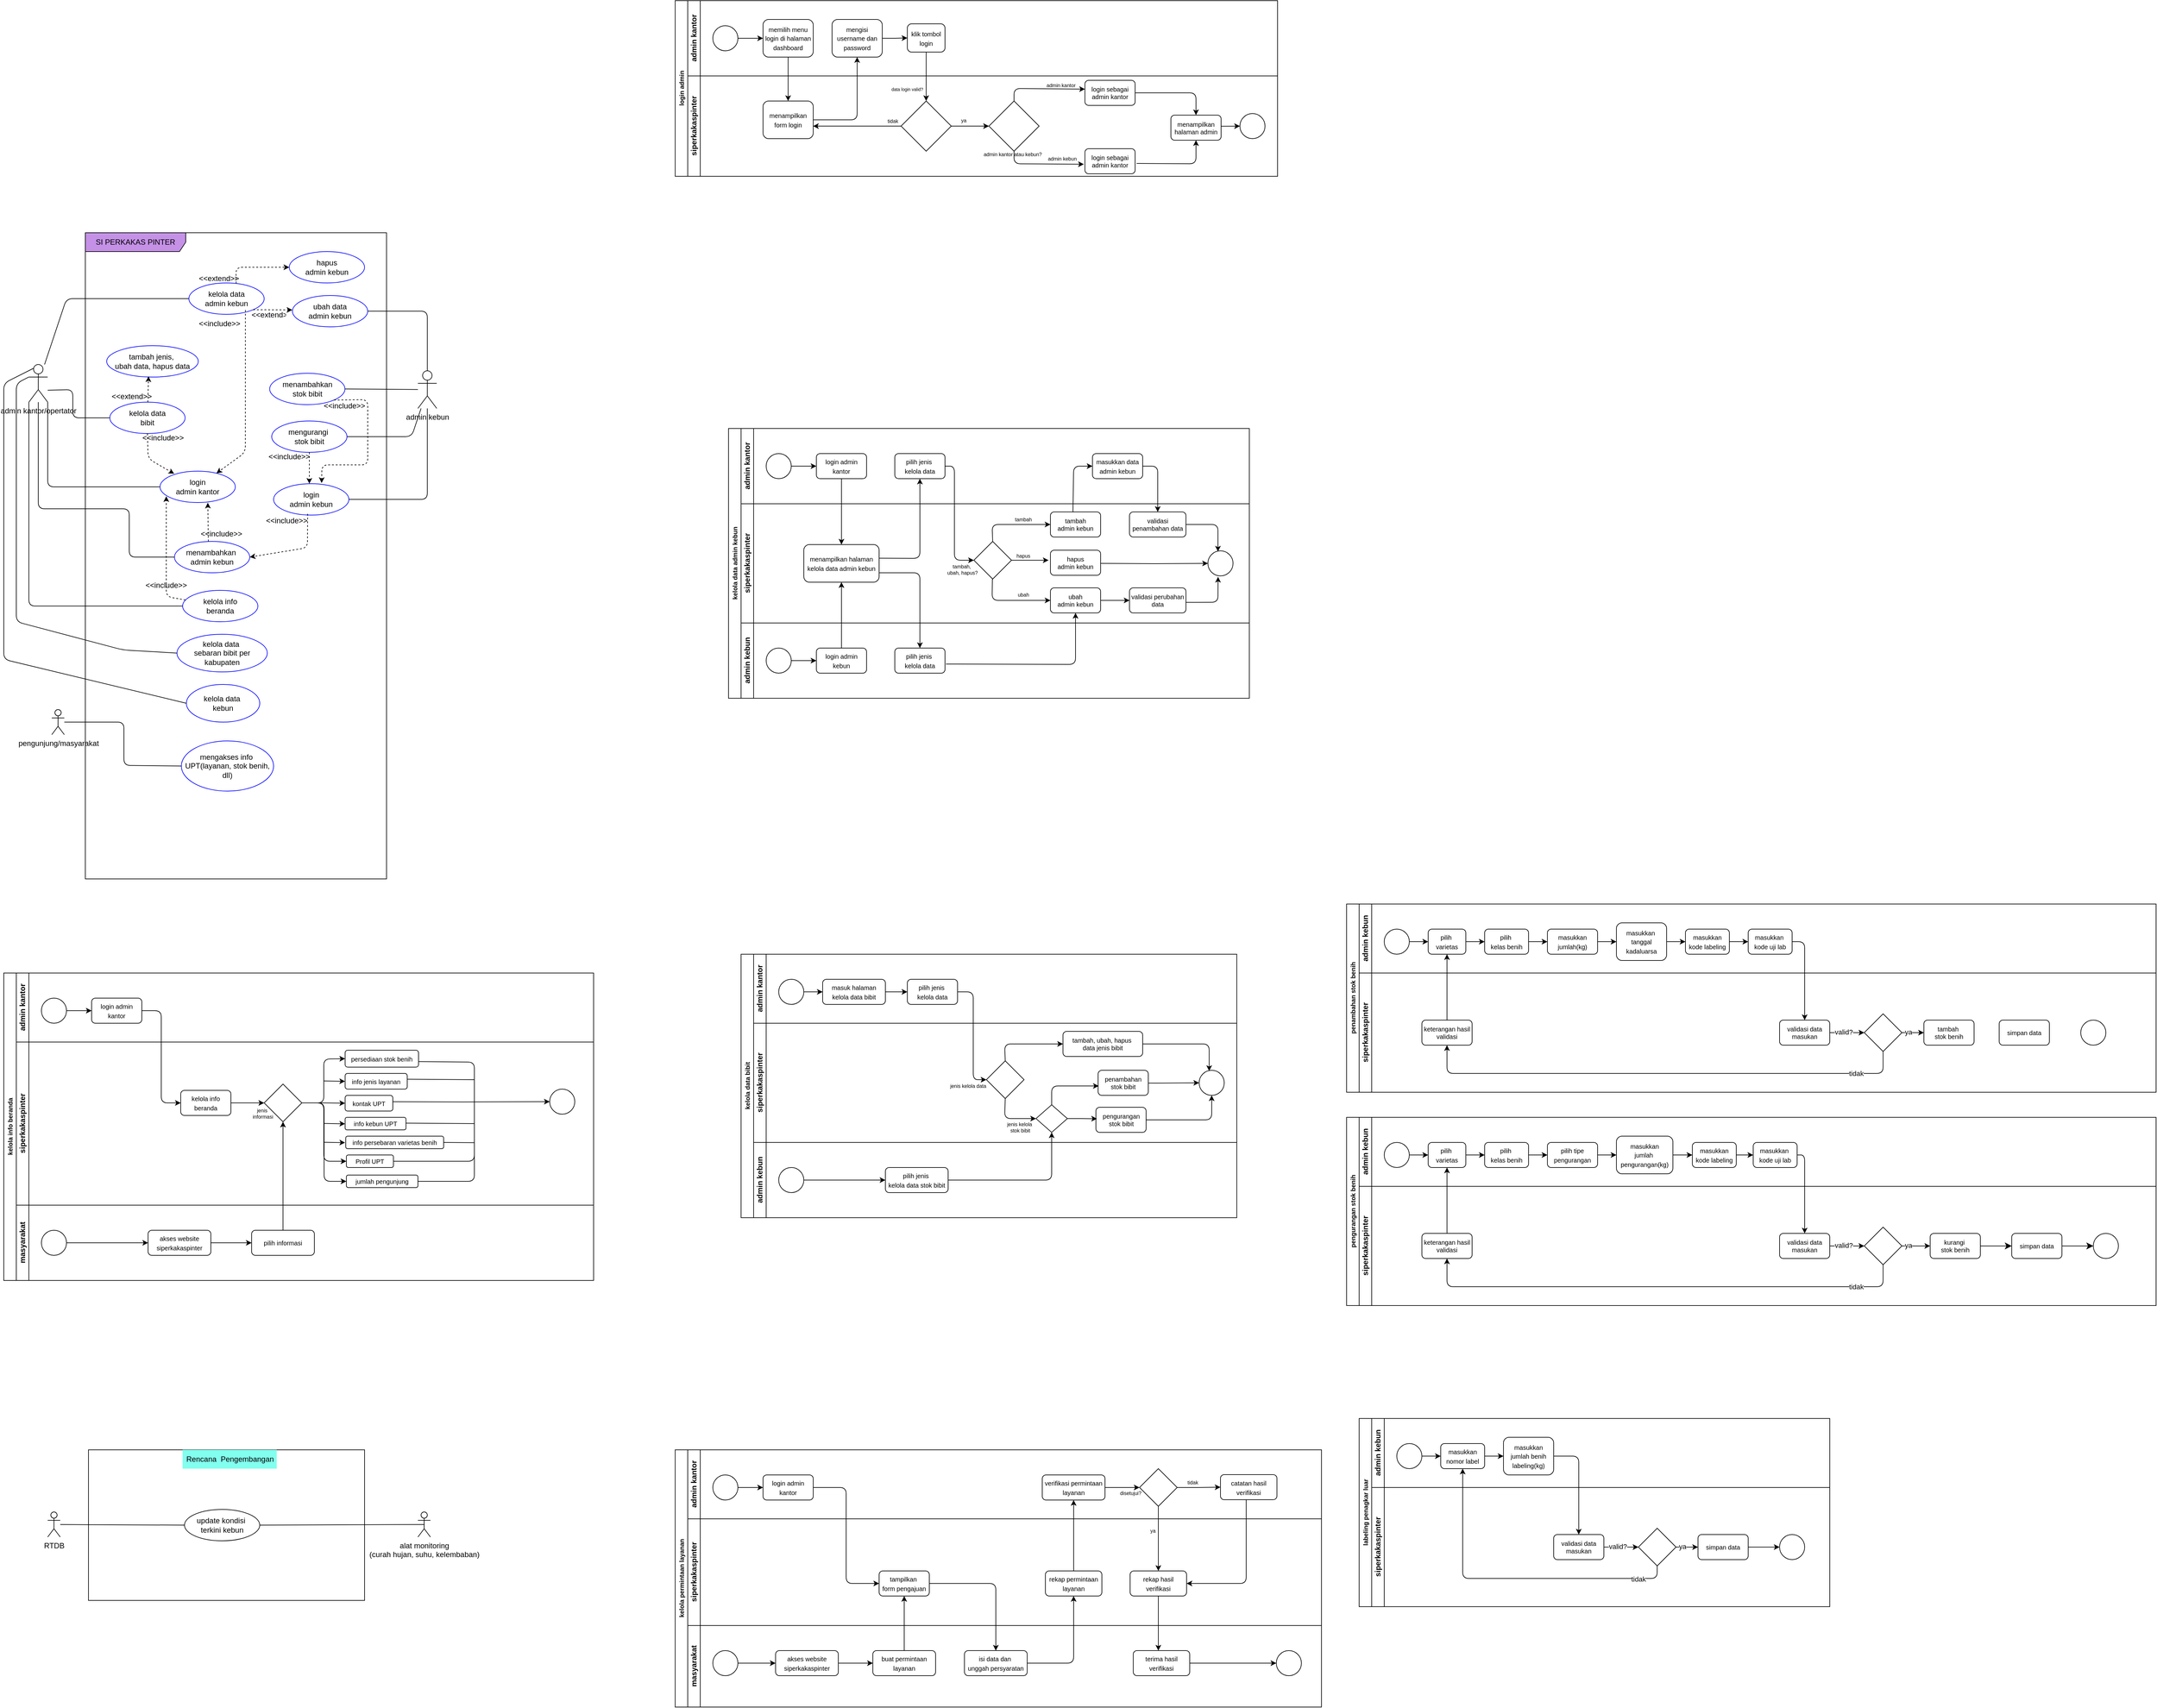 <mxfile version="25.0.1" pages="2">
  <diagram name="BPMN" id="7mcct_nMjgWPXreTealT">
    <mxGraphModel dx="1909" dy="2755" grid="1" gridSize="10" guides="1" tooltips="1" connect="1" arrows="1" fold="1" page="1" pageScale="1" pageWidth="1100" pageHeight="850" math="0" shadow="0">
      <root>
        <mxCell id="0" />
        <mxCell id="1" parent="0" />
        <mxCell id="vww5mRkP5KJjSzzlBmqT-5" value="" style="rounded=0;whiteSpace=wrap;html=1;" parent="1" vertex="1">
          <mxGeometry x="205" y="920" width="440" height="240" as="geometry" />
        </mxCell>
        <mxCell id="1BV5uHkHaoKfISekXU2c-1" style="edgeStyle=none;curved=0;rounded=1;orthogonalLoop=1;jettySize=auto;html=1;entryX=0;entryY=0.5;entryDx=0;entryDy=0;fontSize=12;startSize=8;endSize=8;exitX=0.25;exitY=0.1;exitDx=0;exitDy=0;exitPerimeter=0;endArrow=none;endFill=0;" parent="1" source="vww5mRkP5KJjSzzlBmqT-1" target="wPXnm8vXPsguuOj80K1F-4" edge="1">
          <mxGeometry relative="1" as="geometry">
            <Array as="points">
              <mxPoint x="70" y="-780" />
              <mxPoint x="70" y="-340" />
            </Array>
          </mxGeometry>
        </mxCell>
        <mxCell id="vww5mRkP5KJjSzzlBmqT-1" value="admin kantor/opertator" style="shape=umlActor;verticalLabelPosition=bottom;verticalAlign=top;html=1;outlineConnect=0;" parent="1" vertex="1">
          <mxGeometry x="110" y="-810" width="30" height="60" as="geometry" />
        </mxCell>
        <mxCell id="vww5mRkP5KJjSzzlBmqT-2" value="admin kebun" style="shape=umlActor;verticalLabelPosition=bottom;verticalAlign=top;html=1;outlineConnect=0;" parent="1" vertex="1">
          <mxGeometry x="730" y="-800" width="30" height="60" as="geometry" />
        </mxCell>
        <mxCell id="vww5mRkP5KJjSzzlBmqT-6" value="Rencana&amp;nbsp; Pengembangan" style="text;strokeColor=none;fillColor=#82FFEE;align=left;verticalAlign=middle;spacingLeft=4;spacingRight=4;overflow=hidden;points=[[0,0.5],[1,0.5]];portConstraint=eastwest;rotatable=0;whiteSpace=wrap;html=1;" parent="1" vertex="1">
          <mxGeometry x="355" y="920" width="150" height="30" as="geometry" />
        </mxCell>
        <mxCell id="vww5mRkP5KJjSzzlBmqT-7" value="alat monitoring&lt;div&gt;(curah hujan, suhu, kelembaban)&lt;/div&gt;" style="shape=umlActor;verticalLabelPosition=bottom;verticalAlign=top;html=1;outlineConnect=0;" parent="1" vertex="1">
          <mxGeometry x="730" y="1019" width="20" height="40" as="geometry" />
        </mxCell>
        <mxCell id="vww5mRkP5KJjSzzlBmqT-8" value="menambahkan&amp;nbsp;&lt;div&gt;admin kebun&lt;/div&gt;" style="ellipse;whiteSpace=wrap;html=1;strokeColor=#0000FF;" parent="1" vertex="1">
          <mxGeometry x="342" y="-528" width="120" height="50" as="geometry" />
        </mxCell>
        <mxCell id="vww5mRkP5KJjSzzlBmqT-9" value="kelola data&lt;div&gt;admin kebun&lt;/div&gt;" style="ellipse;whiteSpace=wrap;html=1;strokeColor=#0000FF;shadow=0;" parent="1" vertex="1">
          <mxGeometry x="365" y="-940" width="120" height="50" as="geometry" />
        </mxCell>
        <mxCell id="vww5mRkP5KJjSzzlBmqT-10" value="pengunjung/masyarakat" style="shape=umlActor;verticalLabelPosition=bottom;verticalAlign=top;html=1;outlineConnect=0;" parent="1" vertex="1">
          <mxGeometry x="146.5" y="-260" width="20" height="40" as="geometry" />
        </mxCell>
        <mxCell id="vww5mRkP5KJjSzzlBmqT-13" value="login&lt;div&gt;admin kebun&lt;/div&gt;" style="ellipse;whiteSpace=wrap;html=1;strokeColor=#0000FF;" parent="1" vertex="1">
          <mxGeometry x="500" y="-620" width="120" height="50" as="geometry" />
        </mxCell>
        <mxCell id="vww5mRkP5KJjSzzlBmqT-14" value="" style="endArrow=none;html=1;rounded=1;entryX=1;entryY=0.5;entryDx=0;entryDy=0;endFill=0;curved=0;" parent="1" source="vww5mRkP5KJjSzzlBmqT-2" target="vww5mRkP5KJjSzzlBmqT-13" edge="1">
          <mxGeometry width="50" height="50" relative="1" as="geometry">
            <mxPoint x="400" y="-550" as="sourcePoint" />
            <mxPoint x="450" y="-600" as="targetPoint" />
            <Array as="points">
              <mxPoint x="745" y="-595" />
            </Array>
          </mxGeometry>
        </mxCell>
        <mxCell id="vww5mRkP5KJjSzzlBmqT-15" value="" style="endArrow=none;html=1;rounded=1;entryX=0;entryY=0.5;entryDx=0;entryDy=0;endFill=0;curved=0;" parent="1" source="vww5mRkP5KJjSzzlBmqT-1" target="vww5mRkP5KJjSzzlBmqT-8" edge="1">
          <mxGeometry width="50" height="50" relative="1" as="geometry">
            <mxPoint x="400" y="-550" as="sourcePoint" />
            <mxPoint x="360" y="-560" as="targetPoint" />
            <Array as="points">
              <mxPoint x="125" y="-580" />
              <mxPoint x="270" y="-580" />
              <mxPoint x="270" y="-503" />
            </Array>
          </mxGeometry>
        </mxCell>
        <mxCell id="vww5mRkP5KJjSzzlBmqT-17" value="" style="endArrow=classic;html=1;rounded=1;entryX=1;entryY=0.5;entryDx=0;entryDy=0;dashed=1;exitX=0.452;exitY=0.959;exitDx=0;exitDy=0;exitPerimeter=0;curved=0;" parent="1" source="vww5mRkP5KJjSzzlBmqT-13" target="vww5mRkP5KJjSzzlBmqT-8" edge="1">
          <mxGeometry width="50" height="50" relative="1" as="geometry">
            <mxPoint x="400" y="-540" as="sourcePoint" />
            <mxPoint x="450" y="-590" as="targetPoint" />
            <Array as="points">
              <mxPoint x="554" y="-518" />
            </Array>
          </mxGeometry>
        </mxCell>
        <mxCell id="vww5mRkP5KJjSzzlBmqT-18" value="&amp;lt;&amp;lt;include&amp;gt;&amp;gt;" style="text;strokeColor=none;fillColor=none;align=left;verticalAlign=middle;spacingLeft=4;spacingRight=4;overflow=hidden;points=[[0,0.5],[1,0.5]];portConstraint=eastwest;rotatable=0;whiteSpace=wrap;html=1;" parent="1" vertex="1">
          <mxGeometry x="482" y="-576" width="80" height="30" as="geometry" />
        </mxCell>
        <mxCell id="vww5mRkP5KJjSzzlBmqT-19" value="" style="endArrow=none;html=1;rounded=1;strokeColor=default;curved=0;startArrow=none;startFill=0;endFill=0;" parent="1" source="vww5mRkP5KJjSzzlBmqT-2" target="vww5mRkP5KJjSzzlBmqT-58" edge="1">
          <mxGeometry width="50" height="50" relative="1" as="geometry">
            <mxPoint x="740" y="-753" as="sourcePoint" />
            <mxPoint x="500" y="-635" as="targetPoint" />
            <Array as="points">
              <mxPoint x="745" y="-895" />
            </Array>
          </mxGeometry>
        </mxCell>
        <mxCell id="vww5mRkP5KJjSzzlBmqT-21" value="kelola info&lt;div&gt;beranda&lt;/div&gt;" style="ellipse;whiteSpace=wrap;html=1;strokeColor=#0000FF;" parent="1" vertex="1">
          <mxGeometry x="355" y="-450" width="120" height="50" as="geometry" />
        </mxCell>
        <mxCell id="vww5mRkP5KJjSzzlBmqT-22" value="" style="endArrow=none;html=1;rounded=1;curved=0;entryX=0;entryY=0.5;entryDx=0;entryDy=0;" parent="1" source="vww5mRkP5KJjSzzlBmqT-1" target="vww5mRkP5KJjSzzlBmqT-9" edge="1">
          <mxGeometry width="50" height="50" relative="1" as="geometry">
            <mxPoint x="410" y="-730" as="sourcePoint" />
            <mxPoint x="460" y="-780" as="targetPoint" />
            <Array as="points">
              <mxPoint x="170" y="-915" />
            </Array>
          </mxGeometry>
        </mxCell>
        <mxCell id="vww5mRkP5KJjSzzlBmqT-23" value="kelola data&lt;div&gt;bibit&lt;/div&gt;" style="ellipse;whiteSpace=wrap;html=1;strokeColor=#0000FF;" parent="1" vertex="1">
          <mxGeometry x="239" y="-750" width="120" height="50" as="geometry" />
        </mxCell>
        <mxCell id="vww5mRkP5KJjSzzlBmqT-24" value="login&lt;div&gt;admin kantor&lt;/div&gt;" style="ellipse;whiteSpace=wrap;html=1;strokeColor=#0000FF;" parent="1" vertex="1">
          <mxGeometry x="319" y="-640" width="120" height="50" as="geometry" />
        </mxCell>
        <mxCell id="vww5mRkP5KJjSzzlBmqT-25" value="&amp;lt;&amp;lt;include&amp;gt;&amp;gt;" style="text;strokeColor=none;fillColor=none;align=left;verticalAlign=middle;spacingLeft=4;spacingRight=4;overflow=hidden;points=[[0,0.5],[1,0.5]];portConstraint=eastwest;rotatable=0;whiteSpace=wrap;html=1;" parent="1" vertex="1">
          <mxGeometry x="378" y="-555" width="80" height="30" as="geometry" />
        </mxCell>
        <mxCell id="vww5mRkP5KJjSzzlBmqT-26" value="" style="endArrow=classic;html=1;rounded=0;entryX=0.435;entryY=1.006;entryDx=0;entryDy=0;dashed=1;exitX=0.25;exitY=0;exitDx=0;exitDy=0;exitPerimeter=0;entryPerimeter=0;" parent="1" edge="1">
          <mxGeometry width="50" height="50" relative="1" as="geometry">
            <mxPoint x="396" y="-528" as="sourcePoint" />
            <mxPoint x="395.2" y="-589.7" as="targetPoint" />
          </mxGeometry>
        </mxCell>
        <mxCell id="vww5mRkP5KJjSzzlBmqT-27" value="" style="endArrow=none;html=1;rounded=1;entryX=0;entryY=0.5;entryDx=0;entryDy=0;exitX=1;exitY=1;exitDx=0;exitDy=0;exitPerimeter=0;curved=0;" parent="1" source="vww5mRkP5KJjSzzlBmqT-1" target="vww5mRkP5KJjSzzlBmqT-24" edge="1">
          <mxGeometry width="50" height="50" relative="1" as="geometry">
            <mxPoint x="410" y="-500" as="sourcePoint" />
            <mxPoint x="460" y="-550" as="targetPoint" />
            <Array as="points">
              <mxPoint x="140" y="-615" />
            </Array>
          </mxGeometry>
        </mxCell>
        <mxCell id="vww5mRkP5KJjSzzlBmqT-28" value="" style="endArrow=none;html=1;rounded=1;exitX=0;exitY=0.5;exitDx=0;exitDy=0;curved=0;" parent="1" source="vww5mRkP5KJjSzzlBmqT-23" edge="1">
          <mxGeometry width="50" height="50" relative="1" as="geometry">
            <mxPoint x="410" y="-680" as="sourcePoint" />
            <mxPoint x="140" y="-769" as="targetPoint" />
            <Array as="points">
              <mxPoint x="180" y="-725" />
              <mxPoint x="180" y="-770" />
            </Array>
          </mxGeometry>
        </mxCell>
        <mxCell id="vww5mRkP5KJjSzzlBmqT-29" value="menambahkan&lt;div&gt;stok&amp;nbsp;&lt;span style=&quot;background-color: initial;&quot;&gt;bibit&lt;/span&gt;&lt;/div&gt;" style="ellipse;whiteSpace=wrap;html=1;strokeColor=#0000FF;" parent="1" vertex="1">
          <mxGeometry x="493.75" y="-796" width="120" height="50" as="geometry" />
        </mxCell>
        <mxCell id="vww5mRkP5KJjSzzlBmqT-30" value="mengurangi&amp;nbsp;&lt;div&gt;stok&amp;nbsp;&lt;span style=&quot;background-color: initial;&quot;&gt;bibit&lt;/span&gt;&lt;/div&gt;" style="ellipse;whiteSpace=wrap;html=1;strokeColor=#0000FF;" parent="1" vertex="1">
          <mxGeometry x="497" y="-720" width="120" height="50" as="geometry" />
        </mxCell>
        <mxCell id="vww5mRkP5KJjSzzlBmqT-31" value="update kondisi&amp;nbsp;&lt;div&gt;terkini kebun&lt;/div&gt;" style="ellipse;whiteSpace=wrap;html=1;" parent="1" vertex="1">
          <mxGeometry x="358" y="1015" width="120" height="50" as="geometry" />
        </mxCell>
        <mxCell id="vww5mRkP5KJjSzzlBmqT-33" value="mengakses info&amp;nbsp;&lt;div&gt;UPT(layanan, stok benih, dll)&lt;/div&gt;" style="ellipse;whiteSpace=wrap;html=1;strokeColor=#0000FF;" parent="1" vertex="1">
          <mxGeometry x="353" y="-210" width="147" height="80" as="geometry" />
        </mxCell>
        <mxCell id="vww5mRkP5KJjSzzlBmqT-34" value="" style="endArrow=none;html=1;rounded=1;entryX=0;entryY=0.5;entryDx=0;entryDy=0;curved=0;" parent="1" source="vww5mRkP5KJjSzzlBmqT-10" target="vww5mRkP5KJjSzzlBmqT-33" edge="1">
          <mxGeometry width="50" height="50" relative="1" as="geometry">
            <mxPoint x="441.5" y="-220" as="sourcePoint" />
            <mxPoint x="491.5" y="-270" as="targetPoint" />
            <Array as="points">
              <mxPoint x="261.5" y="-240" />
              <mxPoint x="261.5" y="-171" />
            </Array>
          </mxGeometry>
        </mxCell>
        <mxCell id="vww5mRkP5KJjSzzlBmqT-35" value="" style="endArrow=none;html=1;rounded=0;exitX=1;exitY=0.5;exitDx=0;exitDy=0;" parent="1" source="vww5mRkP5KJjSzzlBmqT-29" target="vww5mRkP5KJjSzzlBmqT-2" edge="1">
          <mxGeometry width="50" height="50" relative="1" as="geometry">
            <mxPoint x="410" y="-700" as="sourcePoint" />
            <mxPoint x="460" y="-750" as="targetPoint" />
          </mxGeometry>
        </mxCell>
        <mxCell id="vww5mRkP5KJjSzzlBmqT-36" value="" style="endArrow=none;html=1;rounded=1;exitX=1;exitY=0.5;exitDx=0;exitDy=0;curved=0;" parent="1" source="vww5mRkP5KJjSzzlBmqT-30" target="vww5mRkP5KJjSzzlBmqT-2" edge="1">
          <mxGeometry width="50" height="50" relative="1" as="geometry">
            <mxPoint x="560" y="-745" as="sourcePoint" />
            <mxPoint x="740" y="-759" as="targetPoint" />
            <Array as="points">
              <mxPoint x="720" y="-695" />
            </Array>
          </mxGeometry>
        </mxCell>
        <mxCell id="vww5mRkP5KJjSzzlBmqT-41" value="" style="endArrow=none;html=1;rounded=0;entryX=0.5;entryY=0.5;entryDx=0;entryDy=0;entryPerimeter=0;exitX=1;exitY=0.5;exitDx=0;exitDy=0;" parent="1" source="vww5mRkP5KJjSzzlBmqT-31" target="vww5mRkP5KJjSzzlBmqT-7" edge="1">
          <mxGeometry width="50" height="50" relative="1" as="geometry">
            <mxPoint x="370" y="1040" as="sourcePoint" />
            <mxPoint x="420" y="990" as="targetPoint" />
          </mxGeometry>
        </mxCell>
        <mxCell id="vww5mRkP5KJjSzzlBmqT-42" value="" style="endArrow=none;html=1;rounded=1;entryX=0;entryY=0.5;entryDx=0;entryDy=0;curved=0;exitX=0;exitY=1;exitDx=0;exitDy=0;exitPerimeter=0;" parent="1" source="vww5mRkP5KJjSzzlBmqT-1" target="vww5mRkP5KJjSzzlBmqT-21" edge="1">
          <mxGeometry width="50" height="50" relative="1" as="geometry">
            <mxPoint x="390" y="-710" as="sourcePoint" />
            <mxPoint x="440" y="-760" as="targetPoint" />
            <Array as="points">
              <mxPoint x="110" y="-425" />
            </Array>
          </mxGeometry>
        </mxCell>
        <mxCell id="vww5mRkP5KJjSzzlBmqT-43" value="" style="endArrow=classic;html=1;rounded=1;entryX=0.638;entryY=-0.023;entryDx=0;entryDy=0;dashed=1;exitX=1;exitY=1;exitDx=0;exitDy=0;entryPerimeter=0;curved=0;" parent="1" source="vww5mRkP5KJjSzzlBmqT-29" target="vww5mRkP5KJjSzzlBmqT-13" edge="1">
          <mxGeometry width="50" height="50" relative="1" as="geometry">
            <mxPoint x="527" y="-670" as="sourcePoint" />
            <mxPoint x="458" y="-567" as="targetPoint" />
            <Array as="points">
              <mxPoint x="650" y="-754" />
              <mxPoint x="650" y="-650" />
              <mxPoint x="577" y="-650" />
            </Array>
          </mxGeometry>
        </mxCell>
        <mxCell id="vww5mRkP5KJjSzzlBmqT-44" value="" style="endArrow=classic;html=1;rounded=0;dashed=1;exitX=0.5;exitY=1;exitDx=0;exitDy=0;" parent="1" source="vww5mRkP5KJjSzzlBmqT-30" edge="1">
          <mxGeometry width="50" height="50" relative="1" as="geometry">
            <mxPoint x="574" y="-572" as="sourcePoint" />
            <mxPoint x="557" y="-620" as="targetPoint" />
          </mxGeometry>
        </mxCell>
        <mxCell id="vww5mRkP5KJjSzzlBmqT-45" value="&amp;lt;&amp;lt;include&amp;gt;&amp;gt;" style="text;strokeColor=none;fillColor=none;align=left;verticalAlign=middle;spacingLeft=4;spacingRight=4;overflow=hidden;points=[[0,0.5],[1,0.5]];portConstraint=eastwest;rotatable=0;whiteSpace=wrap;html=1;" parent="1" vertex="1">
          <mxGeometry x="574" y="-759" width="80" height="30" as="geometry" />
        </mxCell>
        <mxCell id="vww5mRkP5KJjSzzlBmqT-46" value="&amp;lt;&amp;lt;include&amp;gt;&amp;gt;" style="text;strokeColor=none;fillColor=none;align=left;verticalAlign=middle;spacingLeft=4;spacingRight=4;overflow=hidden;points=[[0,0.5],[1,0.5]];portConstraint=eastwest;rotatable=0;whiteSpace=wrap;html=1;" parent="1" vertex="1">
          <mxGeometry x="486" y="-678" width="80" height="30" as="geometry" />
        </mxCell>
        <mxCell id="vww5mRkP5KJjSzzlBmqT-47" value="SI PERKAKAS PINTER" style="shape=umlFrame;whiteSpace=wrap;html=1;pointerEvents=0;fillColor=#C491E6;width=160;height=30;" parent="1" vertex="1">
          <mxGeometry x="200" y="-1020" width="480" height="1030" as="geometry" />
        </mxCell>
        <mxCell id="vww5mRkP5KJjSzzlBmqT-52" value="tambah jenis,&amp;nbsp;&lt;div&gt;ubah data,&amp;nbsp;&lt;span style=&quot;background-color: initial;&quot;&gt;hapus data&lt;/span&gt;&lt;/div&gt;" style="ellipse;whiteSpace=wrap;html=1;strokeColor=#0000FF;" parent="1" vertex="1">
          <mxGeometry x="234" y="-840" width="146" height="50" as="geometry" />
        </mxCell>
        <mxCell id="vww5mRkP5KJjSzzlBmqT-53" value="" style="endArrow=classic;html=1;rounded=0;entryX=0.457;entryY=0.978;entryDx=0;entryDy=0;entryPerimeter=0;dashed=1;" parent="1" source="vww5mRkP5KJjSzzlBmqT-23" target="vww5mRkP5KJjSzzlBmqT-52" edge="1">
          <mxGeometry width="50" height="50" relative="1" as="geometry">
            <mxPoint x="370" y="-670" as="sourcePoint" />
            <mxPoint x="420" y="-720" as="targetPoint" />
          </mxGeometry>
        </mxCell>
        <mxCell id="vww5mRkP5KJjSzzlBmqT-58" value="ubah data&lt;div&gt;admin kebun&lt;/div&gt;" style="ellipse;whiteSpace=wrap;html=1;strokeColor=#0000FF;" parent="1" vertex="1">
          <mxGeometry x="530" y="-920" width="120" height="50" as="geometry" />
        </mxCell>
        <mxCell id="vww5mRkP5KJjSzzlBmqT-59" value="" style="endArrow=classic;html=1;rounded=0;entryX=-0.001;entryY=0.46;entryDx=0;entryDy=0;dashed=1;exitX=1;exitY=1;exitDx=0;exitDy=0;entryPerimeter=0;" parent="1" source="vww5mRkP5KJjSzzlBmqT-9" target="vww5mRkP5KJjSzzlBmqT-58" edge="1">
          <mxGeometry width="50" height="50" relative="1" as="geometry">
            <mxPoint x="360" y="-702" as="sourcePoint" />
            <mxPoint x="504" y="-755" as="targetPoint" />
          </mxGeometry>
        </mxCell>
        <mxCell id="vww5mRkP5KJjSzzlBmqT-60" value="hapus&lt;div&gt;admin kebun&lt;/div&gt;" style="ellipse;whiteSpace=wrap;html=1;strokeColor=#0000FF;" parent="1" vertex="1">
          <mxGeometry x="525" y="-990" width="120" height="50" as="geometry" />
        </mxCell>
        <mxCell id="vww5mRkP5KJjSzzlBmqT-61" value="" style="endArrow=classic;html=1;rounded=1;entryX=0;entryY=0.5;entryDx=0;entryDy=0;dashed=1;exitX=0.628;exitY=0.012;exitDx=0;exitDy=0;exitPerimeter=0;curved=0;" parent="1" source="vww5mRkP5KJjSzzlBmqT-9" target="vww5mRkP5KJjSzzlBmqT-60" edge="1">
          <mxGeometry width="50" height="50" relative="1" as="geometry">
            <mxPoint x="460" y="-870" as="sourcePoint" />
            <mxPoint x="540" y="-885" as="targetPoint" />
            <Array as="points">
              <mxPoint x="440" y="-965" />
            </Array>
          </mxGeometry>
        </mxCell>
        <mxCell id="vww5mRkP5KJjSzzlBmqT-62" value="&amp;lt;&amp;lt;extend&amp;gt;&amp;gt;" style="text;strokeColor=none;fillColor=none;align=left;verticalAlign=middle;spacingLeft=4;spacingRight=4;overflow=hidden;points=[[0,0.5],[1,0.5]];portConstraint=eastwest;rotatable=0;whiteSpace=wrap;html=1;" parent="1" vertex="1">
          <mxGeometry x="459" y="-904" width="65" height="30" as="geometry" />
        </mxCell>
        <mxCell id="vww5mRkP5KJjSzzlBmqT-63" value="&amp;lt;&amp;lt;extend&amp;gt;&amp;gt;" style="text;strokeColor=none;fillColor=none;align=left;verticalAlign=middle;spacingLeft=4;spacingRight=4;overflow=hidden;points=[[0,0.5],[1,0.5]];portConstraint=eastwest;rotatable=0;whiteSpace=wrap;html=1;" parent="1" vertex="1">
          <mxGeometry x="375" y="-962" width="80" height="30" as="geometry" />
        </mxCell>
        <mxCell id="vww5mRkP5KJjSzzlBmqT-65" value="" style="curved=0;endArrow=classic;html=1;rounded=1;dashed=1;" parent="1" source="vww5mRkP5KJjSzzlBmqT-21" edge="1">
          <mxGeometry width="50" height="50" relative="1" as="geometry">
            <mxPoint x="258.754" y="-869.995" as="sourcePoint" />
            <mxPoint x="329" y="-600" as="targetPoint" />
            <Array as="points">
              <mxPoint x="329" y="-440" />
            </Array>
          </mxGeometry>
        </mxCell>
        <mxCell id="vww5mRkP5KJjSzzlBmqT-66" value="&amp;lt;&amp;lt;include&amp;gt;&amp;gt;" style="text;strokeColor=none;fillColor=none;align=left;verticalAlign=middle;spacingLeft=4;spacingRight=4;overflow=hidden;points=[[0,0.5],[1,0.5]];portConstraint=eastwest;rotatable=0;whiteSpace=wrap;html=1;" parent="1" vertex="1">
          <mxGeometry x="290" y="-470" width="80" height="23" as="geometry" />
        </mxCell>
        <mxCell id="vww5mRkP5KJjSzzlBmqT-68" value="" style="endArrow=classic;html=1;rounded=1;dashed=1;exitX=0.751;exitY=0.863;exitDx=0;exitDy=0;exitPerimeter=0;curved=0;" parent="1" source="vww5mRkP5KJjSzzlBmqT-9" target="vww5mRkP5KJjSzzlBmqT-24" edge="1">
          <mxGeometry width="50" height="50" relative="1" as="geometry">
            <mxPoint x="420" y="-700" as="sourcePoint" />
            <mxPoint x="470" y="-750" as="targetPoint" />
            <Array as="points">
              <mxPoint x="455" y="-670" />
            </Array>
          </mxGeometry>
        </mxCell>
        <mxCell id="vww5mRkP5KJjSzzlBmqT-70" value="&amp;lt;&amp;lt;include&amp;gt;&amp;gt;" style="text;strokeColor=none;fillColor=none;align=left;verticalAlign=middle;spacingLeft=4;spacingRight=4;overflow=hidden;points=[[0,0.5],[1,0.5]];portConstraint=eastwest;rotatable=0;whiteSpace=wrap;html=1;" parent="1" vertex="1">
          <mxGeometry x="375" y="-890" width="80" height="30" as="geometry" />
        </mxCell>
        <mxCell id="vww5mRkP5KJjSzzlBmqT-71" value="&amp;lt;&amp;lt;extend&amp;gt;&amp;gt;" style="text;strokeColor=none;fillColor=none;align=left;verticalAlign=middle;spacingLeft=4;spacingRight=4;overflow=hidden;points=[[0,0.5],[1,0.5]];portConstraint=eastwest;rotatable=0;whiteSpace=wrap;html=1;" parent="1" vertex="1">
          <mxGeometry x="236" y="-774" width="80" height="30" as="geometry" />
        </mxCell>
        <mxCell id="vww5mRkP5KJjSzzlBmqT-72" value="" style="endArrow=classic;html=1;rounded=1;entryX=0.188;entryY=0.082;entryDx=0;entryDy=0;entryPerimeter=0;dashed=1;exitX=0.5;exitY=1;exitDx=0;exitDy=0;curved=0;" parent="1" source="vww5mRkP5KJjSzzlBmqT-23" target="vww5mRkP5KJjSzzlBmqT-24" edge="1">
          <mxGeometry width="50" height="50" relative="1" as="geometry">
            <mxPoint x="309" y="-740" as="sourcePoint" />
            <mxPoint x="310" y="-780" as="targetPoint" />
            <Array as="points">
              <mxPoint x="300" y="-660" />
            </Array>
          </mxGeometry>
        </mxCell>
        <mxCell id="vww5mRkP5KJjSzzlBmqT-73" value="&amp;lt;&amp;lt;include&amp;gt;&amp;gt;" style="text;strokeColor=none;fillColor=none;align=left;verticalAlign=middle;spacingLeft=4;spacingRight=4;overflow=hidden;points=[[0,0.5],[1,0.5]];portConstraint=eastwest;rotatable=0;whiteSpace=wrap;html=1;" parent="1" vertex="1">
          <mxGeometry x="285" y="-708" width="80" height="30" as="geometry" />
        </mxCell>
        <mxCell id="vww5mRkP5KJjSzzlBmqT-74" value="RTDB" style="shape=umlActor;verticalLabelPosition=bottom;verticalAlign=top;html=1;outlineConnect=0;" parent="1" vertex="1">
          <mxGeometry x="140" y="1019" width="20" height="40" as="geometry" />
        </mxCell>
        <mxCell id="vww5mRkP5KJjSzzlBmqT-75" value="" style="endArrow=none;html=1;rounded=0;entryX=0;entryY=0.5;entryDx=0;entryDy=0;" parent="1" source="vww5mRkP5KJjSzzlBmqT-74" target="vww5mRkP5KJjSzzlBmqT-31" edge="1">
          <mxGeometry width="50" height="50" relative="1" as="geometry">
            <mxPoint x="420" y="1010" as="sourcePoint" />
            <mxPoint x="470" y="960" as="targetPoint" />
          </mxGeometry>
        </mxCell>
        <mxCell id="vGCxcVu6d6boPYqGfY3t-1" value="login admin" style="swimlane;html=1;childLayout=stackLayout;resizeParent=1;resizeParentMax=0;horizontal=0;startSize=20;horizontalStack=0;fontSize=10;" parent="1" vertex="1">
          <mxGeometry x="1140" y="-1390" width="960" height="280" as="geometry" />
        </mxCell>
        <mxCell id="vGCxcVu6d6boPYqGfY3t-2" value="" style="edgeStyle=orthogonalEdgeStyle;rounded=0;orthogonalLoop=1;jettySize=auto;html=1;endArrow=classic;endFill=1;" parent="vGCxcVu6d6boPYqGfY3t-1" source="vGCxcVu6d6boPYqGfY3t-6" target="vGCxcVu6d6boPYqGfY3t-11" edge="1">
          <mxGeometry relative="1" as="geometry" />
        </mxCell>
        <mxCell id="vGCxcVu6d6boPYqGfY3t-3" value="admin kantor" style="swimlane;html=1;startSize=20;horizontal=0;" parent="vGCxcVu6d6boPYqGfY3t-1" vertex="1">
          <mxGeometry x="20" width="940" height="120" as="geometry" />
        </mxCell>
        <mxCell id="vGCxcVu6d6boPYqGfY3t-4" value="" style="edgeStyle=orthogonalEdgeStyle;rounded=0;orthogonalLoop=1;jettySize=auto;html=1;" parent="vGCxcVu6d6boPYqGfY3t-3" source="vGCxcVu6d6boPYqGfY3t-5" target="vGCxcVu6d6boPYqGfY3t-6" edge="1">
          <mxGeometry relative="1" as="geometry" />
        </mxCell>
        <mxCell id="vGCxcVu6d6boPYqGfY3t-5" value="" style="ellipse;whiteSpace=wrap;html=1;" parent="vGCxcVu6d6boPYqGfY3t-3" vertex="1">
          <mxGeometry x="40" y="40" width="40" height="40" as="geometry" />
        </mxCell>
        <mxCell id="vGCxcVu6d6boPYqGfY3t-6" value="&lt;font style=&quot;font-size: 10px;&quot;&gt;memilih menu login di halaman dashboard&lt;/font&gt;" style="rounded=1;whiteSpace=wrap;html=1;fontFamily=Helvetica;fontSize=12;fontColor=#000000;align=center;" parent="vGCxcVu6d6boPYqGfY3t-3" vertex="1">
          <mxGeometry x="120" y="30" width="80" height="60" as="geometry" />
        </mxCell>
        <mxCell id="vGCxcVu6d6boPYqGfY3t-7" value="" style="edgeStyle=orthogonalEdgeStyle;rounded=0;orthogonalLoop=1;jettySize=auto;html=1;" parent="vGCxcVu6d6boPYqGfY3t-3" source="vGCxcVu6d6boPYqGfY3t-8" target="vGCxcVu6d6boPYqGfY3t-9" edge="1">
          <mxGeometry relative="1" as="geometry" />
        </mxCell>
        <mxCell id="vGCxcVu6d6boPYqGfY3t-8" value="&lt;font style=&quot;font-size: 10px;&quot;&gt;mengisi username dan password&lt;/font&gt;" style="rounded=1;whiteSpace=wrap;html=1;fontColor=#000000;" parent="vGCxcVu6d6boPYqGfY3t-3" vertex="1">
          <mxGeometry x="230" y="30" width="80" height="60" as="geometry" />
        </mxCell>
        <mxCell id="vGCxcVu6d6boPYqGfY3t-9" value="&lt;font style=&quot;font-size: 10px;&quot;&gt;klik tombol login&lt;/font&gt;" style="whiteSpace=wrap;html=1;fontColor=#000000;rounded=1;" parent="vGCxcVu6d6boPYqGfY3t-3" vertex="1">
          <mxGeometry x="350" y="37" width="60" height="45" as="geometry" />
        </mxCell>
        <mxCell id="vGCxcVu6d6boPYqGfY3t-10" value="siperkakaspinter" style="swimlane;html=1;startSize=20;horizontal=0;" parent="vGCxcVu6d6boPYqGfY3t-1" vertex="1">
          <mxGeometry x="20" y="120" width="940" height="160" as="geometry" />
        </mxCell>
        <mxCell id="vGCxcVu6d6boPYqGfY3t-11" value="&lt;font style=&quot;font-size: 10px;&quot;&gt;menampilkan form login&lt;/font&gt;" style="rounded=1;whiteSpace=wrap;html=1;fontFamily=Helvetica;fontSize=12;fontColor=#000000;align=center;" parent="vGCxcVu6d6boPYqGfY3t-10" vertex="1">
          <mxGeometry x="120" y="40" width="80" height="60" as="geometry" />
        </mxCell>
        <mxCell id="vGCxcVu6d6boPYqGfY3t-12" value="" style="edgeStyle=orthogonalEdgeStyle;rounded=0;orthogonalLoop=1;jettySize=auto;html=1;entryX=0.997;entryY=0.667;entryDx=0;entryDy=0;entryPerimeter=0;" parent="vGCxcVu6d6boPYqGfY3t-10" source="vGCxcVu6d6boPYqGfY3t-14" target="vGCxcVu6d6boPYqGfY3t-11" edge="1">
          <mxGeometry relative="1" as="geometry">
            <mxPoint x="280" y="80" as="targetPoint" />
          </mxGeometry>
        </mxCell>
        <mxCell id="vGCxcVu6d6boPYqGfY3t-13" value="" style="edgeStyle=orthogonalEdgeStyle;rounded=0;orthogonalLoop=1;jettySize=auto;html=1;" parent="vGCxcVu6d6boPYqGfY3t-10" source="vGCxcVu6d6boPYqGfY3t-14" target="vGCxcVu6d6boPYqGfY3t-19" edge="1">
          <mxGeometry relative="1" as="geometry" />
        </mxCell>
        <mxCell id="vGCxcVu6d6boPYqGfY3t-14" value="" style="rhombus;whiteSpace=wrap;html=1;fontColor=#000000;rounded=0;" parent="vGCxcVu6d6boPYqGfY3t-10" vertex="1">
          <mxGeometry x="340" y="40" width="80" height="80" as="geometry" />
        </mxCell>
        <mxCell id="vGCxcVu6d6boPYqGfY3t-15" value="&lt;font style=&quot;font-size: 7px;&quot;&gt;data login valid?&lt;/font&gt;" style="text;html=1;align=center;verticalAlign=middle;whiteSpace=wrap;rounded=0;" parent="vGCxcVu6d6boPYqGfY3t-10" vertex="1">
          <mxGeometry x="320" y="10" width="60" height="20" as="geometry" />
        </mxCell>
        <mxCell id="vGCxcVu6d6boPYqGfY3t-16" value="&lt;font style=&quot;font-size: 8px;&quot;&gt;tidak&lt;/font&gt;" style="text;html=1;align=center;verticalAlign=middle;whiteSpace=wrap;rounded=0;" parent="vGCxcVu6d6boPYqGfY3t-10" vertex="1">
          <mxGeometry x="307" y="63" width="40" height="15" as="geometry" />
        </mxCell>
        <mxCell id="vGCxcVu6d6boPYqGfY3t-17" value="&lt;font style=&quot;font-size: 8px;&quot;&gt;ya&lt;/font&gt;" style="text;html=1;align=center;verticalAlign=middle;whiteSpace=wrap;rounded=0;" parent="vGCxcVu6d6boPYqGfY3t-10" vertex="1">
          <mxGeometry x="420" y="62.5" width="40" height="15" as="geometry" />
        </mxCell>
        <mxCell id="vGCxcVu6d6boPYqGfY3t-18" value="menampilkan halaman admin" style="whiteSpace=wrap;html=1;fontColor=#000000;rounded=1;fontSize=10;" parent="vGCxcVu6d6boPYqGfY3t-10" vertex="1">
          <mxGeometry x="770" y="62.5" width="80" height="40" as="geometry" />
        </mxCell>
        <mxCell id="vGCxcVu6d6boPYqGfY3t-19" value="" style="rhombus;whiteSpace=wrap;html=1;fontColor=#000000;rounded=0;" parent="vGCxcVu6d6boPYqGfY3t-10" vertex="1">
          <mxGeometry x="480" y="40" width="80" height="80" as="geometry" />
        </mxCell>
        <mxCell id="vGCxcVu6d6boPYqGfY3t-20" value="" style="endArrow=classic;html=1;rounded=1;exitX=0.5;exitY=1;exitDx=0;exitDy=0;entryX=-0.022;entryY=0.62;entryDx=0;entryDy=0;entryPerimeter=0;curved=0;" parent="vGCxcVu6d6boPYqGfY3t-10" source="vGCxcVu6d6boPYqGfY3t-19" target="vGCxcVu6d6boPYqGfY3t-26" edge="1">
          <mxGeometry width="50" height="50" relative="1" as="geometry">
            <mxPoint x="520" y="150" as="sourcePoint" />
            <mxPoint x="630" y="140" as="targetPoint" />
            <Array as="points">
              <mxPoint x="520" y="140" />
            </Array>
          </mxGeometry>
        </mxCell>
        <mxCell id="vGCxcVu6d6boPYqGfY3t-21" value="&lt;font style=&quot;font-size: 8px;&quot;&gt;admin kantor atau kebun?&lt;/font&gt;" style="text;html=1;align=center;verticalAlign=middle;whiteSpace=wrap;rounded=0;fontSize=8;" parent="vGCxcVu6d6boPYqGfY3t-10" vertex="1">
          <mxGeometry x="463" y="110" width="110" height="30" as="geometry" />
        </mxCell>
        <mxCell id="vGCxcVu6d6boPYqGfY3t-22" value="" style="ellipse;whiteSpace=wrap;html=1;" parent="vGCxcVu6d6boPYqGfY3t-10" vertex="1">
          <mxGeometry x="880" y="60" width="40" height="40" as="geometry" />
        </mxCell>
        <mxCell id="vGCxcVu6d6boPYqGfY3t-23" value="" style="endArrow=classic;html=1;rounded=0;entryX=0;entryY=0.5;entryDx=0;entryDy=0;exitX=0.999;exitY=0.445;exitDx=0;exitDy=0;exitPerimeter=0;" parent="vGCxcVu6d6boPYqGfY3t-10" source="vGCxcVu6d6boPYqGfY3t-18" target="vGCxcVu6d6boPYqGfY3t-22" edge="1">
          <mxGeometry width="50" height="50" relative="1" as="geometry">
            <mxPoint x="580" y="60" as="sourcePoint" />
            <mxPoint x="630" y="10" as="targetPoint" />
          </mxGeometry>
        </mxCell>
        <mxCell id="vGCxcVu6d6boPYqGfY3t-24" value="&lt;font style=&quot;font-size: 8px;&quot;&gt;admin kantor&lt;/font&gt;" style="text;html=1;align=center;verticalAlign=middle;whiteSpace=wrap;rounded=0;fontSize=8;" parent="vGCxcVu6d6boPYqGfY3t-10" vertex="1">
          <mxGeometry x="565" y="7" width="60" height="15" as="geometry" />
        </mxCell>
        <mxCell id="vGCxcVu6d6boPYqGfY3t-25" value="login sebagai admin kantor" style="whiteSpace=wrap;html=1;fontColor=#000000;rounded=1;fontSize=10;" parent="vGCxcVu6d6boPYqGfY3t-10" vertex="1">
          <mxGeometry x="633" y="7" width="80" height="40" as="geometry" />
        </mxCell>
        <mxCell id="vGCxcVu6d6boPYqGfY3t-26" value="login sebagai admin kantor" style="whiteSpace=wrap;html=1;fontColor=#000000;rounded=1;fontSize=10;" parent="vGCxcVu6d6boPYqGfY3t-10" vertex="1">
          <mxGeometry x="633" y="116" width="80" height="40" as="geometry" />
        </mxCell>
        <mxCell id="vGCxcVu6d6boPYqGfY3t-27" value="" style="endArrow=classic;html=1;rounded=1;exitX=0.5;exitY=0;exitDx=0;exitDy=0;curved=0;entryX=0.001;entryY=0.352;entryDx=0;entryDy=0;entryPerimeter=0;" parent="vGCxcVu6d6boPYqGfY3t-10" source="vGCxcVu6d6boPYqGfY3t-19" target="vGCxcVu6d6boPYqGfY3t-25" edge="1">
          <mxGeometry width="50" height="50" relative="1" as="geometry">
            <mxPoint x="522" y="-5" as="sourcePoint" />
            <mxPoint x="630" y="23" as="targetPoint" />
            <Array as="points">
              <mxPoint x="520" y="20" />
            </Array>
          </mxGeometry>
        </mxCell>
        <mxCell id="vGCxcVu6d6boPYqGfY3t-28" value="&lt;font style=&quot;font-size: 8px;&quot;&gt;admin kebun&lt;/font&gt;" style="text;html=1;align=center;verticalAlign=middle;whiteSpace=wrap;rounded=0;fontSize=8;" parent="vGCxcVu6d6boPYqGfY3t-10" vertex="1">
          <mxGeometry x="567" y="124.5" width="60" height="15" as="geometry" />
        </mxCell>
        <mxCell id="vGCxcVu6d6boPYqGfY3t-29" value="" style="endArrow=classic;html=1;rounded=1;entryX=0.5;entryY=0;entryDx=0;entryDy=0;exitX=1;exitY=0.5;exitDx=0;exitDy=0;curved=0;" parent="vGCxcVu6d6boPYqGfY3t-10" source="vGCxcVu6d6boPYqGfY3t-25" target="vGCxcVu6d6boPYqGfY3t-18" edge="1">
          <mxGeometry width="50" height="50" relative="1" as="geometry">
            <mxPoint x="600" y="170" as="sourcePoint" />
            <mxPoint x="650" y="120" as="targetPoint" />
            <Array as="points">
              <mxPoint x="810" y="27" />
            </Array>
          </mxGeometry>
        </mxCell>
        <mxCell id="vGCxcVu6d6boPYqGfY3t-30" value="" style="endArrow=classic;html=1;rounded=1;entryX=0.5;entryY=1;entryDx=0;entryDy=0;exitX=1.03;exitY=0.586;exitDx=0;exitDy=0;exitPerimeter=0;curved=0;" parent="vGCxcVu6d6boPYqGfY3t-10" source="vGCxcVu6d6boPYqGfY3t-26" target="vGCxcVu6d6boPYqGfY3t-18" edge="1">
          <mxGeometry width="50" height="50" relative="1" as="geometry">
            <mxPoint x="600" y="170" as="sourcePoint" />
            <mxPoint x="650" y="120" as="targetPoint" />
            <Array as="points">
              <mxPoint x="810" y="140" />
            </Array>
          </mxGeometry>
        </mxCell>
        <mxCell id="vGCxcVu6d6boPYqGfY3t-31" value="" style="edgeStyle=orthogonalEdgeStyle;rounded=1;orthogonalLoop=1;jettySize=auto;html=1;curved=0;" parent="vGCxcVu6d6boPYqGfY3t-1" source="vGCxcVu6d6boPYqGfY3t-11" target="vGCxcVu6d6boPYqGfY3t-8" edge="1">
          <mxGeometry relative="1" as="geometry" />
        </mxCell>
        <mxCell id="vGCxcVu6d6boPYqGfY3t-32" value="" style="edgeStyle=orthogonalEdgeStyle;rounded=0;orthogonalLoop=1;jettySize=auto;html=1;" parent="vGCxcVu6d6boPYqGfY3t-1" source="vGCxcVu6d6boPYqGfY3t-9" target="vGCxcVu6d6boPYqGfY3t-14" edge="1">
          <mxGeometry relative="1" as="geometry">
            <mxPoint x="400" y="160" as="targetPoint" />
          </mxGeometry>
        </mxCell>
        <mxCell id="X9jyHymTiHIncxpGgTqO-2" value="kelola data admin kebun" style="swimlane;html=1;childLayout=stackLayout;resizeParent=1;resizeParentMax=0;horizontal=0;startSize=20;horizontalStack=0;fontSize=10;" parent="1" vertex="1">
          <mxGeometry x="1225" y="-708" width="830" height="430" as="geometry" />
        </mxCell>
        <mxCell id="X9jyHymTiHIncxpGgTqO-3" value="" style="edgeStyle=orthogonalEdgeStyle;rounded=0;orthogonalLoop=1;jettySize=auto;html=1;endArrow=classic;endFill=1;" parent="X9jyHymTiHIncxpGgTqO-2" source="X9jyHymTiHIncxpGgTqO-7" target="X9jyHymTiHIncxpGgTqO-12" edge="1">
          <mxGeometry relative="1" as="geometry" />
        </mxCell>
        <mxCell id="X9jyHymTiHIncxpGgTqO-4" value="admin kantor" style="swimlane;html=1;startSize=20;horizontal=0;" parent="X9jyHymTiHIncxpGgTqO-2" vertex="1">
          <mxGeometry x="20" width="810" height="120" as="geometry" />
        </mxCell>
        <mxCell id="X9jyHymTiHIncxpGgTqO-5" value="" style="edgeStyle=orthogonalEdgeStyle;rounded=0;orthogonalLoop=1;jettySize=auto;html=1;" parent="X9jyHymTiHIncxpGgTqO-4" source="X9jyHymTiHIncxpGgTqO-6" target="X9jyHymTiHIncxpGgTqO-7" edge="1">
          <mxGeometry relative="1" as="geometry" />
        </mxCell>
        <mxCell id="X9jyHymTiHIncxpGgTqO-6" value="" style="ellipse;whiteSpace=wrap;html=1;" parent="X9jyHymTiHIncxpGgTqO-4" vertex="1">
          <mxGeometry x="40" y="40" width="40" height="40" as="geometry" />
        </mxCell>
        <mxCell id="X9jyHymTiHIncxpGgTqO-7" value="&lt;font style=&quot;font-size: 10px;&quot;&gt;login admin kantor&lt;/font&gt;" style="rounded=1;whiteSpace=wrap;html=1;fontFamily=Helvetica;fontSize=12;fontColor=#000000;align=center;" parent="X9jyHymTiHIncxpGgTqO-4" vertex="1">
          <mxGeometry x="120" y="40" width="80" height="40" as="geometry" />
        </mxCell>
        <mxCell id="X9jyHymTiHIncxpGgTqO-37" value="&lt;font style=&quot;font-size: 10px;&quot;&gt;pilih jenis&amp;nbsp;&lt;/font&gt;&lt;div&gt;&lt;font style=&quot;font-size: 10px;&quot;&gt;kelola data&lt;/font&gt;&lt;/div&gt;" style="rounded=1;whiteSpace=wrap;html=1;fontFamily=Helvetica;fontSize=12;fontColor=#000000;align=center;" parent="X9jyHymTiHIncxpGgTqO-4" vertex="1">
          <mxGeometry x="245" y="40" width="80" height="40" as="geometry" />
        </mxCell>
        <mxCell id="vTM4mkaadCfJC5KGGH6D-39" value="&lt;span style=&quot;font-size: 10px;&quot;&gt;masukkan data admin kebun&lt;/span&gt;" style="rounded=1;whiteSpace=wrap;html=1;fontFamily=Helvetica;fontSize=12;fontColor=#000000;align=center;" parent="X9jyHymTiHIncxpGgTqO-4" vertex="1">
          <mxGeometry x="560" y="40" width="80" height="40" as="geometry" />
        </mxCell>
        <mxCell id="X9jyHymTiHIncxpGgTqO-11" value="siperkakaspinter" style="swimlane;html=1;startSize=20;horizontal=0;" parent="X9jyHymTiHIncxpGgTqO-2" vertex="1">
          <mxGeometry x="20" y="120" width="810" height="190" as="geometry" />
        </mxCell>
        <mxCell id="X9jyHymTiHIncxpGgTqO-12" value="&lt;font style=&quot;font-size: 10px;&quot;&gt;menampilkan halaman kelola data admin kebun&lt;/font&gt;" style="rounded=1;whiteSpace=wrap;html=1;fontFamily=Helvetica;fontSize=12;fontColor=#000000;align=center;" parent="X9jyHymTiHIncxpGgTqO-11" vertex="1">
          <mxGeometry x="100" y="65" width="120" height="60" as="geometry" />
        </mxCell>
        <mxCell id="X9jyHymTiHIncxpGgTqO-23" value="" style="ellipse;whiteSpace=wrap;html=1;" parent="X9jyHymTiHIncxpGgTqO-11" vertex="1">
          <mxGeometry x="744" y="75" width="40" height="40" as="geometry" />
        </mxCell>
        <mxCell id="X9jyHymTiHIncxpGgTqO-25" value="&lt;font style=&quot;font-size: 8px;&quot;&gt;tambah&lt;/font&gt;" style="text;html=1;align=center;verticalAlign=middle;whiteSpace=wrap;rounded=0;fontSize=8;" parent="X9jyHymTiHIncxpGgTqO-11" vertex="1">
          <mxGeometry x="420" y="17" width="60" height="15" as="geometry" />
        </mxCell>
        <mxCell id="X9jyHymTiHIncxpGgTqO-26" value="tambah&lt;div&gt;admin kebun&lt;/div&gt;" style="whiteSpace=wrap;html=1;fontColor=#000000;rounded=1;fontSize=10;" parent="X9jyHymTiHIncxpGgTqO-11" vertex="1">
          <mxGeometry x="493" y="13" width="80" height="40" as="geometry" />
        </mxCell>
        <mxCell id="X9jyHymTiHIncxpGgTqO-28" value="" style="endArrow=classic;html=1;rounded=1;exitX=0.5;exitY=0;exitDx=0;exitDy=0;curved=0;entryX=0;entryY=0.5;entryDx=0;entryDy=0;" parent="X9jyHymTiHIncxpGgTqO-11" source="X9jyHymTiHIncxpGgTqO-15" target="X9jyHymTiHIncxpGgTqO-26" edge="1">
          <mxGeometry width="50" height="50" relative="1" as="geometry">
            <mxPoint x="520" y="40" as="sourcePoint" />
            <mxPoint x="630" y="23" as="targetPoint" />
            <Array as="points">
              <mxPoint x="400" y="33" />
            </Array>
          </mxGeometry>
        </mxCell>
        <mxCell id="X9jyHymTiHIncxpGgTqO-15" value="" style="rhombus;whiteSpace=wrap;html=1;fontColor=#000000;rounded=0;" parent="X9jyHymTiHIncxpGgTqO-11" vertex="1">
          <mxGeometry x="371" y="60" width="60" height="60" as="geometry" />
        </mxCell>
        <mxCell id="X9jyHymTiHIncxpGgTqO-39" value="&lt;font style=&quot;font-size: 8px;&quot;&gt;tambah,&amp;nbsp;&lt;/font&gt;&lt;div&gt;&lt;font style=&quot;font-size: 8px;&quot;&gt;ubah, hapus?&lt;/font&gt;&lt;/div&gt;" style="text;html=1;align=center;verticalAlign=middle;whiteSpace=wrap;rounded=0;fontSize=8;" parent="X9jyHymTiHIncxpGgTqO-11" vertex="1">
          <mxGeometry x="298" y="90" width="110" height="30" as="geometry" />
        </mxCell>
        <mxCell id="X9jyHymTiHIncxpGgTqO-68" style="edgeStyle=orthogonalEdgeStyle;rounded=0;orthogonalLoop=1;jettySize=auto;html=1;entryX=0;entryY=0.5;entryDx=0;entryDy=0;" parent="X9jyHymTiHIncxpGgTqO-11" target="X9jyHymTiHIncxpGgTqO-23" edge="1">
          <mxGeometry relative="1" as="geometry">
            <mxPoint x="573" y="95" as="sourcePoint" />
            <mxPoint x="744" y="96" as="targetPoint" />
          </mxGeometry>
        </mxCell>
        <mxCell id="X9jyHymTiHIncxpGgTqO-56" value="hapus&lt;div&gt;admin kebun&lt;/div&gt;" style="whiteSpace=wrap;html=1;fontColor=#000000;rounded=1;fontSize=10;" parent="X9jyHymTiHIncxpGgTqO-11" vertex="1">
          <mxGeometry x="493" y="74" width="80" height="40" as="geometry" />
        </mxCell>
        <mxCell id="vTM4mkaadCfJC5KGGH6D-63" style="edgeStyle=orthogonalEdgeStyle;rounded=0;orthogonalLoop=1;jettySize=auto;html=1;entryX=0;entryY=0.5;entryDx=0;entryDy=0;" parent="X9jyHymTiHIncxpGgTqO-11" source="X9jyHymTiHIncxpGgTqO-57" target="X9jyHymTiHIncxpGgTqO-65" edge="1">
          <mxGeometry relative="1" as="geometry" />
        </mxCell>
        <mxCell id="X9jyHymTiHIncxpGgTqO-57" value="ubah&lt;div&gt;admin kebun&lt;/div&gt;" style="whiteSpace=wrap;html=1;fontColor=#000000;rounded=1;fontSize=10;" parent="X9jyHymTiHIncxpGgTqO-11" vertex="1">
          <mxGeometry x="493" y="134" width="80" height="40" as="geometry" />
        </mxCell>
        <mxCell id="X9jyHymTiHIncxpGgTqO-59" value="" style="endArrow=classic;html=1;rounded=0;exitX=1;exitY=0.5;exitDx=0;exitDy=0;entryX=-0.037;entryY=0.4;entryDx=0;entryDy=0;entryPerimeter=0;" parent="X9jyHymTiHIncxpGgTqO-11" source="X9jyHymTiHIncxpGgTqO-15" target="X9jyHymTiHIncxpGgTqO-56" edge="1">
          <mxGeometry width="50" height="50" relative="1" as="geometry">
            <mxPoint x="570" y="140" as="sourcePoint" />
            <mxPoint x="620" y="90" as="targetPoint" />
          </mxGeometry>
        </mxCell>
        <mxCell id="X9jyHymTiHIncxpGgTqO-63" value="" style="endArrow=classic;html=1;rounded=1;curved=0;entryX=0;entryY=0.5;entryDx=0;entryDy=0;" parent="X9jyHymTiHIncxpGgTqO-11" source="X9jyHymTiHIncxpGgTqO-15" target="X9jyHymTiHIncxpGgTqO-57" edge="1">
          <mxGeometry width="50" height="50" relative="1" as="geometry">
            <mxPoint x="240" y="130" as="sourcePoint" />
            <mxPoint x="305" y="250" as="targetPoint" />
            <Array as="points">
              <mxPoint x="400" y="154" />
            </Array>
          </mxGeometry>
        </mxCell>
        <mxCell id="X9jyHymTiHIncxpGgTqO-64" value="validasi penambahan data" style="whiteSpace=wrap;html=1;fontColor=#000000;rounded=1;fontSize=10;" parent="X9jyHymTiHIncxpGgTqO-11" vertex="1">
          <mxGeometry x="619" y="13" width="90" height="40" as="geometry" />
        </mxCell>
        <mxCell id="X9jyHymTiHIncxpGgTqO-65" value="validasi perubahan data" style="whiteSpace=wrap;html=1;fontColor=#000000;rounded=1;fontSize=10;" parent="X9jyHymTiHIncxpGgTqO-11" vertex="1">
          <mxGeometry x="619" y="134" width="90" height="40" as="geometry" />
        </mxCell>
        <mxCell id="X9jyHymTiHIncxpGgTqO-69" value="" style="endArrow=classic;html=1;rounded=1;exitX=1;exitY=0.5;exitDx=0;exitDy=0;curved=0;entryX=0.4;entryY=0.029;entryDx=0;entryDy=0;entryPerimeter=0;" parent="X9jyHymTiHIncxpGgTqO-11" source="X9jyHymTiHIncxpGgTqO-64" target="X9jyHymTiHIncxpGgTqO-23" edge="1">
          <mxGeometry width="50" height="50" relative="1" as="geometry">
            <mxPoint x="718" y="46.5" as="sourcePoint" />
            <mxPoint x="810" y="19.5" as="targetPoint" />
            <Array as="points">
              <mxPoint x="760" y="33" />
            </Array>
          </mxGeometry>
        </mxCell>
        <mxCell id="X9jyHymTiHIncxpGgTqO-70" value="" style="endArrow=classic;html=1;rounded=1;exitX=1.001;exitY=0.579;exitDx=0;exitDy=0;curved=0;entryX=0.404;entryY=1.037;entryDx=0;entryDy=0;entryPerimeter=0;exitPerimeter=0;" parent="X9jyHymTiHIncxpGgTqO-11" source="X9jyHymTiHIncxpGgTqO-65" target="X9jyHymTiHIncxpGgTqO-23" edge="1">
          <mxGeometry width="50" height="50" relative="1" as="geometry">
            <mxPoint x="709" y="150" as="sourcePoint" />
            <mxPoint x="760" y="193" as="targetPoint" />
            <Array as="points">
              <mxPoint x="760" y="157" />
            </Array>
          </mxGeometry>
        </mxCell>
        <mxCell id="vTM4mkaadCfJC5KGGH6D-66" value="&lt;font style=&quot;font-size: 8px;&quot;&gt;hapus&lt;/font&gt;" style="text;html=1;align=center;verticalAlign=middle;whiteSpace=wrap;rounded=0;fontSize=8;" parent="X9jyHymTiHIncxpGgTqO-11" vertex="1">
          <mxGeometry x="420" y="75" width="60" height="15" as="geometry" />
        </mxCell>
        <mxCell id="vTM4mkaadCfJC5KGGH6D-67" value="&lt;font style=&quot;font-size: 8px;&quot;&gt;ubah&lt;/font&gt;" style="text;html=1;align=center;verticalAlign=middle;whiteSpace=wrap;rounded=0;fontSize=8;" parent="X9jyHymTiHIncxpGgTqO-11" vertex="1">
          <mxGeometry x="420" y="137" width="60" height="15" as="geometry" />
        </mxCell>
        <mxCell id="X9jyHymTiHIncxpGgTqO-40" value="admin kebun" style="swimlane;html=1;startSize=20;horizontal=0;" parent="X9jyHymTiHIncxpGgTqO-2" vertex="1">
          <mxGeometry x="20" y="310" width="810" height="120" as="geometry">
            <mxRectangle x="990" y="520" width="40" height="100" as="alternateBounds" />
          </mxGeometry>
        </mxCell>
        <mxCell id="X9jyHymTiHIncxpGgTqO-41" value="" style="edgeStyle=orthogonalEdgeStyle;rounded=0;orthogonalLoop=1;jettySize=auto;html=1;" parent="X9jyHymTiHIncxpGgTqO-40" source="X9jyHymTiHIncxpGgTqO-42" target="X9jyHymTiHIncxpGgTqO-43" edge="1">
          <mxGeometry relative="1" as="geometry" />
        </mxCell>
        <mxCell id="X9jyHymTiHIncxpGgTqO-42" value="" style="ellipse;whiteSpace=wrap;html=1;" parent="X9jyHymTiHIncxpGgTqO-40" vertex="1">
          <mxGeometry x="40" y="40" width="40" height="40" as="geometry" />
        </mxCell>
        <mxCell id="X9jyHymTiHIncxpGgTqO-43" value="&lt;font style=&quot;font-size: 10px;&quot;&gt;login admin kebun&lt;/font&gt;" style="rounded=1;whiteSpace=wrap;html=1;fontFamily=Helvetica;fontSize=12;fontColor=#000000;align=center;" parent="X9jyHymTiHIncxpGgTqO-40" vertex="1">
          <mxGeometry x="120" y="40" width="80" height="40" as="geometry" />
        </mxCell>
        <mxCell id="X9jyHymTiHIncxpGgTqO-46" value="&lt;font style=&quot;font-size: 10px;&quot;&gt;pilih jenis&amp;nbsp;&lt;/font&gt;&lt;div&gt;&lt;font style=&quot;font-size: 10px;&quot;&gt;kelola data&lt;/font&gt;&lt;/div&gt;" style="rounded=1;whiteSpace=wrap;html=1;fontFamily=Helvetica;fontSize=12;fontColor=#000000;align=center;" parent="X9jyHymTiHIncxpGgTqO-40" vertex="1">
          <mxGeometry x="245" y="40" width="80" height="40" as="geometry" />
        </mxCell>
        <mxCell id="X9jyHymTiHIncxpGgTqO-45" style="edgeStyle=orthogonalEdgeStyle;rounded=0;orthogonalLoop=1;jettySize=auto;html=1;entryX=0.5;entryY=1;entryDx=0;entryDy=0;" parent="X9jyHymTiHIncxpGgTqO-2" source="X9jyHymTiHIncxpGgTqO-43" target="X9jyHymTiHIncxpGgTqO-12" edge="1">
          <mxGeometry relative="1" as="geometry" />
        </mxCell>
        <mxCell id="X9jyHymTiHIncxpGgTqO-50" value="" style="endArrow=classic;html=1;rounded=1;exitX=1;exitY=0.75;exitDx=0;exitDy=0;curved=0;entryX=0.5;entryY=0;entryDx=0;entryDy=0;" parent="X9jyHymTiHIncxpGgTqO-2" source="X9jyHymTiHIncxpGgTqO-12" target="X9jyHymTiHIncxpGgTqO-46" edge="1">
          <mxGeometry width="50" height="50" relative="1" as="geometry">
            <mxPoint x="249" y="280" as="sourcePoint" />
            <mxPoint x="362" y="261" as="targetPoint" />
            <Array as="points">
              <mxPoint x="305" y="230" />
            </Array>
          </mxGeometry>
        </mxCell>
        <mxCell id="X9jyHymTiHIncxpGgTqO-51" value="" style="endArrow=classic;html=1;rounded=1;exitX=0.999;exitY=0.363;exitDx=0;exitDy=0;curved=0;entryX=0.5;entryY=1;entryDx=0;entryDy=0;exitPerimeter=0;" parent="X9jyHymTiHIncxpGgTqO-2" source="X9jyHymTiHIncxpGgTqO-12" target="X9jyHymTiHIncxpGgTqO-37" edge="1">
          <mxGeometry width="50" height="50" relative="1" as="geometry">
            <mxPoint x="250" y="240" as="sourcePoint" />
            <mxPoint x="315" y="360" as="targetPoint" />
            <Array as="points">
              <mxPoint x="305" y="207" />
            </Array>
          </mxGeometry>
        </mxCell>
        <mxCell id="X9jyHymTiHIncxpGgTqO-54" value="" style="endArrow=classic;html=1;rounded=1;exitX=1;exitY=0.5;exitDx=0;exitDy=0;curved=0;entryX=0;entryY=0.5;entryDx=0;entryDy=0;" parent="X9jyHymTiHIncxpGgTqO-2" source="X9jyHymTiHIncxpGgTqO-37" target="X9jyHymTiHIncxpGgTqO-15" edge="1">
          <mxGeometry width="50" height="50" relative="1" as="geometry">
            <mxPoint x="250" y="217" as="sourcePoint" />
            <mxPoint x="315" y="90" as="targetPoint" />
            <Array as="points">
              <mxPoint x="360" y="60" />
              <mxPoint x="360" y="210" />
            </Array>
          </mxGeometry>
        </mxCell>
        <mxCell id="X9jyHymTiHIncxpGgTqO-62" value="" style="endArrow=classic;html=1;rounded=1;exitX=1.019;exitY=0.638;exitDx=0;exitDy=0;curved=0;entryX=0.5;entryY=1;entryDx=0;entryDy=0;exitPerimeter=0;" parent="X9jyHymTiHIncxpGgTqO-2" source="X9jyHymTiHIncxpGgTqO-46" target="X9jyHymTiHIncxpGgTqO-57" edge="1">
          <mxGeometry width="50" height="50" relative="1" as="geometry">
            <mxPoint x="250" y="240" as="sourcePoint" />
            <mxPoint x="315" y="360" as="targetPoint" />
            <Array as="points">
              <mxPoint x="553" y="376" />
            </Array>
          </mxGeometry>
        </mxCell>
        <mxCell id="vTM4mkaadCfJC5KGGH6D-41" value="" style="endArrow=classic;html=1;rounded=1;curved=0;entryX=0.5;entryY=0;entryDx=0;entryDy=0;exitX=1;exitY=0.5;exitDx=0;exitDy=0;" parent="X9jyHymTiHIncxpGgTqO-2" source="vTM4mkaadCfJC5KGGH6D-39" target="X9jyHymTiHIncxpGgTqO-64" edge="1">
          <mxGeometry width="50" height="50" relative="1" as="geometry">
            <mxPoint x="670" y="60" as="sourcePoint" />
            <mxPoint x="743" y="53" as="targetPoint" />
            <Array as="points">
              <mxPoint x="684" y="60" />
            </Array>
          </mxGeometry>
        </mxCell>
        <mxCell id="vTM4mkaadCfJC5KGGH6D-42" value="" style="endArrow=classic;html=1;rounded=1;curved=0;entryX=0;entryY=0.5;entryDx=0;entryDy=0;exitX=0.449;exitY=0.007;exitDx=0;exitDy=0;exitPerimeter=0;" parent="X9jyHymTiHIncxpGgTqO-2" source="X9jyHymTiHIncxpGgTqO-26" target="vTM4mkaadCfJC5KGGH6D-39" edge="1">
          <mxGeometry width="50" height="50" relative="1" as="geometry">
            <mxPoint x="670" y="70" as="sourcePoint" />
            <mxPoint x="694" y="143" as="targetPoint" />
            <Array as="points">
              <mxPoint x="550" y="60" />
            </Array>
          </mxGeometry>
        </mxCell>
        <mxCell id="vTM4mkaadCfJC5KGGH6D-3" value="kelola data bibit" style="swimlane;html=1;childLayout=stackLayout;resizeParent=1;resizeParentMax=0;horizontal=0;startSize=20;horizontalStack=0;fontSize=10;" parent="1" vertex="1">
          <mxGeometry x="1245" y="130" width="790" height="420" as="geometry" />
        </mxCell>
        <mxCell id="vTM4mkaadCfJC5KGGH6D-5" value="admin kantor" style="swimlane;html=1;startSize=20;horizontal=0;" parent="vTM4mkaadCfJC5KGGH6D-3" vertex="1">
          <mxGeometry x="20" width="770" height="110" as="geometry" />
        </mxCell>
        <mxCell id="vTM4mkaadCfJC5KGGH6D-6" value="" style="edgeStyle=orthogonalEdgeStyle;rounded=0;orthogonalLoop=1;jettySize=auto;html=1;" parent="vTM4mkaadCfJC5KGGH6D-5" source="vTM4mkaadCfJC5KGGH6D-7" target="vTM4mkaadCfJC5KGGH6D-8" edge="1">
          <mxGeometry relative="1" as="geometry" />
        </mxCell>
        <mxCell id="vTM4mkaadCfJC5KGGH6D-7" value="" style="ellipse;whiteSpace=wrap;html=1;" parent="vTM4mkaadCfJC5KGGH6D-5" vertex="1">
          <mxGeometry x="40" y="40" width="40" height="40" as="geometry" />
        </mxCell>
        <mxCell id="vTM4mkaadCfJC5KGGH6D-64" style="edgeStyle=orthogonalEdgeStyle;rounded=0;orthogonalLoop=1;jettySize=auto;html=1;entryX=0;entryY=0.5;entryDx=0;entryDy=0;" parent="vTM4mkaadCfJC5KGGH6D-5" source="vTM4mkaadCfJC5KGGH6D-8" target="vTM4mkaadCfJC5KGGH6D-9" edge="1">
          <mxGeometry relative="1" as="geometry" />
        </mxCell>
        <mxCell id="vTM4mkaadCfJC5KGGH6D-8" value="&lt;font style=&quot;font-size: 10px;&quot;&gt;masuk halaman kelola data bibit&lt;/font&gt;" style="rounded=1;whiteSpace=wrap;html=1;fontFamily=Helvetica;fontSize=12;fontColor=#000000;align=center;" parent="vTM4mkaadCfJC5KGGH6D-5" vertex="1">
          <mxGeometry x="110" y="40" width="100" height="40" as="geometry" />
        </mxCell>
        <mxCell id="vTM4mkaadCfJC5KGGH6D-9" value="&lt;font style=&quot;font-size: 10px;&quot;&gt;pilih jenis&amp;nbsp;&lt;/font&gt;&lt;div&gt;&lt;font style=&quot;font-size: 10px;&quot;&gt;kelola data&lt;/font&gt;&lt;/div&gt;" style="rounded=1;whiteSpace=wrap;html=1;fontFamily=Helvetica;fontSize=12;fontColor=#000000;align=center;" parent="vTM4mkaadCfJC5KGGH6D-5" vertex="1">
          <mxGeometry x="245" y="40" width="80" height="40" as="geometry" />
        </mxCell>
        <mxCell id="vTM4mkaadCfJC5KGGH6D-79" value="" style="endArrow=classic;html=1;rounded=1;exitX=1;exitY=0.5;exitDx=0;exitDy=0;curved=0;entryX=0;entryY=0.5;entryDx=0;entryDy=0;" parent="vTM4mkaadCfJC5KGGH6D-3" source="vTM4mkaadCfJC5KGGH6D-9" target="vTM4mkaadCfJC5KGGH6D-72" edge="1">
          <mxGeometry width="50" height="50" relative="1" as="geometry">
            <mxPoint x="431" y="180" as="sourcePoint" />
            <mxPoint x="380" y="180" as="targetPoint" />
            <Array as="points">
              <mxPoint x="370" y="60" />
              <mxPoint x="370" y="200" />
            </Array>
          </mxGeometry>
        </mxCell>
        <mxCell id="vTM4mkaadCfJC5KGGH6D-68" value="siperkakaspinter" style="swimlane;html=1;startSize=20;horizontal=0;" parent="vTM4mkaadCfJC5KGGH6D-3" vertex="1">
          <mxGeometry x="20" y="110" width="770" height="190" as="geometry" />
        </mxCell>
        <mxCell id="vTM4mkaadCfJC5KGGH6D-69" value="" style="ellipse;whiteSpace=wrap;html=1;" parent="vTM4mkaadCfJC5KGGH6D-68" vertex="1">
          <mxGeometry x="710" y="75" width="40" height="40" as="geometry" />
        </mxCell>
        <mxCell id="vTM4mkaadCfJC5KGGH6D-70" value="tambah, ubah, hapus&amp;nbsp;&lt;div&gt;data&amp;nbsp;&lt;span style=&quot;background-color: initial;&quot;&gt;jenis bibit&lt;/span&gt;&lt;/div&gt;" style="whiteSpace=wrap;html=1;fontColor=#000000;rounded=1;fontSize=10;" parent="vTM4mkaadCfJC5KGGH6D-68" vertex="1">
          <mxGeometry x="493" y="13" width="127" height="40" as="geometry" />
        </mxCell>
        <mxCell id="vTM4mkaadCfJC5KGGH6D-71" value="" style="endArrow=classic;html=1;rounded=1;exitX=0.5;exitY=0;exitDx=0;exitDy=0;curved=0;entryX=0;entryY=0.5;entryDx=0;entryDy=0;" parent="vTM4mkaadCfJC5KGGH6D-68" source="vTM4mkaadCfJC5KGGH6D-72" target="vTM4mkaadCfJC5KGGH6D-70" edge="1">
          <mxGeometry width="50" height="50" relative="1" as="geometry">
            <mxPoint x="520" y="40" as="sourcePoint" />
            <mxPoint x="630" y="23" as="targetPoint" />
            <Array as="points">
              <mxPoint x="400" y="33" />
            </Array>
          </mxGeometry>
        </mxCell>
        <mxCell id="vTM4mkaadCfJC5KGGH6D-72" value="" style="rhombus;whiteSpace=wrap;html=1;fontColor=#000000;rounded=0;" parent="vTM4mkaadCfJC5KGGH6D-68" vertex="1">
          <mxGeometry x="371" y="60" width="60" height="60" as="geometry" />
        </mxCell>
        <mxCell id="vTM4mkaadCfJC5KGGH6D-73" value="jenis kelola data" style="text;html=1;align=center;verticalAlign=middle;whiteSpace=wrap;rounded=0;fontSize=8;" parent="vTM4mkaadCfJC5KGGH6D-68" vertex="1">
          <mxGeometry x="307" y="91" width="70" height="17" as="geometry" />
        </mxCell>
        <mxCell id="vTM4mkaadCfJC5KGGH6D-74" style="edgeStyle=orthogonalEdgeStyle;rounded=0;orthogonalLoop=1;jettySize=auto;html=1;entryX=0;entryY=0.5;entryDx=0;entryDy=0;" parent="vTM4mkaadCfJC5KGGH6D-68" target="vTM4mkaadCfJC5KGGH6D-69" edge="1">
          <mxGeometry relative="1" as="geometry">
            <mxPoint x="573" y="95" as="sourcePoint" />
            <mxPoint x="744" y="96" as="targetPoint" />
          </mxGeometry>
        </mxCell>
        <mxCell id="vTM4mkaadCfJC5KGGH6D-75" value="penambahan stok bibit" style="whiteSpace=wrap;html=1;fontColor=#000000;rounded=1;fontSize=10;" parent="vTM4mkaadCfJC5KGGH6D-68" vertex="1">
          <mxGeometry x="549" y="75" width="80" height="40" as="geometry" />
        </mxCell>
        <mxCell id="vTM4mkaadCfJC5KGGH6D-76" value="pengurangan stok bibit" style="whiteSpace=wrap;html=1;fontColor=#000000;rounded=1;fontSize=10;" parent="vTM4mkaadCfJC5KGGH6D-68" vertex="1">
          <mxGeometry x="545.5" y="134" width="80" height="40" as="geometry" />
        </mxCell>
        <mxCell id="vTM4mkaadCfJC5KGGH6D-77" value="" style="endArrow=classic;html=1;rounded=1;exitX=1;exitY=0.5;exitDx=0;exitDy=0;curved=0;entryX=0.4;entryY=0.029;entryDx=0;entryDy=0;entryPerimeter=0;" parent="vTM4mkaadCfJC5KGGH6D-68" source="vTM4mkaadCfJC5KGGH6D-70" target="vTM4mkaadCfJC5KGGH6D-69" edge="1">
          <mxGeometry width="50" height="50" relative="1" as="geometry">
            <mxPoint x="709" y="33" as="sourcePoint" />
            <mxPoint x="810" y="19.5" as="targetPoint" />
            <Array as="points">
              <mxPoint x="726" y="33" />
            </Array>
          </mxGeometry>
        </mxCell>
        <mxCell id="vTM4mkaadCfJC5KGGH6D-78" value="" style="endArrow=classic;html=1;rounded=1;curved=0;entryX=0.5;entryY=1;entryDx=0;entryDy=0;" parent="vTM4mkaadCfJC5KGGH6D-68" source="vTM4mkaadCfJC5KGGH6D-76" target="vTM4mkaadCfJC5KGGH6D-69" edge="1">
          <mxGeometry width="50" height="50" relative="1" as="geometry">
            <mxPoint x="630" y="157" as="sourcePoint" />
            <mxPoint x="760" y="193" as="targetPoint" />
            <Array as="points">
              <mxPoint x="730" y="154" />
            </Array>
          </mxGeometry>
        </mxCell>
        <mxCell id="vTM4mkaadCfJC5KGGH6D-80" value="" style="rhombus;whiteSpace=wrap;html=1;fontColor=#000000;rounded=0;" parent="vTM4mkaadCfJC5KGGH6D-68" vertex="1">
          <mxGeometry x="450" y="130" width="50" height="44" as="geometry" />
        </mxCell>
        <mxCell id="vTM4mkaadCfJC5KGGH6D-82" value="" style="endArrow=classic;html=1;rounded=1;exitX=0.5;exitY=1;exitDx=0;exitDy=0;curved=0;entryX=0;entryY=0.5;entryDx=0;entryDy=0;" parent="vTM4mkaadCfJC5KGGH6D-68" source="vTM4mkaadCfJC5KGGH6D-72" target="vTM4mkaadCfJC5KGGH6D-80" edge="1">
          <mxGeometry width="50" height="50" relative="1" as="geometry">
            <mxPoint x="401" y="120" as="sourcePoint" />
            <mxPoint x="493" y="93" as="targetPoint" />
            <Array as="points">
              <mxPoint x="400" y="152" />
            </Array>
          </mxGeometry>
        </mxCell>
        <mxCell id="vTM4mkaadCfJC5KGGH6D-83" value="" style="endArrow=classic;html=1;rounded=1;curved=0;entryX=0.012;entryY=0.625;entryDx=0;entryDy=0;exitX=0.5;exitY=0;exitDx=0;exitDy=0;entryPerimeter=0;" parent="vTM4mkaadCfJC5KGGH6D-68" source="vTM4mkaadCfJC5KGGH6D-80" target="vTM4mkaadCfJC5KGGH6D-75" edge="1">
          <mxGeometry width="50" height="50" relative="1" as="geometry">
            <mxPoint x="480" y="120" as="sourcePoint" />
            <mxPoint x="543" y="102" as="targetPoint" />
            <Array as="points">
              <mxPoint x="475" y="100" />
            </Array>
          </mxGeometry>
        </mxCell>
        <mxCell id="vTM4mkaadCfJC5KGGH6D-85" style="edgeStyle=orthogonalEdgeStyle;rounded=0;orthogonalLoop=1;jettySize=auto;html=1;entryX=0.021;entryY=0.457;entryDx=0;entryDy=0;entryPerimeter=0;" parent="vTM4mkaadCfJC5KGGH6D-68" source="vTM4mkaadCfJC5KGGH6D-80" target="vTM4mkaadCfJC5KGGH6D-76" edge="1">
          <mxGeometry relative="1" as="geometry" />
        </mxCell>
        <mxCell id="vTM4mkaadCfJC5KGGH6D-88" value="jenis kelola&amp;nbsp;&lt;div&gt;stok bibit&lt;/div&gt;" style="text;html=1;align=center;verticalAlign=middle;whiteSpace=wrap;rounded=0;fontSize=8;" parent="vTM4mkaadCfJC5KGGH6D-68" vertex="1">
          <mxGeometry x="390" y="157" width="70" height="17" as="geometry" />
        </mxCell>
        <mxCell id="vTM4mkaadCfJC5KGGH6D-87" value="" style="endArrow=classic;html=1;rounded=1;curved=0;entryX=0.5;entryY=1;entryDx=0;entryDy=0;exitX=1;exitY=0.5;exitDx=0;exitDy=0;" parent="vTM4mkaadCfJC5KGGH6D-3" source="vTM4mkaadCfJC5KGGH6D-81" target="vTM4mkaadCfJC5KGGH6D-80" edge="1">
          <mxGeometry width="50" height="50" relative="1" as="geometry">
            <mxPoint x="380" y="390" as="sourcePoint" />
            <mxPoint x="446" y="354" as="targetPoint" />
            <Array as="points">
              <mxPoint x="495" y="360" />
            </Array>
          </mxGeometry>
        </mxCell>
        <mxCell id="vTM4mkaadCfJC5KGGH6D-10" value="admin kebun" style="swimlane;html=1;startSize=20;horizontal=0;" parent="vTM4mkaadCfJC5KGGH6D-3" vertex="1">
          <mxGeometry x="20" y="300" width="770" height="120" as="geometry" />
        </mxCell>
        <mxCell id="vTM4mkaadCfJC5KGGH6D-86" style="edgeStyle=orthogonalEdgeStyle;rounded=0;orthogonalLoop=1;jettySize=auto;html=1;entryX=0;entryY=0.5;entryDx=0;entryDy=0;" parent="vTM4mkaadCfJC5KGGH6D-10" source="vTM4mkaadCfJC5KGGH6D-12" target="vTM4mkaadCfJC5KGGH6D-81" edge="1">
          <mxGeometry relative="1" as="geometry" />
        </mxCell>
        <mxCell id="vTM4mkaadCfJC5KGGH6D-12" value="" style="ellipse;whiteSpace=wrap;html=1;" parent="vTM4mkaadCfJC5KGGH6D-10" vertex="1">
          <mxGeometry x="40" y="40" width="40" height="40" as="geometry" />
        </mxCell>
        <mxCell id="vTM4mkaadCfJC5KGGH6D-81" value="&lt;font style=&quot;font-size: 10px;&quot;&gt;pilih jenis&amp;nbsp;&lt;/font&gt;&lt;div&gt;&lt;font style=&quot;font-size: 10px;&quot;&gt;kelola data stok bibit&lt;/font&gt;&lt;/div&gt;" style="rounded=1;whiteSpace=wrap;html=1;fontFamily=Helvetica;fontSize=12;fontColor=#000000;align=center;" parent="vTM4mkaadCfJC5KGGH6D-10" vertex="1">
          <mxGeometry x="210" y="40" width="100" height="40" as="geometry" />
        </mxCell>
        <mxCell id="P7iKJWBIdshpI6L1AGiM-1" value="kelola info beranda" style="swimlane;html=1;childLayout=stackLayout;resizeParent=1;resizeParentMax=0;horizontal=0;startSize=20;horizontalStack=0;fontSize=10;" parent="1" vertex="1">
          <mxGeometry x="70" y="160" width="940" height="490" as="geometry" />
        </mxCell>
        <mxCell id="P7iKJWBIdshpI6L1AGiM-2" value="admin kantor" style="swimlane;html=1;startSize=20;horizontal=0;" parent="P7iKJWBIdshpI6L1AGiM-1" vertex="1">
          <mxGeometry x="20" width="920" height="110" as="geometry" />
        </mxCell>
        <mxCell id="P7iKJWBIdshpI6L1AGiM-3" value="" style="edgeStyle=orthogonalEdgeStyle;rounded=0;orthogonalLoop=1;jettySize=auto;html=1;" parent="P7iKJWBIdshpI6L1AGiM-2" source="P7iKJWBIdshpI6L1AGiM-4" target="P7iKJWBIdshpI6L1AGiM-6" edge="1">
          <mxGeometry relative="1" as="geometry" />
        </mxCell>
        <mxCell id="P7iKJWBIdshpI6L1AGiM-4" value="" style="ellipse;whiteSpace=wrap;html=1;" parent="P7iKJWBIdshpI6L1AGiM-2" vertex="1">
          <mxGeometry x="40" y="40" width="40" height="40" as="geometry" />
        </mxCell>
        <mxCell id="P7iKJWBIdshpI6L1AGiM-6" value="&lt;font style=&quot;font-size: 10px;&quot;&gt;login admin&lt;/font&gt;&lt;div&gt;&lt;font style=&quot;font-size: 10px;&quot;&gt;kantor&lt;/font&gt;&lt;/div&gt;" style="rounded=1;whiteSpace=wrap;html=1;fontFamily=Helvetica;fontSize=12;fontColor=#000000;align=center;" parent="P7iKJWBIdshpI6L1AGiM-2" vertex="1">
          <mxGeometry x="120" y="40" width="80" height="40" as="geometry" />
        </mxCell>
        <mxCell id="P7iKJWBIdshpI6L1AGiM-8" value="siperkakaspinter" style="swimlane;html=1;startSize=20;horizontal=0;" parent="P7iKJWBIdshpI6L1AGiM-1" vertex="1">
          <mxGeometry x="20" y="110" width="920" height="260" as="geometry" />
        </mxCell>
        <mxCell id="P7iKJWBIdshpI6L1AGiM-9" value="" style="ellipse;whiteSpace=wrap;html=1;" parent="P7iKJWBIdshpI6L1AGiM-8" vertex="1">
          <mxGeometry x="850" y="75" width="40" height="40" as="geometry" />
        </mxCell>
        <mxCell id="P7iKJWBIdshpI6L1AGiM-10" value="persediaan stok benih" style="whiteSpace=wrap;html=1;fontColor=#000000;rounded=1;fontSize=10;" parent="P7iKJWBIdshpI6L1AGiM-8" vertex="1">
          <mxGeometry x="524" y="13" width="117" height="27" as="geometry" />
        </mxCell>
        <mxCell id="P7iKJWBIdshpI6L1AGiM-39" style="edgeStyle=orthogonalEdgeStyle;rounded=0;orthogonalLoop=1;jettySize=auto;html=1;exitX=1;exitY=0.5;exitDx=0;exitDy=0;entryX=0;entryY=0.5;entryDx=0;entryDy=0;" parent="P7iKJWBIdshpI6L1AGiM-8" source="P7iKJWBIdshpI6L1AGiM-12" target="P7iKJWBIdshpI6L1AGiM-35" edge="1">
          <mxGeometry relative="1" as="geometry" />
        </mxCell>
        <mxCell id="wPXnm8vXPsguuOj80K1F-2" style="edgeStyle=orthogonalEdgeStyle;rounded=1;orthogonalLoop=1;jettySize=auto;html=1;entryX=0;entryY=0.5;entryDx=0;entryDy=0;curved=0;" parent="P7iKJWBIdshpI6L1AGiM-8" source="P7iKJWBIdshpI6L1AGiM-12" target="wPXnm8vXPsguuOj80K1F-1" edge="1">
          <mxGeometry relative="1" as="geometry" />
        </mxCell>
        <mxCell id="P7iKJWBIdshpI6L1AGiM-12" value="" style="rhombus;whiteSpace=wrap;html=1;fontColor=#000000;rounded=0;" parent="P7iKJWBIdshpI6L1AGiM-8" vertex="1">
          <mxGeometry x="395" y="67" width="60" height="60" as="geometry" />
        </mxCell>
        <mxCell id="P7iKJWBIdshpI6L1AGiM-14" style="edgeStyle=orthogonalEdgeStyle;rounded=0;orthogonalLoop=1;jettySize=auto;html=1;entryX=0;entryY=0.5;entryDx=0;entryDy=0;" parent="P7iKJWBIdshpI6L1AGiM-8" target="P7iKJWBIdshpI6L1AGiM-9" edge="1">
          <mxGeometry relative="1" as="geometry">
            <mxPoint x="573" y="95" as="sourcePoint" />
            <mxPoint x="744" y="96" as="targetPoint" />
          </mxGeometry>
        </mxCell>
        <mxCell id="P7iKJWBIdshpI6L1AGiM-15" value="info jenis layanan" style="whiteSpace=wrap;html=1;fontColor=#000000;rounded=1;fontSize=10;" parent="P7iKJWBIdshpI6L1AGiM-8" vertex="1">
          <mxGeometry x="524" y="50" width="99" height="25" as="geometry" />
        </mxCell>
        <mxCell id="P7iKJWBIdshpI6L1AGiM-16" value="info kebun UPT" style="whiteSpace=wrap;html=1;fontColor=#000000;rounded=1;fontSize=10;" parent="P7iKJWBIdshpI6L1AGiM-8" vertex="1">
          <mxGeometry x="524" y="120" width="97" height="20" as="geometry" />
        </mxCell>
        <mxCell id="P7iKJWBIdshpI6L1AGiM-23" value="jenis&amp;nbsp;&lt;div&gt;informasi&lt;/div&gt;" style="text;html=1;align=center;verticalAlign=middle;whiteSpace=wrap;rounded=0;fontSize=8;" parent="P7iKJWBIdshpI6L1AGiM-8" vertex="1">
          <mxGeometry x="358" y="105" width="70" height="17" as="geometry" />
        </mxCell>
        <mxCell id="P7iKJWBIdshpI6L1AGiM-7" value="&lt;span style=&quot;font-size: 10px;&quot;&gt;kelola info beranda&lt;/span&gt;" style="rounded=1;whiteSpace=wrap;html=1;fontFamily=Helvetica;fontSize=12;fontColor=#000000;align=center;" parent="P7iKJWBIdshpI6L1AGiM-8" vertex="1">
          <mxGeometry x="262" y="77" width="80" height="40" as="geometry" />
        </mxCell>
        <mxCell id="P7iKJWBIdshpI6L1AGiM-24" value="" style="endArrow=classic;html=1;rounded=1;exitX=1;exitY=0.5;exitDx=0;exitDy=0;curved=0;entryX=0;entryY=0.5;entryDx=0;entryDy=0;" parent="P7iKJWBIdshpI6L1AGiM-8" source="P7iKJWBIdshpI6L1AGiM-7" target="P7iKJWBIdshpI6L1AGiM-12" edge="1">
          <mxGeometry width="50" height="50" relative="1" as="geometry">
            <mxPoint x="411" y="77" as="sourcePoint" />
            <mxPoint x="360" y="77" as="targetPoint" />
            <Array as="points">
              <mxPoint x="350" y="97" />
            </Array>
          </mxGeometry>
        </mxCell>
        <mxCell id="P7iKJWBIdshpI6L1AGiM-35" value="kontak UPT" style="whiteSpace=wrap;html=1;fontColor=#000000;rounded=1;fontSize=10;" parent="P7iKJWBIdshpI6L1AGiM-8" vertex="1">
          <mxGeometry x="524" y="85" width="76" height="25" as="geometry" />
        </mxCell>
        <mxCell id="P7iKJWBIdshpI6L1AGiM-37" value="info persebaran varietas benih" style="whiteSpace=wrap;html=1;fontColor=#000000;rounded=1;fontSize=10;" parent="P7iKJWBIdshpI6L1AGiM-8" vertex="1">
          <mxGeometry x="525" y="150" width="156" height="20" as="geometry" />
        </mxCell>
        <mxCell id="P7iKJWBIdshpI6L1AGiM-38" value="Profil UPT" style="whiteSpace=wrap;html=1;fontColor=#000000;rounded=1;fontSize=10;" parent="P7iKJWBIdshpI6L1AGiM-8" vertex="1">
          <mxGeometry x="526" y="180" width="75" height="20" as="geometry" />
        </mxCell>
        <mxCell id="P7iKJWBIdshpI6L1AGiM-40" value="" style="endArrow=classic;html=1;rounded=1;exitX=1;exitY=0.5;exitDx=0;exitDy=0;entryX=0;entryY=0.5;entryDx=0;entryDy=0;curved=0;" parent="P7iKJWBIdshpI6L1AGiM-8" source="P7iKJWBIdshpI6L1AGiM-12" target="P7iKJWBIdshpI6L1AGiM-38" edge="1">
          <mxGeometry width="50" height="50" relative="1" as="geometry">
            <mxPoint x="570" y="160" as="sourcePoint" />
            <mxPoint x="620" y="110" as="targetPoint" />
            <Array as="points">
              <mxPoint x="490" y="97" />
              <mxPoint x="490" y="190" />
            </Array>
          </mxGeometry>
        </mxCell>
        <mxCell id="P7iKJWBIdshpI6L1AGiM-41" value="" style="endArrow=classic;html=1;rounded=1;exitX=1;exitY=0.5;exitDx=0;exitDy=0;entryX=0;entryY=0.5;entryDx=0;entryDy=0;curved=0;" parent="P7iKJWBIdshpI6L1AGiM-8" source="P7iKJWBIdshpI6L1AGiM-12" target="P7iKJWBIdshpI6L1AGiM-10" edge="1">
          <mxGeometry width="50" height="50" relative="1" as="geometry">
            <mxPoint x="465" y="107" as="sourcePoint" />
            <mxPoint x="536" y="200" as="targetPoint" />
            <Array as="points">
              <mxPoint x="490" y="97" />
              <mxPoint x="490" y="27" />
            </Array>
          </mxGeometry>
        </mxCell>
        <mxCell id="P7iKJWBIdshpI6L1AGiM-42" value="" style="endArrow=classic;html=1;rounded=1;curved=0;entryX=-0.001;entryY=0.425;entryDx=0;entryDy=0;entryPerimeter=0;" parent="P7iKJWBIdshpI6L1AGiM-8" edge="1">
          <mxGeometry width="50" height="50" relative="1" as="geometry">
            <mxPoint x="490" y="62" as="sourcePoint" />
            <mxPoint x="523.901" y="62.625" as="targetPoint" />
            <Array as="points" />
          </mxGeometry>
        </mxCell>
        <mxCell id="P7iKJWBIdshpI6L1AGiM-43" value="" style="endArrow=classic;html=1;rounded=1;curved=0;entryX=-0.001;entryY=0.425;entryDx=0;entryDy=0;entryPerimeter=0;" parent="P7iKJWBIdshpI6L1AGiM-8" edge="1">
          <mxGeometry width="50" height="50" relative="1" as="geometry">
            <mxPoint x="490.1" y="129.69" as="sourcePoint" />
            <mxPoint x="524.001" y="130.315" as="targetPoint" />
            <Array as="points" />
          </mxGeometry>
        </mxCell>
        <mxCell id="P7iKJWBIdshpI6L1AGiM-44" value="" style="endArrow=classic;html=1;rounded=1;curved=0;entryX=-0.001;entryY=0.425;entryDx=0;entryDy=0;entryPerimeter=0;" parent="P7iKJWBIdshpI6L1AGiM-8" edge="1">
          <mxGeometry width="50" height="50" relative="1" as="geometry">
            <mxPoint x="490.1" y="159.69" as="sourcePoint" />
            <mxPoint x="524.001" y="160.315" as="targetPoint" />
            <Array as="points" />
          </mxGeometry>
        </mxCell>
        <mxCell id="P7iKJWBIdshpI6L1AGiM-46" value="" style="endArrow=none;html=1;rounded=0;entryX=1;entryY=0.5;entryDx=0;entryDy=0;" parent="P7iKJWBIdshpI6L1AGiM-8" edge="1">
          <mxGeometry width="50" height="50" relative="1" as="geometry">
            <mxPoint x="730" y="100" as="sourcePoint" />
            <mxPoint x="623" y="59.25" as="targetPoint" />
            <Array as="points">
              <mxPoint x="730" y="60" />
            </Array>
          </mxGeometry>
        </mxCell>
        <mxCell id="P7iKJWBIdshpI6L1AGiM-47" value="" style="endArrow=none;html=1;rounded=1;entryX=1;entryY=0.5;entryDx=0;entryDy=0;curved=0;" parent="P7iKJWBIdshpI6L1AGiM-8" edge="1">
          <mxGeometry width="50" height="50" relative="1" as="geometry">
            <mxPoint x="730" y="96" as="sourcePoint" />
            <mxPoint x="601.0" y="190" as="targetPoint" />
            <Array as="points">
              <mxPoint x="730" y="190" />
            </Array>
          </mxGeometry>
        </mxCell>
        <mxCell id="P7iKJWBIdshpI6L1AGiM-48" value="" style="endArrow=none;html=1;rounded=0;entryX=1;entryY=0.5;entryDx=0;entryDy=0;" parent="P7iKJWBIdshpI6L1AGiM-8" edge="1">
          <mxGeometry width="50" height="50" relative="1" as="geometry">
            <mxPoint x="728" y="130" as="sourcePoint" />
            <mxPoint x="621" y="129.25" as="targetPoint" />
            <Array as="points">
              <mxPoint x="730" y="130" />
            </Array>
          </mxGeometry>
        </mxCell>
        <mxCell id="P7iKJWBIdshpI6L1AGiM-49" value="" style="endArrow=none;html=1;rounded=0;entryX=1;entryY=0.5;entryDx=0;entryDy=0;" parent="P7iKJWBIdshpI6L1AGiM-8" target="P7iKJWBIdshpI6L1AGiM-37" edge="1">
          <mxGeometry width="50" height="50" relative="1" as="geometry">
            <mxPoint x="728" y="160.38" as="sourcePoint" />
            <mxPoint x="621" y="159.63" as="targetPoint" />
            <Array as="points">
              <mxPoint x="730" y="160.38" />
            </Array>
          </mxGeometry>
        </mxCell>
        <mxCell id="wPXnm8vXPsguuOj80K1F-3" style="edgeStyle=orthogonalEdgeStyle;rounded=1;orthogonalLoop=1;jettySize=auto;html=1;curved=0;endArrow=none;endFill=0;" parent="P7iKJWBIdshpI6L1AGiM-8" source="wPXnm8vXPsguuOj80K1F-1" edge="1">
          <mxGeometry relative="1" as="geometry">
            <mxPoint x="730" y="80" as="targetPoint" />
            <Array as="points">
              <mxPoint x="730" y="222" />
              <mxPoint x="730" y="95" />
            </Array>
          </mxGeometry>
        </mxCell>
        <mxCell id="wPXnm8vXPsguuOj80K1F-1" value="jumlah pengunjung" style="whiteSpace=wrap;html=1;fontColor=#000000;rounded=1;fontSize=10;" parent="P7iKJWBIdshpI6L1AGiM-8" vertex="1">
          <mxGeometry x="526" y="212" width="114" height="20" as="geometry" />
        </mxCell>
        <mxCell id="P7iKJWBIdshpI6L1AGiM-25" value="masyarakat" style="swimlane;html=1;startSize=20;horizontal=0;" parent="P7iKJWBIdshpI6L1AGiM-1" vertex="1">
          <mxGeometry x="20" y="370" width="920" height="120" as="geometry" />
        </mxCell>
        <mxCell id="P7iKJWBIdshpI6L1AGiM-26" style="edgeStyle=orthogonalEdgeStyle;rounded=0;orthogonalLoop=1;jettySize=auto;html=1;entryX=0;entryY=0.5;entryDx=0;entryDy=0;" parent="P7iKJWBIdshpI6L1AGiM-25" source="P7iKJWBIdshpI6L1AGiM-27" target="P7iKJWBIdshpI6L1AGiM-28" edge="1">
          <mxGeometry relative="1" as="geometry" />
        </mxCell>
        <mxCell id="P7iKJWBIdshpI6L1AGiM-27" value="" style="ellipse;whiteSpace=wrap;html=1;" parent="P7iKJWBIdshpI6L1AGiM-25" vertex="1">
          <mxGeometry x="40" y="40" width="40" height="40" as="geometry" />
        </mxCell>
        <mxCell id="P7iKJWBIdshpI6L1AGiM-34" style="edgeStyle=orthogonalEdgeStyle;rounded=0;orthogonalLoop=1;jettySize=auto;html=1;entryX=0;entryY=0.5;entryDx=0;entryDy=0;" parent="P7iKJWBIdshpI6L1AGiM-25" source="P7iKJWBIdshpI6L1AGiM-28" target="P7iKJWBIdshpI6L1AGiM-33" edge="1">
          <mxGeometry relative="1" as="geometry" />
        </mxCell>
        <mxCell id="P7iKJWBIdshpI6L1AGiM-28" value="&lt;span style=&quot;font-size: 10px;&quot;&gt;akses website&lt;/span&gt;&lt;div&gt;&lt;span style=&quot;font-size: 10px;&quot;&gt;siperkakaspinter&lt;/span&gt;&lt;/div&gt;" style="rounded=1;whiteSpace=wrap;html=1;fontFamily=Helvetica;fontSize=12;fontColor=#000000;align=center;" parent="P7iKJWBIdshpI6L1AGiM-25" vertex="1">
          <mxGeometry x="210" y="40" width="100" height="40" as="geometry" />
        </mxCell>
        <mxCell id="P7iKJWBIdshpI6L1AGiM-33" value="&lt;span style=&quot;font-size: 10px;&quot;&gt;pilih informasi&lt;/span&gt;" style="rounded=1;whiteSpace=wrap;html=1;fontFamily=Helvetica;fontSize=12;fontColor=#000000;align=center;" parent="P7iKJWBIdshpI6L1AGiM-25" vertex="1">
          <mxGeometry x="375" y="40" width="100" height="40" as="geometry" />
        </mxCell>
        <mxCell id="P7iKJWBIdshpI6L1AGiM-5" style="edgeStyle=orthogonalEdgeStyle;rounded=1;orthogonalLoop=1;jettySize=auto;html=1;entryX=0;entryY=0.5;entryDx=0;entryDy=0;curved=0;" parent="P7iKJWBIdshpI6L1AGiM-1" source="P7iKJWBIdshpI6L1AGiM-6" target="P7iKJWBIdshpI6L1AGiM-7" edge="1">
          <mxGeometry relative="1" as="geometry" />
        </mxCell>
        <mxCell id="P7iKJWBIdshpI6L1AGiM-36" style="edgeStyle=orthogonalEdgeStyle;rounded=0;orthogonalLoop=1;jettySize=auto;html=1;entryX=0.5;entryY=1;entryDx=0;entryDy=0;" parent="P7iKJWBIdshpI6L1AGiM-1" source="P7iKJWBIdshpI6L1AGiM-33" target="P7iKJWBIdshpI6L1AGiM-12" edge="1">
          <mxGeometry relative="1" as="geometry" />
        </mxCell>
        <mxCell id="P7iKJWBIdshpI6L1AGiM-30" value="kelola data&amp;nbsp;&lt;div&gt;sebaran bibit per kabupaten&lt;/div&gt;" style="ellipse;whiteSpace=wrap;html=1;strokeColor=#0000FF;" parent="1" vertex="1">
          <mxGeometry x="346" y="-380" width="144" height="60" as="geometry" />
        </mxCell>
        <mxCell id="P7iKJWBIdshpI6L1AGiM-31" value="" style="endArrow=none;html=1;rounded=1;entryX=0;entryY=0.5;entryDx=0;entryDy=0;curved=0;exitX=0;exitY=0.333;exitDx=0;exitDy=0;exitPerimeter=0;" parent="1" source="vww5mRkP5KJjSzzlBmqT-1" target="P7iKJWBIdshpI6L1AGiM-30" edge="1">
          <mxGeometry width="50" height="50" relative="1" as="geometry">
            <mxPoint x="120" y="-740" as="sourcePoint" />
            <mxPoint x="365" y="-415" as="targetPoint" />
            <Array as="points">
              <mxPoint x="90" y="-780" />
              <mxPoint x="90" y="-400" />
              <mxPoint x="260" y="-355" />
            </Array>
          </mxGeometry>
        </mxCell>
        <mxCell id="P7iKJWBIdshpI6L1AGiM-45" value="" style="endArrow=none;html=1;rounded=1;entryX=1;entryY=0.671;entryDx=0;entryDy=0;entryPerimeter=0;curved=0;" parent="1" target="P7iKJWBIdshpI6L1AGiM-10" edge="1">
          <mxGeometry width="50" height="50" relative="1" as="geometry">
            <mxPoint x="820" y="365" as="sourcePoint" />
            <mxPoint x="721" y="301.5" as="targetPoint" />
            <Array as="points">
              <mxPoint x="820" y="302" />
            </Array>
          </mxGeometry>
        </mxCell>
        <mxCell id="P7iKJWBIdshpI6L1AGiM-50" value="kelola permintaan layanan" style="swimlane;html=1;childLayout=stackLayout;resizeParent=1;resizeParentMax=0;horizontal=0;startSize=20;horizontalStack=0;fontSize=10;" parent="1" vertex="1">
          <mxGeometry x="1140" y="920" width="1030" height="410" as="geometry" />
        </mxCell>
        <mxCell id="P7iKJWBIdshpI6L1AGiM-51" value="admin kantor" style="swimlane;html=1;startSize=20;horizontal=0;" parent="P7iKJWBIdshpI6L1AGiM-50" vertex="1">
          <mxGeometry x="20" width="1010" height="110" as="geometry" />
        </mxCell>
        <mxCell id="P7iKJWBIdshpI6L1AGiM-52" value="" style="edgeStyle=orthogonalEdgeStyle;rounded=0;orthogonalLoop=1;jettySize=auto;html=1;" parent="P7iKJWBIdshpI6L1AGiM-51" source="P7iKJWBIdshpI6L1AGiM-53" target="P7iKJWBIdshpI6L1AGiM-54" edge="1">
          <mxGeometry relative="1" as="geometry" />
        </mxCell>
        <mxCell id="P7iKJWBIdshpI6L1AGiM-53" value="" style="ellipse;whiteSpace=wrap;html=1;" parent="P7iKJWBIdshpI6L1AGiM-51" vertex="1">
          <mxGeometry x="40" y="40" width="40" height="40" as="geometry" />
        </mxCell>
        <mxCell id="P7iKJWBIdshpI6L1AGiM-54" value="&lt;font style=&quot;font-size: 10px;&quot;&gt;login admin&lt;/font&gt;&lt;div&gt;&lt;font style=&quot;font-size: 10px;&quot;&gt;kantor&lt;/font&gt;&lt;/div&gt;" style="rounded=1;whiteSpace=wrap;html=1;fontFamily=Helvetica;fontSize=12;fontColor=#000000;align=center;" parent="P7iKJWBIdshpI6L1AGiM-51" vertex="1">
          <mxGeometry x="120" y="40" width="80" height="40" as="geometry" />
        </mxCell>
        <mxCell id="P7iKJWBIdshpI6L1AGiM-97" style="edgeStyle=orthogonalEdgeStyle;rounded=0;orthogonalLoop=1;jettySize=auto;html=1;entryX=0;entryY=0.5;entryDx=0;entryDy=0;" parent="P7iKJWBIdshpI6L1AGiM-51" source="P7iKJWBIdshpI6L1AGiM-92" target="P7iKJWBIdshpI6L1AGiM-93" edge="1">
          <mxGeometry relative="1" as="geometry" />
        </mxCell>
        <mxCell id="P7iKJWBIdshpI6L1AGiM-92" value="&lt;div&gt;&lt;span style=&quot;font-size: 10px;&quot;&gt;verifikasi permintaan layanan&lt;/span&gt;&lt;/div&gt;" style="rounded=1;whiteSpace=wrap;html=1;fontFamily=Helvetica;fontSize=12;fontColor=#000000;align=center;" parent="P7iKJWBIdshpI6L1AGiM-51" vertex="1">
          <mxGeometry x="565" y="40" width="100" height="40" as="geometry" />
        </mxCell>
        <mxCell id="P7iKJWBIdshpI6L1AGiM-102" style="edgeStyle=orthogonalEdgeStyle;rounded=0;orthogonalLoop=1;jettySize=auto;html=1;entryX=0;entryY=0.5;entryDx=0;entryDy=0;" parent="P7iKJWBIdshpI6L1AGiM-51" source="P7iKJWBIdshpI6L1AGiM-93" target="P7iKJWBIdshpI6L1AGiM-101" edge="1">
          <mxGeometry relative="1" as="geometry" />
        </mxCell>
        <mxCell id="P7iKJWBIdshpI6L1AGiM-93" value="" style="rhombus;whiteSpace=wrap;html=1;fontColor=#000000;rounded=0;" parent="P7iKJWBIdshpI6L1AGiM-51" vertex="1">
          <mxGeometry x="720" y="30" width="60" height="60" as="geometry" />
        </mxCell>
        <mxCell id="P7iKJWBIdshpI6L1AGiM-98" value="disetujui?" style="text;html=1;align=center;verticalAlign=middle;whiteSpace=wrap;rounded=0;fontSize=8;" parent="P7iKJWBIdshpI6L1AGiM-51" vertex="1">
          <mxGeometry x="671" y="60" width="70" height="17" as="geometry" />
        </mxCell>
        <mxCell id="P7iKJWBIdshpI6L1AGiM-101" value="&lt;div&gt;&lt;span style=&quot;font-size: 10px;&quot;&gt;catatan hasil verifikasi&lt;/span&gt;&lt;/div&gt;" style="rounded=1;whiteSpace=wrap;html=1;fontFamily=Helvetica;fontSize=12;fontColor=#000000;align=center;" parent="P7iKJWBIdshpI6L1AGiM-51" vertex="1">
          <mxGeometry x="849" y="39.5" width="90" height="40" as="geometry" />
        </mxCell>
        <mxCell id="P7iKJWBIdshpI6L1AGiM-107" value="tidak" style="text;html=1;align=center;verticalAlign=middle;whiteSpace=wrap;rounded=0;fontSize=8;" parent="P7iKJWBIdshpI6L1AGiM-51" vertex="1">
          <mxGeometry x="770" y="43" width="70" height="17" as="geometry" />
        </mxCell>
        <mxCell id="P7iKJWBIdshpI6L1AGiM-55" value="siperkakaspinter" style="swimlane;html=1;startSize=20;horizontal=0;" parent="P7iKJWBIdshpI6L1AGiM-50" vertex="1">
          <mxGeometry x="20" y="110" width="1010" height="170" as="geometry" />
        </mxCell>
        <mxCell id="P7iKJWBIdshpI6L1AGiM-64" value="&lt;span style=&quot;font-size: 10px;&quot;&gt;tampilkan&amp;nbsp;&lt;/span&gt;&lt;div&gt;&lt;span style=&quot;font-size: 10px;&quot;&gt;form pengajuan&lt;/span&gt;&lt;/div&gt;" style="rounded=1;whiteSpace=wrap;html=1;fontFamily=Helvetica;fontSize=12;fontColor=#000000;align=center;" parent="P7iKJWBIdshpI6L1AGiM-55" vertex="1">
          <mxGeometry x="305" y="83" width="80" height="40" as="geometry" />
        </mxCell>
        <mxCell id="P7iKJWBIdshpI6L1AGiM-90" value="&lt;div&gt;&lt;span style=&quot;font-size: 10px;&quot;&gt;rekap permintaan layanan&lt;/span&gt;&lt;/div&gt;" style="rounded=1;whiteSpace=wrap;html=1;fontFamily=Helvetica;fontSize=12;fontColor=#000000;align=center;" parent="P7iKJWBIdshpI6L1AGiM-55" vertex="1">
          <mxGeometry x="570" y="83" width="90" height="40" as="geometry" />
        </mxCell>
        <mxCell id="P7iKJWBIdshpI6L1AGiM-100" value="&lt;div&gt;&lt;span style=&quot;font-size: 10px;&quot;&gt;rekap hasil verifikasi&lt;/span&gt;&lt;/div&gt;" style="rounded=1;whiteSpace=wrap;html=1;fontFamily=Helvetica;fontSize=12;fontColor=#000000;align=center;" parent="P7iKJWBIdshpI6L1AGiM-55" vertex="1">
          <mxGeometry x="705" y="83" width="90" height="40" as="geometry" />
        </mxCell>
        <mxCell id="P7iKJWBIdshpI6L1AGiM-108" value="ya" style="text;html=1;align=center;verticalAlign=middle;whiteSpace=wrap;rounded=0;fontSize=8;" parent="P7iKJWBIdshpI6L1AGiM-55" vertex="1">
          <mxGeometry x="729" y="10" width="25" height="17" as="geometry" />
        </mxCell>
        <mxCell id="P7iKJWBIdshpI6L1AGiM-78" value="masyarakat" style="swimlane;html=1;startSize=20;horizontal=0;" parent="P7iKJWBIdshpI6L1AGiM-50" vertex="1">
          <mxGeometry x="20" y="280" width="1010" height="130" as="geometry" />
        </mxCell>
        <mxCell id="P7iKJWBIdshpI6L1AGiM-79" style="edgeStyle=orthogonalEdgeStyle;rounded=0;orthogonalLoop=1;jettySize=auto;html=1;entryX=0;entryY=0.5;entryDx=0;entryDy=0;" parent="P7iKJWBIdshpI6L1AGiM-78" source="P7iKJWBIdshpI6L1AGiM-80" target="P7iKJWBIdshpI6L1AGiM-82" edge="1">
          <mxGeometry relative="1" as="geometry" />
        </mxCell>
        <mxCell id="P7iKJWBIdshpI6L1AGiM-80" value="" style="ellipse;whiteSpace=wrap;html=1;" parent="P7iKJWBIdshpI6L1AGiM-78" vertex="1">
          <mxGeometry x="40" y="40" width="40" height="40" as="geometry" />
        </mxCell>
        <mxCell id="P7iKJWBIdshpI6L1AGiM-81" style="edgeStyle=orthogonalEdgeStyle;rounded=0;orthogonalLoop=1;jettySize=auto;html=1;entryX=0;entryY=0.5;entryDx=0;entryDy=0;" parent="P7iKJWBIdshpI6L1AGiM-78" source="P7iKJWBIdshpI6L1AGiM-82" target="P7iKJWBIdshpI6L1AGiM-83" edge="1">
          <mxGeometry relative="1" as="geometry" />
        </mxCell>
        <mxCell id="P7iKJWBIdshpI6L1AGiM-82" value="&lt;span style=&quot;font-size: 10px;&quot;&gt;akses website&lt;/span&gt;&lt;div&gt;&lt;span style=&quot;font-size: 10px;&quot;&gt;siperkakaspinter&lt;/span&gt;&lt;/div&gt;" style="rounded=1;whiteSpace=wrap;html=1;fontFamily=Helvetica;fontSize=12;fontColor=#000000;align=center;" parent="P7iKJWBIdshpI6L1AGiM-78" vertex="1">
          <mxGeometry x="140" y="40" width="100" height="40" as="geometry" />
        </mxCell>
        <mxCell id="P7iKJWBIdshpI6L1AGiM-83" value="&lt;span style=&quot;font-size: 10px;&quot;&gt;buat permintaan layanan&lt;/span&gt;" style="rounded=1;whiteSpace=wrap;html=1;fontFamily=Helvetica;fontSize=12;fontColor=#000000;align=center;" parent="P7iKJWBIdshpI6L1AGiM-78" vertex="1">
          <mxGeometry x="295" y="40" width="100" height="40" as="geometry" />
        </mxCell>
        <mxCell id="P7iKJWBIdshpI6L1AGiM-88" value="&lt;span style=&quot;font-size: 10px;&quot;&gt;isi data dan&amp;nbsp;&lt;/span&gt;&lt;div&gt;&lt;span style=&quot;font-size: 10px;&quot;&gt;unggah persyaratan&lt;/span&gt;&lt;/div&gt;" style="rounded=1;whiteSpace=wrap;html=1;fontFamily=Helvetica;fontSize=12;fontColor=#000000;align=center;" parent="P7iKJWBIdshpI6L1AGiM-78" vertex="1">
          <mxGeometry x="441" y="40" width="100" height="40" as="geometry" />
        </mxCell>
        <mxCell id="P7iKJWBIdshpI6L1AGiM-105" style="edgeStyle=orthogonalEdgeStyle;rounded=0;orthogonalLoop=1;jettySize=auto;html=1;entryX=0;entryY=0.5;entryDx=0;entryDy=0;" parent="P7iKJWBIdshpI6L1AGiM-78" source="P7iKJWBIdshpI6L1AGiM-99" target="P7iKJWBIdshpI6L1AGiM-56" edge="1">
          <mxGeometry relative="1" as="geometry" />
        </mxCell>
        <mxCell id="P7iKJWBIdshpI6L1AGiM-99" value="&lt;div&gt;&lt;span style=&quot;font-size: 10px;&quot;&gt;terima hasil verifikasi&lt;/span&gt;&lt;/div&gt;" style="rounded=1;whiteSpace=wrap;html=1;fontFamily=Helvetica;fontSize=12;fontColor=#000000;align=center;" parent="P7iKJWBIdshpI6L1AGiM-78" vertex="1">
          <mxGeometry x="710" y="40" width="90" height="40" as="geometry" />
        </mxCell>
        <mxCell id="P7iKJWBIdshpI6L1AGiM-56" value="" style="ellipse;whiteSpace=wrap;html=1;" parent="P7iKJWBIdshpI6L1AGiM-78" vertex="1">
          <mxGeometry x="938" y="40" width="40" height="40" as="geometry" />
        </mxCell>
        <mxCell id="P7iKJWBIdshpI6L1AGiM-84" style="edgeStyle=orthogonalEdgeStyle;rounded=1;orthogonalLoop=1;jettySize=auto;html=1;entryX=0;entryY=0.5;entryDx=0;entryDy=0;curved=0;" parent="P7iKJWBIdshpI6L1AGiM-50" source="P7iKJWBIdshpI6L1AGiM-54" target="P7iKJWBIdshpI6L1AGiM-64" edge="1">
          <mxGeometry relative="1" as="geometry" />
        </mxCell>
        <mxCell id="P7iKJWBIdshpI6L1AGiM-87" style="edgeStyle=orthogonalEdgeStyle;rounded=0;orthogonalLoop=1;jettySize=auto;html=1;entryX=0.5;entryY=1;entryDx=0;entryDy=0;" parent="P7iKJWBIdshpI6L1AGiM-50" source="P7iKJWBIdshpI6L1AGiM-83" target="P7iKJWBIdshpI6L1AGiM-64" edge="1">
          <mxGeometry relative="1" as="geometry" />
        </mxCell>
        <mxCell id="P7iKJWBIdshpI6L1AGiM-89" style="edgeStyle=orthogonalEdgeStyle;rounded=1;orthogonalLoop=1;jettySize=auto;html=1;entryX=0.5;entryY=0;entryDx=0;entryDy=0;curved=0;" parent="P7iKJWBIdshpI6L1AGiM-50" source="P7iKJWBIdshpI6L1AGiM-64" target="P7iKJWBIdshpI6L1AGiM-88" edge="1">
          <mxGeometry relative="1" as="geometry" />
        </mxCell>
        <mxCell id="P7iKJWBIdshpI6L1AGiM-91" style="edgeStyle=orthogonalEdgeStyle;rounded=1;orthogonalLoop=1;jettySize=auto;html=1;entryX=0.5;entryY=1;entryDx=0;entryDy=0;curved=0;" parent="P7iKJWBIdshpI6L1AGiM-50" source="P7iKJWBIdshpI6L1AGiM-88" target="P7iKJWBIdshpI6L1AGiM-90" edge="1">
          <mxGeometry relative="1" as="geometry" />
        </mxCell>
        <mxCell id="P7iKJWBIdshpI6L1AGiM-96" style="edgeStyle=orthogonalEdgeStyle;rounded=0;orthogonalLoop=1;jettySize=auto;html=1;entryX=0.5;entryY=1;entryDx=0;entryDy=0;" parent="P7iKJWBIdshpI6L1AGiM-50" source="P7iKJWBIdshpI6L1AGiM-90" target="P7iKJWBIdshpI6L1AGiM-92" edge="1">
          <mxGeometry relative="1" as="geometry" />
        </mxCell>
        <mxCell id="P7iKJWBIdshpI6L1AGiM-103" style="edgeStyle=orthogonalEdgeStyle;rounded=0;orthogonalLoop=1;jettySize=auto;html=1;" parent="P7iKJWBIdshpI6L1AGiM-50" source="P7iKJWBIdshpI6L1AGiM-93" target="P7iKJWBIdshpI6L1AGiM-100" edge="1">
          <mxGeometry relative="1" as="geometry" />
        </mxCell>
        <mxCell id="P7iKJWBIdshpI6L1AGiM-104" style="edgeStyle=orthogonalEdgeStyle;rounded=0;orthogonalLoop=1;jettySize=auto;html=1;" parent="P7iKJWBIdshpI6L1AGiM-50" source="P7iKJWBIdshpI6L1AGiM-100" edge="1">
          <mxGeometry relative="1" as="geometry">
            <mxPoint x="770" y="320" as="targetPoint" />
          </mxGeometry>
        </mxCell>
        <mxCell id="P7iKJWBIdshpI6L1AGiM-106" style="edgeStyle=orthogonalEdgeStyle;rounded=1;orthogonalLoop=1;jettySize=auto;html=1;entryX=1;entryY=0.5;entryDx=0;entryDy=0;curved=0;" parent="P7iKJWBIdshpI6L1AGiM-50" source="P7iKJWBIdshpI6L1AGiM-101" target="P7iKJWBIdshpI6L1AGiM-100" edge="1">
          <mxGeometry relative="1" as="geometry">
            <Array as="points">
              <mxPoint x="910" y="213" />
            </Array>
          </mxGeometry>
        </mxCell>
        <mxCell id="wPXnm8vXPsguuOj80K1F-4" value="kelola data&amp;nbsp;&lt;div&gt;kebun&lt;/div&gt;" style="ellipse;whiteSpace=wrap;html=1;strokeColor=#0000FF;" parent="1" vertex="1">
          <mxGeometry x="361" y="-300" width="117" height="60" as="geometry" />
        </mxCell>
        <mxCell id="dGZuh8LPP8aU2jCBLl5m-1" value="penambahan stok benih" style="swimlane;html=1;childLayout=stackLayout;resizeParent=1;resizeParentMax=0;horizontal=0;startSize=20;horizontalStack=0;fontSize=10;" parent="1" vertex="1">
          <mxGeometry x="2210" y="50" width="1290" height="300" as="geometry" />
        </mxCell>
        <mxCell id="dGZuh8LPP8aU2jCBLl5m-2" value="admin kebun" style="swimlane;html=1;startSize=20;horizontal=0;" parent="dGZuh8LPP8aU2jCBLl5m-1" vertex="1">
          <mxGeometry x="20" width="1270" height="110" as="geometry" />
        </mxCell>
        <mxCell id="dGZuh8LPP8aU2jCBLl5m-3" value="" style="edgeStyle=orthogonalEdgeStyle;rounded=0;orthogonalLoop=1;jettySize=auto;html=1;" parent="dGZuh8LPP8aU2jCBLl5m-2" source="dGZuh8LPP8aU2jCBLl5m-4" target="dGZuh8LPP8aU2jCBLl5m-6" edge="1">
          <mxGeometry relative="1" as="geometry" />
        </mxCell>
        <mxCell id="dGZuh8LPP8aU2jCBLl5m-4" value="" style="ellipse;whiteSpace=wrap;html=1;" parent="dGZuh8LPP8aU2jCBLl5m-2" vertex="1">
          <mxGeometry x="40" y="40" width="40" height="40" as="geometry" />
        </mxCell>
        <mxCell id="dGZuh8LPP8aU2jCBLl5m-5" style="edgeStyle=orthogonalEdgeStyle;rounded=0;orthogonalLoop=1;jettySize=auto;html=1;entryX=0;entryY=0.5;entryDx=0;entryDy=0;" parent="dGZuh8LPP8aU2jCBLl5m-2" source="dGZuh8LPP8aU2jCBLl5m-6" target="dGZuh8LPP8aU2jCBLl5m-7" edge="1">
          <mxGeometry relative="1" as="geometry" />
        </mxCell>
        <mxCell id="dGZuh8LPP8aU2jCBLl5m-6" value="&lt;font style=&quot;font-size: 10px;&quot;&gt;pilih&amp;nbsp;&lt;/font&gt;&lt;div&gt;&lt;font style=&quot;font-size: 10px;&quot;&gt;varietas&lt;/font&gt;&lt;/div&gt;" style="rounded=1;whiteSpace=wrap;html=1;fontFamily=Helvetica;fontSize=12;fontColor=#000000;align=center;" parent="dGZuh8LPP8aU2jCBLl5m-2" vertex="1">
          <mxGeometry x="110" y="40" width="60" height="40" as="geometry" />
        </mxCell>
        <mxCell id="dGZuh8LPP8aU2jCBLl5m-36" style="edgeStyle=orthogonalEdgeStyle;rounded=0;orthogonalLoop=1;jettySize=auto;html=1;" parent="dGZuh8LPP8aU2jCBLl5m-2" source="dGZuh8LPP8aU2jCBLl5m-7" target="dGZuh8LPP8aU2jCBLl5m-30" edge="1">
          <mxGeometry relative="1" as="geometry" />
        </mxCell>
        <mxCell id="dGZuh8LPP8aU2jCBLl5m-7" value="&lt;span style=&quot;font-size: 10px;&quot;&gt;pilih&amp;nbsp;&lt;/span&gt;&lt;div&gt;&lt;span style=&quot;font-size: 10px;&quot;&gt;kelas benih&lt;/span&gt;&lt;/div&gt;" style="rounded=1;whiteSpace=wrap;html=1;fontFamily=Helvetica;fontSize=12;fontColor=#000000;align=center;" parent="dGZuh8LPP8aU2jCBLl5m-2" vertex="1">
          <mxGeometry x="200" y="40" width="70" height="40" as="geometry" />
        </mxCell>
        <mxCell id="dGZuh8LPP8aU2jCBLl5m-37" style="edgeStyle=orthogonalEdgeStyle;rounded=0;orthogonalLoop=1;jettySize=auto;html=1;entryX=0;entryY=0.5;entryDx=0;entryDy=0;" parent="dGZuh8LPP8aU2jCBLl5m-2" source="dGZuh8LPP8aU2jCBLl5m-30" target="dGZuh8LPP8aU2jCBLl5m-31" edge="1">
          <mxGeometry relative="1" as="geometry" />
        </mxCell>
        <mxCell id="dGZuh8LPP8aU2jCBLl5m-30" value="&lt;span style=&quot;font-size: 10px;&quot;&gt;masukkan jumlah(kg)&lt;/span&gt;" style="rounded=1;whiteSpace=wrap;html=1;fontFamily=Helvetica;fontSize=12;fontColor=#000000;align=center;" parent="dGZuh8LPP8aU2jCBLl5m-2" vertex="1">
          <mxGeometry x="300" y="40" width="80" height="40" as="geometry" />
        </mxCell>
        <mxCell id="dGZuh8LPP8aU2jCBLl5m-38" style="edgeStyle=orthogonalEdgeStyle;rounded=0;orthogonalLoop=1;jettySize=auto;html=1;entryX=0;entryY=0.5;entryDx=0;entryDy=0;" parent="dGZuh8LPP8aU2jCBLl5m-2" source="dGZuh8LPP8aU2jCBLl5m-31" target="dGZuh8LPP8aU2jCBLl5m-32" edge="1">
          <mxGeometry relative="1" as="geometry" />
        </mxCell>
        <mxCell id="dGZuh8LPP8aU2jCBLl5m-31" value="&lt;span style=&quot;font-size: 10px;&quot;&gt;masukkan&amp;nbsp;&lt;/span&gt;&lt;div&gt;&lt;span style=&quot;font-size: 10px;&quot;&gt;tanggal kadaluarsa&lt;/span&gt;&lt;/div&gt;" style="rounded=1;whiteSpace=wrap;html=1;fontFamily=Helvetica;fontSize=12;fontColor=#000000;align=center;" parent="dGZuh8LPP8aU2jCBLl5m-2" vertex="1">
          <mxGeometry x="410" y="30" width="80" height="60" as="geometry" />
        </mxCell>
        <mxCell id="dGZuh8LPP8aU2jCBLl5m-39" style="edgeStyle=orthogonalEdgeStyle;rounded=0;orthogonalLoop=1;jettySize=auto;html=1;entryX=0;entryY=0.5;entryDx=0;entryDy=0;" parent="dGZuh8LPP8aU2jCBLl5m-2" source="dGZuh8LPP8aU2jCBLl5m-32" target="dGZuh8LPP8aU2jCBLl5m-33" edge="1">
          <mxGeometry relative="1" as="geometry" />
        </mxCell>
        <mxCell id="dGZuh8LPP8aU2jCBLl5m-32" value="&lt;span style=&quot;font-size: 10px;&quot;&gt;masukkan kode labeling&lt;/span&gt;" style="rounded=1;whiteSpace=wrap;html=1;fontFamily=Helvetica;fontSize=12;fontColor=#000000;align=center;" parent="dGZuh8LPP8aU2jCBLl5m-2" vertex="1">
          <mxGeometry x="520" y="40" width="70" height="40" as="geometry" />
        </mxCell>
        <mxCell id="dGZuh8LPP8aU2jCBLl5m-33" value="&lt;span style=&quot;font-size: 10px;&quot;&gt;masukkan&amp;nbsp;&lt;/span&gt;&lt;div&gt;&lt;span style=&quot;font-size: 10px;&quot;&gt;kode uji lab&lt;/span&gt;&lt;/div&gt;" style="rounded=1;whiteSpace=wrap;html=1;fontFamily=Helvetica;fontSize=12;fontColor=#000000;align=center;" parent="dGZuh8LPP8aU2jCBLl5m-2" vertex="1">
          <mxGeometry x="620" y="40" width="70" height="40" as="geometry" />
        </mxCell>
        <mxCell id="dGZuh8LPP8aU2jCBLl5m-40" style="edgeStyle=orthogonalEdgeStyle;rounded=1;orthogonalLoop=1;jettySize=auto;html=1;entryX=0.5;entryY=0;entryDx=0;entryDy=0;curved=0;" parent="dGZuh8LPP8aU2jCBLl5m-1" source="dGZuh8LPP8aU2jCBLl5m-33" target="dGZuh8LPP8aU2jCBLl5m-34" edge="1">
          <mxGeometry relative="1" as="geometry">
            <Array as="points">
              <mxPoint x="730" y="60" />
            </Array>
          </mxGeometry>
        </mxCell>
        <mxCell id="dGZuh8LPP8aU2jCBLl5m-49" style="edgeStyle=orthogonalEdgeStyle;rounded=0;orthogonalLoop=1;jettySize=auto;html=1;entryX=0.5;entryY=1;entryDx=0;entryDy=0;" parent="dGZuh8LPP8aU2jCBLl5m-1" source="dGZuh8LPP8aU2jCBLl5m-48" target="dGZuh8LPP8aU2jCBLl5m-6" edge="1">
          <mxGeometry relative="1" as="geometry" />
        </mxCell>
        <mxCell id="dGZuh8LPP8aU2jCBLl5m-9" value="siperkakaspinter" style="swimlane;html=1;startSize=20;horizontal=0;" parent="dGZuh8LPP8aU2jCBLl5m-1" vertex="1">
          <mxGeometry x="20" y="110" width="1270" height="190" as="geometry" />
        </mxCell>
        <mxCell id="dGZuh8LPP8aU2jCBLl5m-41" style="edgeStyle=orthogonalEdgeStyle;rounded=0;orthogonalLoop=1;jettySize=auto;html=1;entryX=0;entryY=0.5;entryDx=0;entryDy=0;" parent="dGZuh8LPP8aU2jCBLl5m-9" source="dGZuh8LPP8aU2jCBLl5m-34" target="dGZuh8LPP8aU2jCBLl5m-35" edge="1">
          <mxGeometry relative="1" as="geometry" />
        </mxCell>
        <mxCell id="dGZuh8LPP8aU2jCBLl5m-46" value="valid?" style="edgeLabel;html=1;align=center;verticalAlign=middle;resizable=0;points=[];" parent="dGZuh8LPP8aU2jCBLl5m-41" vertex="1" connectable="0">
          <mxGeometry x="-0.264" y="1" relative="1" as="geometry">
            <mxPoint x="2" as="offset" />
          </mxGeometry>
        </mxCell>
        <mxCell id="dGZuh8LPP8aU2jCBLl5m-34" value="validasi data masukan" style="whiteSpace=wrap;html=1;fontColor=#000000;rounded=1;fontSize=10;" parent="dGZuh8LPP8aU2jCBLl5m-9" vertex="1">
          <mxGeometry x="670" y="75" width="80" height="40" as="geometry" />
        </mxCell>
        <mxCell id="dGZuh8LPP8aU2jCBLl5m-43" style="edgeStyle=orthogonalEdgeStyle;rounded=0;orthogonalLoop=1;jettySize=auto;html=1;entryX=0;entryY=0.5;entryDx=0;entryDy=0;" parent="dGZuh8LPP8aU2jCBLl5m-9" source="dGZuh8LPP8aU2jCBLl5m-35" target="dGZuh8LPP8aU2jCBLl5m-42" edge="1">
          <mxGeometry relative="1" as="geometry" />
        </mxCell>
        <mxCell id="dGZuh8LPP8aU2jCBLl5m-47" value="ya" style="edgeLabel;html=1;align=center;verticalAlign=middle;resizable=0;points=[];" parent="dGZuh8LPP8aU2jCBLl5m-43" vertex="1" connectable="0">
          <mxGeometry x="-0.651" y="-1" relative="1" as="geometry">
            <mxPoint x="2" y="-2" as="offset" />
          </mxGeometry>
        </mxCell>
        <mxCell id="dGZuh8LPP8aU2jCBLl5m-50" style="edgeStyle=orthogonalEdgeStyle;rounded=1;orthogonalLoop=1;jettySize=auto;html=1;entryX=0.5;entryY=1;entryDx=0;entryDy=0;curved=0;" parent="dGZuh8LPP8aU2jCBLl5m-9" source="dGZuh8LPP8aU2jCBLl5m-35" target="dGZuh8LPP8aU2jCBLl5m-48" edge="1">
          <mxGeometry relative="1" as="geometry">
            <Array as="points">
              <mxPoint x="835" y="160" />
              <mxPoint x="140" y="160" />
            </Array>
          </mxGeometry>
        </mxCell>
        <mxCell id="dGZuh8LPP8aU2jCBLl5m-83" value="tidak" style="edgeLabel;html=1;align=center;verticalAlign=middle;resizable=0;points=[];" parent="dGZuh8LPP8aU2jCBLl5m-50" vertex="1" connectable="0">
          <mxGeometry x="-0.798" relative="1" as="geometry">
            <mxPoint as="offset" />
          </mxGeometry>
        </mxCell>
        <mxCell id="dGZuh8LPP8aU2jCBLl5m-35" value="" style="rhombus;whiteSpace=wrap;html=1;fontColor=#000000;rounded=0;" parent="dGZuh8LPP8aU2jCBLl5m-9" vertex="1">
          <mxGeometry x="805" y="65" width="60" height="60" as="geometry" />
        </mxCell>
        <mxCell id="dGZuh8LPP8aU2jCBLl5m-42" value="tambah&amp;nbsp;&lt;div&gt;stok benih&lt;/div&gt;" style="whiteSpace=wrap;html=1;fontColor=#000000;rounded=1;fontSize=10;" parent="dGZuh8LPP8aU2jCBLl5m-9" vertex="1">
          <mxGeometry x="900" y="75" width="80" height="40" as="geometry" />
        </mxCell>
        <mxCell id="dGZuh8LPP8aU2jCBLl5m-44" value="" style="ellipse;whiteSpace=wrap;html=1;" parent="dGZuh8LPP8aU2jCBLl5m-9" vertex="1">
          <mxGeometry x="1150" y="75" width="40" height="40" as="geometry" />
        </mxCell>
        <mxCell id="dGZuh8LPP8aU2jCBLl5m-48" value="keterangan hasil validasi" style="whiteSpace=wrap;html=1;fontColor=#000000;rounded=1;fontSize=10;" parent="dGZuh8LPP8aU2jCBLl5m-9" vertex="1">
          <mxGeometry x="100" y="75" width="80" height="40" as="geometry" />
        </mxCell>
        <mxCell id="TKYzaeQILUvnWykv_Qs1-34" value="simpan data" style="whiteSpace=wrap;html=1;fontColor=#000000;rounded=1;fontSize=10;" vertex="1" parent="dGZuh8LPP8aU2jCBLl5m-9">
          <mxGeometry x="1020" y="75" width="80" height="40" as="geometry" />
        </mxCell>
        <mxCell id="dGZuh8LPP8aU2jCBLl5m-51" value="labeling penagkar luar" style="swimlane;html=1;childLayout=stackLayout;resizeParent=1;resizeParentMax=0;horizontal=0;startSize=20;horizontalStack=0;fontSize=10;" parent="1" vertex="1">
          <mxGeometry x="2230" y="870" width="750" height="300" as="geometry" />
        </mxCell>
        <mxCell id="dGZuh8LPP8aU2jCBLl5m-52" value="admin kebun" style="swimlane;html=1;startSize=20;horizontal=0;" parent="dGZuh8LPP8aU2jCBLl5m-51" vertex="1">
          <mxGeometry x="20" width="730" height="110" as="geometry" />
        </mxCell>
        <mxCell id="dGZuh8LPP8aU2jCBLl5m-53" value="" style="edgeStyle=orthogonalEdgeStyle;rounded=0;orthogonalLoop=1;jettySize=auto;html=1;" parent="dGZuh8LPP8aU2jCBLl5m-52" source="dGZuh8LPP8aU2jCBLl5m-54" target="dGZuh8LPP8aU2jCBLl5m-56" edge="1">
          <mxGeometry relative="1" as="geometry" />
        </mxCell>
        <mxCell id="dGZuh8LPP8aU2jCBLl5m-54" value="" style="ellipse;whiteSpace=wrap;html=1;" parent="dGZuh8LPP8aU2jCBLl5m-52" vertex="1">
          <mxGeometry x="40" y="40" width="40" height="40" as="geometry" />
        </mxCell>
        <mxCell id="dGZuh8LPP8aU2jCBLl5m-55" style="edgeStyle=orthogonalEdgeStyle;rounded=0;orthogonalLoop=1;jettySize=auto;html=1;entryX=0;entryY=0.5;entryDx=0;entryDy=0;" parent="dGZuh8LPP8aU2jCBLl5m-52" source="dGZuh8LPP8aU2jCBLl5m-56" target="dGZuh8LPP8aU2jCBLl5m-58" edge="1">
          <mxGeometry relative="1" as="geometry" />
        </mxCell>
        <mxCell id="dGZuh8LPP8aU2jCBLl5m-56" value="&lt;span style=&quot;font-size: 10px;&quot;&gt;masukkan nomor label&lt;/span&gt;" style="rounded=1;whiteSpace=wrap;html=1;fontFamily=Helvetica;fontSize=12;fontColor=#000000;align=center;" parent="dGZuh8LPP8aU2jCBLl5m-52" vertex="1">
          <mxGeometry x="110" y="40" width="70" height="40" as="geometry" />
        </mxCell>
        <mxCell id="dGZuh8LPP8aU2jCBLl5m-58" value="&lt;span style=&quot;font-size: 10px;&quot;&gt;masukkan&lt;/span&gt;&lt;div&gt;&lt;span style=&quot;font-size: 10px;&quot;&gt;jumlah benih&lt;/span&gt;&lt;div&gt;&lt;span style=&quot;font-size: 10px;&quot;&gt;labeling(kg)&lt;/span&gt;&lt;/div&gt;&lt;/div&gt;" style="rounded=1;whiteSpace=wrap;html=1;fontFamily=Helvetica;fontSize=12;fontColor=#000000;align=center;" parent="dGZuh8LPP8aU2jCBLl5m-52" vertex="1">
          <mxGeometry x="210" y="30" width="80" height="60" as="geometry" />
        </mxCell>
        <mxCell id="dGZuh8LPP8aU2jCBLl5m-66" value="siperkakaspinter" style="swimlane;html=1;startSize=20;horizontal=0;" parent="dGZuh8LPP8aU2jCBLl5m-51" vertex="1">
          <mxGeometry x="20" y="110" width="730" height="190" as="geometry" />
        </mxCell>
        <mxCell id="dGZuh8LPP8aU2jCBLl5m-67" style="edgeStyle=orthogonalEdgeStyle;rounded=0;orthogonalLoop=1;jettySize=auto;html=1;entryX=0;entryY=0.5;entryDx=0;entryDy=0;" parent="dGZuh8LPP8aU2jCBLl5m-66" source="dGZuh8LPP8aU2jCBLl5m-69" target="dGZuh8LPP8aU2jCBLl5m-73" edge="1">
          <mxGeometry relative="1" as="geometry" />
        </mxCell>
        <mxCell id="dGZuh8LPP8aU2jCBLl5m-68" value="valid?" style="edgeLabel;html=1;align=center;verticalAlign=middle;resizable=0;points=[];" parent="dGZuh8LPP8aU2jCBLl5m-67" vertex="1" connectable="0">
          <mxGeometry x="-0.264" y="1" relative="1" as="geometry">
            <mxPoint x="2" as="offset" />
          </mxGeometry>
        </mxCell>
        <mxCell id="dGZuh8LPP8aU2jCBLl5m-69" value="validasi data masukan" style="whiteSpace=wrap;html=1;fontColor=#000000;rounded=1;fontSize=10;" parent="dGZuh8LPP8aU2jCBLl5m-66" vertex="1">
          <mxGeometry x="290" y="75" width="80" height="40" as="geometry" />
        </mxCell>
        <mxCell id="dGZuh8LPP8aU2jCBLl5m-70" style="edgeStyle=orthogonalEdgeStyle;rounded=0;orthogonalLoop=1;jettySize=auto;html=1;entryX=0;entryY=0.5;entryDx=0;entryDy=0;" parent="dGZuh8LPP8aU2jCBLl5m-66" source="dGZuh8LPP8aU2jCBLl5m-73" target="dGZuh8LPP8aU2jCBLl5m-75" edge="1">
          <mxGeometry relative="1" as="geometry" />
        </mxCell>
        <mxCell id="dGZuh8LPP8aU2jCBLl5m-71" value="ya" style="edgeLabel;html=1;align=center;verticalAlign=middle;resizable=0;points=[];" parent="dGZuh8LPP8aU2jCBLl5m-70" vertex="1" connectable="0">
          <mxGeometry x="-0.651" y="-1" relative="1" as="geometry">
            <mxPoint x="2" y="-2" as="offset" />
          </mxGeometry>
        </mxCell>
        <mxCell id="dGZuh8LPP8aU2jCBLl5m-73" value="" style="rhombus;whiteSpace=wrap;html=1;fontColor=#000000;rounded=0;" parent="dGZuh8LPP8aU2jCBLl5m-66" vertex="1">
          <mxGeometry x="425" y="65" width="60" height="60" as="geometry" />
        </mxCell>
        <mxCell id="dGZuh8LPP8aU2jCBLl5m-74" style="edgeStyle=orthogonalEdgeStyle;rounded=0;orthogonalLoop=1;jettySize=auto;html=1;entryX=0;entryY=0.5;entryDx=0;entryDy=0;" parent="dGZuh8LPP8aU2jCBLl5m-66" source="dGZuh8LPP8aU2jCBLl5m-75" target="dGZuh8LPP8aU2jCBLl5m-76" edge="1">
          <mxGeometry relative="1" as="geometry" />
        </mxCell>
        <mxCell id="dGZuh8LPP8aU2jCBLl5m-75" value="simpan data" style="whiteSpace=wrap;html=1;fontColor=#000000;rounded=1;fontSize=10;" parent="dGZuh8LPP8aU2jCBLl5m-66" vertex="1">
          <mxGeometry x="520" y="75" width="80" height="40" as="geometry" />
        </mxCell>
        <mxCell id="dGZuh8LPP8aU2jCBLl5m-76" value="" style="ellipse;whiteSpace=wrap;html=1;" parent="dGZuh8LPP8aU2jCBLl5m-66" vertex="1">
          <mxGeometry x="650" y="75" width="40" height="40" as="geometry" />
        </mxCell>
        <mxCell id="dGZuh8LPP8aU2jCBLl5m-78" style="edgeStyle=orthogonalEdgeStyle;rounded=1;orthogonalLoop=1;jettySize=auto;html=1;entryX=0.5;entryY=0;entryDx=0;entryDy=0;curved=0;exitX=1;exitY=0.5;exitDx=0;exitDy=0;" parent="dGZuh8LPP8aU2jCBLl5m-51" source="dGZuh8LPP8aU2jCBLl5m-58" target="dGZuh8LPP8aU2jCBLl5m-69" edge="1">
          <mxGeometry relative="1" as="geometry">
            <Array as="points">
              <mxPoint x="350" y="60" />
            </Array>
            <mxPoint x="330" y="60" as="sourcePoint" />
          </mxGeometry>
        </mxCell>
        <mxCell id="dGZuh8LPP8aU2jCBLl5m-81" style="edgeStyle=orthogonalEdgeStyle;rounded=1;orthogonalLoop=1;jettySize=auto;html=1;entryX=0.5;entryY=1;entryDx=0;entryDy=0;curved=0;exitX=0.5;exitY=1;exitDx=0;exitDy=0;" parent="dGZuh8LPP8aU2jCBLl5m-51" source="dGZuh8LPP8aU2jCBLl5m-73" target="dGZuh8LPP8aU2jCBLl5m-56" edge="1">
          <mxGeometry relative="1" as="geometry" />
        </mxCell>
        <mxCell id="dGZuh8LPP8aU2jCBLl5m-82" value="tidak" style="edgeLabel;html=1;align=center;verticalAlign=middle;resizable=0;points=[];" parent="dGZuh8LPP8aU2jCBLl5m-81" vertex="1" connectable="0">
          <mxGeometry x="-0.802" y="1" relative="1" as="geometry">
            <mxPoint as="offset" />
          </mxGeometry>
        </mxCell>
        <mxCell id="TKYzaeQILUvnWykv_Qs1-1" value="pengurangan stok benih" style="swimlane;html=1;childLayout=stackLayout;resizeParent=1;resizeParentMax=0;horizontal=0;startSize=20;horizontalStack=0;fontSize=10;" vertex="1" parent="1">
          <mxGeometry x="2210" y="390" width="1290" height="300" as="geometry" />
        </mxCell>
        <mxCell id="TKYzaeQILUvnWykv_Qs1-2" value="admin kebun" style="swimlane;html=1;startSize=20;horizontal=0;" vertex="1" parent="TKYzaeQILUvnWykv_Qs1-1">
          <mxGeometry x="20" width="1270" height="110" as="geometry" />
        </mxCell>
        <mxCell id="TKYzaeQILUvnWykv_Qs1-3" value="" style="edgeStyle=orthogonalEdgeStyle;rounded=0;orthogonalLoop=1;jettySize=auto;html=1;" edge="1" parent="TKYzaeQILUvnWykv_Qs1-2" source="TKYzaeQILUvnWykv_Qs1-4" target="TKYzaeQILUvnWykv_Qs1-6">
          <mxGeometry relative="1" as="geometry" />
        </mxCell>
        <mxCell id="TKYzaeQILUvnWykv_Qs1-4" value="" style="ellipse;whiteSpace=wrap;html=1;" vertex="1" parent="TKYzaeQILUvnWykv_Qs1-2">
          <mxGeometry x="40" y="40" width="40" height="40" as="geometry" />
        </mxCell>
        <mxCell id="TKYzaeQILUvnWykv_Qs1-5" style="edgeStyle=orthogonalEdgeStyle;rounded=0;orthogonalLoop=1;jettySize=auto;html=1;entryX=0;entryY=0.5;entryDx=0;entryDy=0;" edge="1" parent="TKYzaeQILUvnWykv_Qs1-2" source="TKYzaeQILUvnWykv_Qs1-6" target="TKYzaeQILUvnWykv_Qs1-8">
          <mxGeometry relative="1" as="geometry" />
        </mxCell>
        <mxCell id="TKYzaeQILUvnWykv_Qs1-6" value="&lt;font style=&quot;font-size: 10px;&quot;&gt;pilih&amp;nbsp;&lt;/font&gt;&lt;div&gt;&lt;font style=&quot;font-size: 10px;&quot;&gt;varietas&lt;/font&gt;&lt;/div&gt;" style="rounded=1;whiteSpace=wrap;html=1;fontFamily=Helvetica;fontSize=12;fontColor=#000000;align=center;" vertex="1" parent="TKYzaeQILUvnWykv_Qs1-2">
          <mxGeometry x="110" y="40" width="60" height="40" as="geometry" />
        </mxCell>
        <mxCell id="TKYzaeQILUvnWykv_Qs1-7" style="edgeStyle=orthogonalEdgeStyle;rounded=0;orthogonalLoop=1;jettySize=auto;html=1;" edge="1" parent="TKYzaeQILUvnWykv_Qs1-2" source="TKYzaeQILUvnWykv_Qs1-8" target="TKYzaeQILUvnWykv_Qs1-10">
          <mxGeometry relative="1" as="geometry" />
        </mxCell>
        <mxCell id="TKYzaeQILUvnWykv_Qs1-8" value="&lt;span style=&quot;font-size: 10px;&quot;&gt;pilih&amp;nbsp;&lt;/span&gt;&lt;div&gt;&lt;span style=&quot;font-size: 10px;&quot;&gt;kelas benih&lt;/span&gt;&lt;/div&gt;" style="rounded=1;whiteSpace=wrap;html=1;fontFamily=Helvetica;fontSize=12;fontColor=#000000;align=center;" vertex="1" parent="TKYzaeQILUvnWykv_Qs1-2">
          <mxGeometry x="200" y="40" width="70" height="40" as="geometry" />
        </mxCell>
        <mxCell id="TKYzaeQILUvnWykv_Qs1-9" style="edgeStyle=orthogonalEdgeStyle;rounded=0;orthogonalLoop=1;jettySize=auto;html=1;entryX=0;entryY=0.5;entryDx=0;entryDy=0;" edge="1" parent="TKYzaeQILUvnWykv_Qs1-2" source="TKYzaeQILUvnWykv_Qs1-10" target="TKYzaeQILUvnWykv_Qs1-12">
          <mxGeometry relative="1" as="geometry" />
        </mxCell>
        <mxCell id="TKYzaeQILUvnWykv_Qs1-10" value="&lt;span style=&quot;font-size: 10px;&quot;&gt;pilih tipe pengurangan&lt;/span&gt;" style="rounded=1;whiteSpace=wrap;html=1;fontFamily=Helvetica;fontSize=12;fontColor=#000000;align=center;" vertex="1" parent="TKYzaeQILUvnWykv_Qs1-2">
          <mxGeometry x="300" y="40" width="80" height="40" as="geometry" />
        </mxCell>
        <mxCell id="TKYzaeQILUvnWykv_Qs1-11" style="edgeStyle=orthogonalEdgeStyle;rounded=0;orthogonalLoop=1;jettySize=auto;html=1;entryX=0;entryY=0.5;entryDx=0;entryDy=0;" edge="1" parent="TKYzaeQILUvnWykv_Qs1-2" source="TKYzaeQILUvnWykv_Qs1-12" target="TKYzaeQILUvnWykv_Qs1-14">
          <mxGeometry relative="1" as="geometry" />
        </mxCell>
        <mxCell id="TKYzaeQILUvnWykv_Qs1-12" value="&lt;span style=&quot;font-size: 10px;&quot;&gt;masukkan&lt;/span&gt;&lt;div&gt;&lt;span style=&quot;font-size: 10px;&quot;&gt;jumlah&amp;nbsp;&lt;/span&gt;&lt;/div&gt;&lt;div&gt;&lt;span style=&quot;font-size: 10px;&quot;&gt;pengurangan(kg)&lt;/span&gt;&lt;/div&gt;" style="rounded=1;whiteSpace=wrap;html=1;fontFamily=Helvetica;fontSize=12;fontColor=#000000;align=center;" vertex="1" parent="TKYzaeQILUvnWykv_Qs1-2">
          <mxGeometry x="410" y="30" width="90" height="60" as="geometry" />
        </mxCell>
        <mxCell id="TKYzaeQILUvnWykv_Qs1-13" style="edgeStyle=orthogonalEdgeStyle;rounded=0;orthogonalLoop=1;jettySize=auto;html=1;entryX=0;entryY=0.5;entryDx=0;entryDy=0;" edge="1" parent="TKYzaeQILUvnWykv_Qs1-2" source="TKYzaeQILUvnWykv_Qs1-14" target="TKYzaeQILUvnWykv_Qs1-15">
          <mxGeometry relative="1" as="geometry" />
        </mxCell>
        <mxCell id="TKYzaeQILUvnWykv_Qs1-14" value="&lt;span style=&quot;font-size: 10px;&quot;&gt;masukkan kode labeling&lt;/span&gt;" style="rounded=1;whiteSpace=wrap;html=1;fontFamily=Helvetica;fontSize=12;fontColor=#000000;align=center;" vertex="1" parent="TKYzaeQILUvnWykv_Qs1-2">
          <mxGeometry x="531" y="40" width="70" height="40" as="geometry" />
        </mxCell>
        <mxCell id="TKYzaeQILUvnWykv_Qs1-15" value="&lt;span style=&quot;font-size: 10px;&quot;&gt;masukkan&amp;nbsp;&lt;/span&gt;&lt;div&gt;&lt;span style=&quot;font-size: 10px;&quot;&gt;kode uji lab&lt;/span&gt;&lt;/div&gt;" style="rounded=1;whiteSpace=wrap;html=1;fontFamily=Helvetica;fontSize=12;fontColor=#000000;align=center;" vertex="1" parent="TKYzaeQILUvnWykv_Qs1-2">
          <mxGeometry x="628" y="40" width="70" height="40" as="geometry" />
        </mxCell>
        <mxCell id="TKYzaeQILUvnWykv_Qs1-16" value="siperkakaspinter" style="swimlane;html=1;startSize=20;horizontal=0;" vertex="1" parent="TKYzaeQILUvnWykv_Qs1-1">
          <mxGeometry x="20" y="110" width="1270" height="190" as="geometry" />
        </mxCell>
        <mxCell id="TKYzaeQILUvnWykv_Qs1-17" style="edgeStyle=orthogonalEdgeStyle;rounded=0;orthogonalLoop=1;jettySize=auto;html=1;entryX=0;entryY=0.5;entryDx=0;entryDy=0;" edge="1" parent="TKYzaeQILUvnWykv_Qs1-16" source="TKYzaeQILUvnWykv_Qs1-19" target="TKYzaeQILUvnWykv_Qs1-24">
          <mxGeometry relative="1" as="geometry" />
        </mxCell>
        <mxCell id="TKYzaeQILUvnWykv_Qs1-18" value="valid?" style="edgeLabel;html=1;align=center;verticalAlign=middle;resizable=0;points=[];" vertex="1" connectable="0" parent="TKYzaeQILUvnWykv_Qs1-17">
          <mxGeometry x="-0.264" y="1" relative="1" as="geometry">
            <mxPoint x="2" as="offset" />
          </mxGeometry>
        </mxCell>
        <mxCell id="TKYzaeQILUvnWykv_Qs1-19" value="validasi data masukan" style="whiteSpace=wrap;html=1;fontColor=#000000;rounded=1;fontSize=10;" vertex="1" parent="TKYzaeQILUvnWykv_Qs1-16">
          <mxGeometry x="670" y="75" width="80" height="40" as="geometry" />
        </mxCell>
        <mxCell id="TKYzaeQILUvnWykv_Qs1-20" style="edgeStyle=orthogonalEdgeStyle;rounded=0;orthogonalLoop=1;jettySize=auto;html=1;entryX=0;entryY=0.5;entryDx=0;entryDy=0;" edge="1" parent="TKYzaeQILUvnWykv_Qs1-16" source="TKYzaeQILUvnWykv_Qs1-24" target="TKYzaeQILUvnWykv_Qs1-26">
          <mxGeometry relative="1" as="geometry" />
        </mxCell>
        <mxCell id="TKYzaeQILUvnWykv_Qs1-21" value="ya" style="edgeLabel;html=1;align=center;verticalAlign=middle;resizable=0;points=[];" vertex="1" connectable="0" parent="TKYzaeQILUvnWykv_Qs1-20">
          <mxGeometry x="-0.651" y="-1" relative="1" as="geometry">
            <mxPoint x="2" y="-2" as="offset" />
          </mxGeometry>
        </mxCell>
        <mxCell id="TKYzaeQILUvnWykv_Qs1-22" style="edgeStyle=orthogonalEdgeStyle;rounded=1;orthogonalLoop=1;jettySize=auto;html=1;entryX=0.5;entryY=1;entryDx=0;entryDy=0;curved=0;" edge="1" parent="TKYzaeQILUvnWykv_Qs1-16" source="TKYzaeQILUvnWykv_Qs1-24" target="TKYzaeQILUvnWykv_Qs1-28">
          <mxGeometry relative="1" as="geometry">
            <Array as="points">
              <mxPoint x="835" y="160" />
              <mxPoint x="140" y="160" />
            </Array>
          </mxGeometry>
        </mxCell>
        <mxCell id="TKYzaeQILUvnWykv_Qs1-23" value="tidak" style="edgeLabel;html=1;align=center;verticalAlign=middle;resizable=0;points=[];" vertex="1" connectable="0" parent="TKYzaeQILUvnWykv_Qs1-22">
          <mxGeometry x="-0.798" relative="1" as="geometry">
            <mxPoint as="offset" />
          </mxGeometry>
        </mxCell>
        <mxCell id="TKYzaeQILUvnWykv_Qs1-24" value="" style="rhombus;whiteSpace=wrap;html=1;fontColor=#000000;rounded=0;" vertex="1" parent="TKYzaeQILUvnWykv_Qs1-16">
          <mxGeometry x="805" y="65" width="60" height="60" as="geometry" />
        </mxCell>
        <mxCell id="TKYzaeQILUvnWykv_Qs1-33" style="edgeStyle=none;curved=1;rounded=0;orthogonalLoop=1;jettySize=auto;html=1;fontSize=12;startSize=8;endSize=8;" edge="1" parent="TKYzaeQILUvnWykv_Qs1-16" source="TKYzaeQILUvnWykv_Qs1-26" target="TKYzaeQILUvnWykv_Qs1-31">
          <mxGeometry relative="1" as="geometry" />
        </mxCell>
        <mxCell id="TKYzaeQILUvnWykv_Qs1-26" value="kurangi&amp;nbsp;&lt;div&gt;stok benih&lt;/div&gt;" style="whiteSpace=wrap;html=1;fontColor=#000000;rounded=1;fontSize=10;" vertex="1" parent="TKYzaeQILUvnWykv_Qs1-16">
          <mxGeometry x="910" y="75" width="80" height="40" as="geometry" />
        </mxCell>
        <mxCell id="TKYzaeQILUvnWykv_Qs1-27" value="" style="ellipse;whiteSpace=wrap;html=1;" vertex="1" parent="TKYzaeQILUvnWykv_Qs1-16">
          <mxGeometry x="1170" y="75" width="40" height="40" as="geometry" />
        </mxCell>
        <mxCell id="TKYzaeQILUvnWykv_Qs1-28" value="keterangan hasil validasi" style="whiteSpace=wrap;html=1;fontColor=#000000;rounded=1;fontSize=10;" vertex="1" parent="TKYzaeQILUvnWykv_Qs1-16">
          <mxGeometry x="100" y="75" width="80" height="40" as="geometry" />
        </mxCell>
        <mxCell id="TKYzaeQILUvnWykv_Qs1-32" style="edgeStyle=none;curved=1;rounded=0;orthogonalLoop=1;jettySize=auto;html=1;entryX=0;entryY=0.5;entryDx=0;entryDy=0;fontSize=12;startSize=8;endSize=8;" edge="1" parent="TKYzaeQILUvnWykv_Qs1-16" source="TKYzaeQILUvnWykv_Qs1-31" target="TKYzaeQILUvnWykv_Qs1-27">
          <mxGeometry relative="1" as="geometry" />
        </mxCell>
        <mxCell id="TKYzaeQILUvnWykv_Qs1-31" value="simpan data" style="whiteSpace=wrap;html=1;fontColor=#000000;rounded=1;fontSize=10;" vertex="1" parent="TKYzaeQILUvnWykv_Qs1-16">
          <mxGeometry x="1040" y="75" width="80" height="40" as="geometry" />
        </mxCell>
        <mxCell id="TKYzaeQILUvnWykv_Qs1-29" style="edgeStyle=orthogonalEdgeStyle;rounded=1;orthogonalLoop=1;jettySize=auto;html=1;entryX=0.5;entryY=0;entryDx=0;entryDy=0;curved=0;" edge="1" parent="TKYzaeQILUvnWykv_Qs1-1" source="TKYzaeQILUvnWykv_Qs1-15" target="TKYzaeQILUvnWykv_Qs1-19">
          <mxGeometry relative="1" as="geometry">
            <Array as="points">
              <mxPoint x="730" y="60" />
            </Array>
          </mxGeometry>
        </mxCell>
        <mxCell id="TKYzaeQILUvnWykv_Qs1-30" style="edgeStyle=orthogonalEdgeStyle;rounded=0;orthogonalLoop=1;jettySize=auto;html=1;entryX=0.5;entryY=1;entryDx=0;entryDy=0;" edge="1" parent="TKYzaeQILUvnWykv_Qs1-1" source="TKYzaeQILUvnWykv_Qs1-28" target="TKYzaeQILUvnWykv_Qs1-6">
          <mxGeometry relative="1" as="geometry" />
        </mxCell>
      </root>
    </mxGraphModel>
  </diagram>
  <diagram id="aR8iUBGT9CXdqLYv1qi8" name="use case">
    <mxGraphModel dx="1000" dy="505" grid="1" gridSize="10" guides="1" tooltips="1" connect="1" arrows="1" fold="1" page="1" pageScale="1" pageWidth="1169" pageHeight="827" math="0" shadow="0">
      <root>
        <mxCell id="0" />
        <mxCell id="1" parent="0" />
        <mxCell id="0E9Nit4DDWbgX2CKrJsb-1" style="edgeStyle=none;curved=0;rounded=1;orthogonalLoop=1;jettySize=auto;html=1;entryX=0;entryY=0.5;entryDx=0;entryDy=0;fontSize=12;startSize=8;endSize=8;exitX=0.25;exitY=0.1;exitDx=0;exitDy=0;exitPerimeter=0;endArrow=none;endFill=0;" edge="1" parent="1" source="0E9Nit4DDWbgX2CKrJsb-2" target="0E9Nit4DDWbgX2CKrJsb-50">
          <mxGeometry relative="1" as="geometry">
            <Array as="points">
              <mxPoint x="390" y="710" />
              <mxPoint x="390" y="1150" />
            </Array>
          </mxGeometry>
        </mxCell>
        <mxCell id="0E9Nit4DDWbgX2CKrJsb-2" value="admin kantor/opertator" style="shape=umlActor;verticalLabelPosition=bottom;verticalAlign=top;html=1;outlineConnect=0;" vertex="1" parent="1">
          <mxGeometry x="430" y="680" width="30" height="60" as="geometry" />
        </mxCell>
        <mxCell id="0E9Nit4DDWbgX2CKrJsb-3" value="admin pangan" style="shape=umlActor;verticalLabelPosition=bottom;verticalAlign=top;html=1;outlineConnect=0;" vertex="1" parent="1">
          <mxGeometry x="1050" y="690" width="30" height="60" as="geometry" />
        </mxCell>
        <mxCell id="0E9Nit4DDWbgX2CKrJsb-4" value="menambahkan&amp;nbsp;&lt;div&gt;admin kebun&lt;/div&gt;" style="ellipse;whiteSpace=wrap;html=1;strokeColor=#0000FF;" vertex="1" parent="1">
          <mxGeometry x="662" y="962" width="120" height="50" as="geometry" />
        </mxCell>
        <mxCell id="0E9Nit4DDWbgX2CKrJsb-5" value="kelola data&lt;div&gt;admin kebun&lt;/div&gt;" style="ellipse;whiteSpace=wrap;html=1;strokeColor=#0000FF;shadow=0;" vertex="1" parent="1">
          <mxGeometry x="685" y="550" width="120" height="50" as="geometry" />
        </mxCell>
        <mxCell id="0E9Nit4DDWbgX2CKrJsb-6" value="pengunjung/masyarakat" style="shape=umlActor;verticalLabelPosition=bottom;verticalAlign=top;html=1;outlineConnect=0;" vertex="1" parent="1">
          <mxGeometry x="466.5" y="1230" width="20" height="40" as="geometry" />
        </mxCell>
        <mxCell id="0E9Nit4DDWbgX2CKrJsb-7" value="login&lt;div&gt;admin kebun&lt;/div&gt;" style="ellipse;whiteSpace=wrap;html=1;strokeColor=#0000FF;" vertex="1" parent="1">
          <mxGeometry x="820" y="870" width="120" height="50" as="geometry" />
        </mxCell>
        <mxCell id="0E9Nit4DDWbgX2CKrJsb-8" value="" style="endArrow=none;html=1;rounded=1;entryX=1;entryY=0.5;entryDx=0;entryDy=0;endFill=0;curved=0;" edge="1" parent="1" source="0E9Nit4DDWbgX2CKrJsb-3" target="0E9Nit4DDWbgX2CKrJsb-7">
          <mxGeometry width="50" height="50" relative="1" as="geometry">
            <mxPoint x="720" y="940" as="sourcePoint" />
            <mxPoint x="770" y="890" as="targetPoint" />
            <Array as="points">
              <mxPoint x="1065" y="895" />
            </Array>
          </mxGeometry>
        </mxCell>
        <mxCell id="0E9Nit4DDWbgX2CKrJsb-9" value="" style="endArrow=none;html=1;rounded=1;entryX=0;entryY=0.5;entryDx=0;entryDy=0;endFill=0;curved=0;" edge="1" parent="1" source="0E9Nit4DDWbgX2CKrJsb-2" target="0E9Nit4DDWbgX2CKrJsb-4">
          <mxGeometry width="50" height="50" relative="1" as="geometry">
            <mxPoint x="720" y="940" as="sourcePoint" />
            <mxPoint x="680" y="930" as="targetPoint" />
            <Array as="points">
              <mxPoint x="445" y="910" />
              <mxPoint x="590" y="910" />
              <mxPoint x="590" y="987" />
            </Array>
          </mxGeometry>
        </mxCell>
        <mxCell id="0E9Nit4DDWbgX2CKrJsb-10" value="" style="endArrow=classic;html=1;rounded=1;entryX=1;entryY=0.5;entryDx=0;entryDy=0;dashed=1;exitX=0.452;exitY=0.959;exitDx=0;exitDy=0;exitPerimeter=0;curved=0;" edge="1" parent="1" source="0E9Nit4DDWbgX2CKrJsb-7" target="0E9Nit4DDWbgX2CKrJsb-4">
          <mxGeometry width="50" height="50" relative="1" as="geometry">
            <mxPoint x="720" y="950" as="sourcePoint" />
            <mxPoint x="770" y="900" as="targetPoint" />
            <Array as="points">
              <mxPoint x="874" y="972" />
            </Array>
          </mxGeometry>
        </mxCell>
        <mxCell id="0E9Nit4DDWbgX2CKrJsb-11" value="&amp;lt;&amp;lt;include&amp;gt;&amp;gt;" style="text;strokeColor=none;fillColor=none;align=left;verticalAlign=middle;spacingLeft=4;spacingRight=4;overflow=hidden;points=[[0,0.5],[1,0.5]];portConstraint=eastwest;rotatable=0;whiteSpace=wrap;html=1;" vertex="1" parent="1">
          <mxGeometry x="802" y="914" width="80" height="30" as="geometry" />
        </mxCell>
        <mxCell id="0E9Nit4DDWbgX2CKrJsb-12" value="" style="endArrow=none;html=1;rounded=1;strokeColor=default;curved=0;startArrow=none;startFill=0;endFill=0;" edge="1" parent="1" source="0E9Nit4DDWbgX2CKrJsb-3" target="0E9Nit4DDWbgX2CKrJsb-35">
          <mxGeometry width="50" height="50" relative="1" as="geometry">
            <mxPoint x="1060" y="737" as="sourcePoint" />
            <mxPoint x="820" y="855" as="targetPoint" />
            <Array as="points">
              <mxPoint x="1065" y="595" />
            </Array>
          </mxGeometry>
        </mxCell>
        <mxCell id="0E9Nit4DDWbgX2CKrJsb-13" value="kelola info&lt;div&gt;beranda&lt;/div&gt;" style="ellipse;whiteSpace=wrap;html=1;strokeColor=#0000FF;" vertex="1" parent="1">
          <mxGeometry x="675" y="1040" width="120" height="50" as="geometry" />
        </mxCell>
        <mxCell id="0E9Nit4DDWbgX2CKrJsb-14" value="" style="endArrow=none;html=1;rounded=1;curved=0;entryX=0;entryY=0.5;entryDx=0;entryDy=0;" edge="1" parent="1" source="0E9Nit4DDWbgX2CKrJsb-2" target="0E9Nit4DDWbgX2CKrJsb-5">
          <mxGeometry width="50" height="50" relative="1" as="geometry">
            <mxPoint x="730" y="760" as="sourcePoint" />
            <mxPoint x="780" y="710" as="targetPoint" />
            <Array as="points">
              <mxPoint x="490" y="575" />
            </Array>
          </mxGeometry>
        </mxCell>
        <mxCell id="0E9Nit4DDWbgX2CKrJsb-15" value="kelola data&lt;div&gt;bibit&lt;/div&gt;" style="ellipse;whiteSpace=wrap;html=1;strokeColor=#0000FF;" vertex="1" parent="1">
          <mxGeometry x="559" y="740" width="120" height="50" as="geometry" />
        </mxCell>
        <mxCell id="0E9Nit4DDWbgX2CKrJsb-16" value="login&lt;div&gt;admin kantor&lt;/div&gt;" style="ellipse;whiteSpace=wrap;html=1;strokeColor=#0000FF;" vertex="1" parent="1">
          <mxGeometry x="639" y="850" width="120" height="50" as="geometry" />
        </mxCell>
        <mxCell id="0E9Nit4DDWbgX2CKrJsb-17" value="&amp;lt;&amp;lt;include&amp;gt;&amp;gt;" style="text;strokeColor=none;fillColor=none;align=left;verticalAlign=middle;spacingLeft=4;spacingRight=4;overflow=hidden;points=[[0,0.5],[1,0.5]];portConstraint=eastwest;rotatable=0;whiteSpace=wrap;html=1;" vertex="1" parent="1">
          <mxGeometry x="698" y="935" width="80" height="30" as="geometry" />
        </mxCell>
        <mxCell id="0E9Nit4DDWbgX2CKrJsb-18" value="" style="endArrow=classic;html=1;rounded=0;entryX=0.435;entryY=1.006;entryDx=0;entryDy=0;dashed=1;exitX=0.25;exitY=0;exitDx=0;exitDy=0;exitPerimeter=0;entryPerimeter=0;" edge="1" parent="1">
          <mxGeometry width="50" height="50" relative="1" as="geometry">
            <mxPoint x="716" y="962" as="sourcePoint" />
            <mxPoint x="715.2" y="900.3" as="targetPoint" />
          </mxGeometry>
        </mxCell>
        <mxCell id="0E9Nit4DDWbgX2CKrJsb-19" value="" style="endArrow=none;html=1;rounded=1;entryX=0;entryY=0.5;entryDx=0;entryDy=0;exitX=1;exitY=1;exitDx=0;exitDy=0;exitPerimeter=0;curved=0;" edge="1" parent="1" source="0E9Nit4DDWbgX2CKrJsb-2" target="0E9Nit4DDWbgX2CKrJsb-16">
          <mxGeometry width="50" height="50" relative="1" as="geometry">
            <mxPoint x="730" y="990" as="sourcePoint" />
            <mxPoint x="780" y="940" as="targetPoint" />
            <Array as="points">
              <mxPoint x="460" y="875" />
            </Array>
          </mxGeometry>
        </mxCell>
        <mxCell id="0E9Nit4DDWbgX2CKrJsb-20" value="" style="endArrow=none;html=1;rounded=1;exitX=0;exitY=0.5;exitDx=0;exitDy=0;curved=0;" edge="1" parent="1" source="0E9Nit4DDWbgX2CKrJsb-15">
          <mxGeometry width="50" height="50" relative="1" as="geometry">
            <mxPoint x="730" y="810" as="sourcePoint" />
            <mxPoint x="460" y="721" as="targetPoint" />
            <Array as="points">
              <mxPoint x="500" y="765" />
              <mxPoint x="500" y="720" />
            </Array>
          </mxGeometry>
        </mxCell>
        <mxCell id="0E9Nit4DDWbgX2CKrJsb-21" value="menambahkan&lt;div&gt;stok&amp;nbsp;&lt;span style=&quot;background-color: initial;&quot;&gt;bibit pangan&lt;/span&gt;&lt;/div&gt;" style="ellipse;whiteSpace=wrap;html=1;strokeColor=#0000FF;" vertex="1" parent="1">
          <mxGeometry x="813.75" y="694" width="120" height="50" as="geometry" />
        </mxCell>
        <mxCell id="0E9Nit4DDWbgX2CKrJsb-22" value="mengurangi&amp;nbsp;&lt;div&gt;stok&amp;nbsp;&lt;span style=&quot;background-color: initial;&quot;&gt;bibit pangan&lt;/span&gt;&lt;/div&gt;" style="ellipse;whiteSpace=wrap;html=1;strokeColor=#0000FF;" vertex="1" parent="1">
          <mxGeometry x="817" y="770" width="120" height="50" as="geometry" />
        </mxCell>
        <mxCell id="0E9Nit4DDWbgX2CKrJsb-23" value="mengakses info&amp;nbsp;&lt;span style=&quot;background-color: initial;&quot;&gt;UPT&lt;/span&gt;&lt;div&gt;(layanan, stok benih, kebun, sebaran varietas, dll)&lt;/div&gt;" style="ellipse;whiteSpace=wrap;html=1;strokeColor=#0000FF;" vertex="1" parent="1">
          <mxGeometry x="673" y="1280" width="197" height="80" as="geometry" />
        </mxCell>
        <mxCell id="0E9Nit4DDWbgX2CKrJsb-24" value="" style="endArrow=none;html=1;rounded=1;entryX=0;entryY=0.5;entryDx=0;entryDy=0;curved=0;" edge="1" parent="1" source="0E9Nit4DDWbgX2CKrJsb-6" target="0E9Nit4DDWbgX2CKrJsb-23">
          <mxGeometry width="50" height="50" relative="1" as="geometry">
            <mxPoint x="761.5" y="1270" as="sourcePoint" />
            <mxPoint x="811.5" y="1220" as="targetPoint" />
            <Array as="points">
              <mxPoint x="581.5" y="1250" />
              <mxPoint x="581.5" y="1319" />
            </Array>
          </mxGeometry>
        </mxCell>
        <mxCell id="0E9Nit4DDWbgX2CKrJsb-25" value="" style="endArrow=none;html=1;rounded=0;exitX=1;exitY=0.5;exitDx=0;exitDy=0;" edge="1" parent="1" source="0E9Nit4DDWbgX2CKrJsb-21" target="0E9Nit4DDWbgX2CKrJsb-3">
          <mxGeometry width="50" height="50" relative="1" as="geometry">
            <mxPoint x="730" y="790" as="sourcePoint" />
            <mxPoint x="780" y="740" as="targetPoint" />
          </mxGeometry>
        </mxCell>
        <mxCell id="0E9Nit4DDWbgX2CKrJsb-26" value="" style="endArrow=none;html=1;rounded=1;exitX=1;exitY=0.5;exitDx=0;exitDy=0;curved=0;" edge="1" parent="1" source="0E9Nit4DDWbgX2CKrJsb-22" target="0E9Nit4DDWbgX2CKrJsb-3">
          <mxGeometry width="50" height="50" relative="1" as="geometry">
            <mxPoint x="880" y="745" as="sourcePoint" />
            <mxPoint x="1060" y="731" as="targetPoint" />
            <Array as="points">
              <mxPoint x="1040" y="795" />
            </Array>
          </mxGeometry>
        </mxCell>
        <mxCell id="0E9Nit4DDWbgX2CKrJsb-27" value="" style="endArrow=none;html=1;rounded=1;entryX=0;entryY=0.5;entryDx=0;entryDy=0;curved=0;exitX=0;exitY=1;exitDx=0;exitDy=0;exitPerimeter=0;" edge="1" parent="1" source="0E9Nit4DDWbgX2CKrJsb-2" target="0E9Nit4DDWbgX2CKrJsb-13">
          <mxGeometry width="50" height="50" relative="1" as="geometry">
            <mxPoint x="710" y="780" as="sourcePoint" />
            <mxPoint x="760" y="730" as="targetPoint" />
            <Array as="points">
              <mxPoint x="430" y="1065" />
            </Array>
          </mxGeometry>
        </mxCell>
        <mxCell id="0E9Nit4DDWbgX2CKrJsb-28" value="" style="endArrow=classic;html=1;rounded=1;entryX=0;entryY=0;entryDx=0;entryDy=0;dashed=1;exitX=0.219;exitY=0.858;exitDx=0;exitDy=0;curved=0;exitPerimeter=0;" edge="1" parent="1" source="0E9Nit4DDWbgX2CKrJsb-21" target="0E9Nit4DDWbgX2CKrJsb-7">
          <mxGeometry width="50" height="50" relative="1" as="geometry">
            <mxPoint x="847" y="820" as="sourcePoint" />
            <mxPoint x="778" y="923" as="targetPoint" />
            <Array as="points">
              <mxPoint x="800" y="770" />
              <mxPoint x="800" y="840" />
              <mxPoint x="837" y="850" />
            </Array>
          </mxGeometry>
        </mxCell>
        <mxCell id="0E9Nit4DDWbgX2CKrJsb-29" value="" style="endArrow=classic;html=1;rounded=0;dashed=1;exitX=0.5;exitY=1;exitDx=0;exitDy=0;" edge="1" parent="1" source="0E9Nit4DDWbgX2CKrJsb-22">
          <mxGeometry width="50" height="50" relative="1" as="geometry">
            <mxPoint x="894" y="918" as="sourcePoint" />
            <mxPoint x="877" y="870" as="targetPoint" />
          </mxGeometry>
        </mxCell>
        <mxCell id="0E9Nit4DDWbgX2CKrJsb-30" value="&amp;lt;&amp;lt;include&amp;gt;&amp;gt;" style="text;strokeColor=none;fillColor=none;align=left;verticalAlign=middle;spacingLeft=4;spacingRight=4;overflow=hidden;points=[[0,0.5],[1,0.5]];portConstraint=eastwest;rotatable=0;whiteSpace=wrap;html=1;" vertex="1" parent="1">
          <mxGeometry x="813.75" y="740" width="80" height="30" as="geometry" />
        </mxCell>
        <mxCell id="0E9Nit4DDWbgX2CKrJsb-31" value="&amp;lt;&amp;lt;include&amp;gt;&amp;gt;" style="text;strokeColor=none;fillColor=none;align=left;verticalAlign=middle;spacingLeft=4;spacingRight=4;overflow=hidden;points=[[0,0.5],[1,0.5]];portConstraint=eastwest;rotatable=0;whiteSpace=wrap;html=1;" vertex="1" parent="1">
          <mxGeometry x="806" y="812" width="80" height="30" as="geometry" />
        </mxCell>
        <mxCell id="0E9Nit4DDWbgX2CKrJsb-32" value="SI PERKAKAS PINTER" style="shape=umlFrame;whiteSpace=wrap;html=1;pointerEvents=0;fillColor=#C491E6;width=160;height=30;" vertex="1" parent="1">
          <mxGeometry x="520" y="470" width="480" height="1030" as="geometry" />
        </mxCell>
        <mxCell id="0E9Nit4DDWbgX2CKrJsb-33" value="tambah,&amp;nbsp;&lt;span style=&quot;background-color: initial;&quot;&gt;ubah,&amp;nbsp;&lt;/span&gt;&lt;span style=&quot;background-color: initial;&quot;&gt;hapus&lt;/span&gt;&lt;div&gt;&lt;span style=&quot;background-color: initial;&quot;&gt;(kategori, komoditas, varietas)&lt;/span&gt;&lt;/div&gt;" style="ellipse;whiteSpace=wrap;html=1;strokeColor=#0000FF;" vertex="1" parent="1">
          <mxGeometry x="530" y="630" width="190" height="70" as="geometry" />
        </mxCell>
        <mxCell id="0E9Nit4DDWbgX2CKrJsb-34" value="" style="endArrow=classic;html=1;rounded=0;entryX=0.457;entryY=0.978;entryDx=0;entryDy=0;entryPerimeter=0;dashed=1;" edge="1" parent="1" source="0E9Nit4DDWbgX2CKrJsb-15" target="0E9Nit4DDWbgX2CKrJsb-33">
          <mxGeometry width="50" height="50" relative="1" as="geometry">
            <mxPoint x="690" y="820" as="sourcePoint" />
            <mxPoint x="740" y="770" as="targetPoint" />
          </mxGeometry>
        </mxCell>
        <mxCell id="0E9Nit4DDWbgX2CKrJsb-35" value="ubah data&lt;div&gt;admin kebun&lt;/div&gt;" style="ellipse;whiteSpace=wrap;html=1;strokeColor=#0000FF;" vertex="1" parent="1">
          <mxGeometry x="850" y="570" width="120" height="50" as="geometry" />
        </mxCell>
        <mxCell id="0E9Nit4DDWbgX2CKrJsb-36" value="" style="endArrow=classic;html=1;rounded=0;entryX=-0.001;entryY=0.46;entryDx=0;entryDy=0;dashed=1;exitX=1;exitY=1;exitDx=0;exitDy=0;entryPerimeter=0;" edge="1" parent="1" source="0E9Nit4DDWbgX2CKrJsb-5" target="0E9Nit4DDWbgX2CKrJsb-35">
          <mxGeometry width="50" height="50" relative="1" as="geometry">
            <mxPoint x="680" y="788" as="sourcePoint" />
            <mxPoint x="824" y="735" as="targetPoint" />
          </mxGeometry>
        </mxCell>
        <mxCell id="0E9Nit4DDWbgX2CKrJsb-37" value="hapus&lt;div&gt;admin kebun&lt;/div&gt;" style="ellipse;whiteSpace=wrap;html=1;strokeColor=#0000FF;" vertex="1" parent="1">
          <mxGeometry x="845" y="500" width="120" height="50" as="geometry" />
        </mxCell>
        <mxCell id="0E9Nit4DDWbgX2CKrJsb-38" value="" style="endArrow=classic;html=1;rounded=1;entryX=0;entryY=0.5;entryDx=0;entryDy=0;dashed=1;exitX=0.628;exitY=0.012;exitDx=0;exitDy=0;exitPerimeter=0;curved=0;" edge="1" parent="1" source="0E9Nit4DDWbgX2CKrJsb-5" target="0E9Nit4DDWbgX2CKrJsb-37">
          <mxGeometry width="50" height="50" relative="1" as="geometry">
            <mxPoint x="780" y="620" as="sourcePoint" />
            <mxPoint x="860" y="605" as="targetPoint" />
            <Array as="points">
              <mxPoint x="760" y="525" />
            </Array>
          </mxGeometry>
        </mxCell>
        <mxCell id="0E9Nit4DDWbgX2CKrJsb-39" value="&amp;lt;&amp;lt;extend&amp;gt;&amp;gt;" style="text;strokeColor=none;fillColor=none;align=left;verticalAlign=middle;spacingLeft=4;spacingRight=4;overflow=hidden;points=[[0,0.5],[1,0.5]];portConstraint=eastwest;rotatable=0;whiteSpace=wrap;html=1;" vertex="1" parent="1">
          <mxGeometry x="779" y="586" width="65" height="30" as="geometry" />
        </mxCell>
        <mxCell id="0E9Nit4DDWbgX2CKrJsb-40" value="&amp;lt;&amp;lt;extend&amp;gt;&amp;gt;" style="text;strokeColor=none;fillColor=none;align=left;verticalAlign=middle;spacingLeft=4;spacingRight=4;overflow=hidden;points=[[0,0.5],[1,0.5]];portConstraint=eastwest;rotatable=0;whiteSpace=wrap;html=1;" vertex="1" parent="1">
          <mxGeometry x="695" y="528" width="80" height="30" as="geometry" />
        </mxCell>
        <mxCell id="0E9Nit4DDWbgX2CKrJsb-41" value="" style="curved=0;endArrow=classic;html=1;rounded=1;dashed=1;" edge="1" parent="1" source="0E9Nit4DDWbgX2CKrJsb-13">
          <mxGeometry width="50" height="50" relative="1" as="geometry">
            <mxPoint x="578.754" y="620.005" as="sourcePoint" />
            <mxPoint x="649" y="890" as="targetPoint" />
            <Array as="points">
              <mxPoint x="649" y="1050" />
            </Array>
          </mxGeometry>
        </mxCell>
        <mxCell id="0E9Nit4DDWbgX2CKrJsb-42" value="&amp;lt;&amp;lt;include&amp;gt;&amp;gt;" style="text;strokeColor=none;fillColor=none;align=left;verticalAlign=middle;spacingLeft=4;spacingRight=4;overflow=hidden;points=[[0,0.5],[1,0.5]];portConstraint=eastwest;rotatable=0;whiteSpace=wrap;html=1;" vertex="1" parent="1">
          <mxGeometry x="610" y="1020" width="80" height="23" as="geometry" />
        </mxCell>
        <mxCell id="0E9Nit4DDWbgX2CKrJsb-43" value="" style="endArrow=classic;html=1;rounded=1;dashed=1;exitX=0.751;exitY=0.863;exitDx=0;exitDy=0;exitPerimeter=0;curved=0;" edge="1" parent="1" source="0E9Nit4DDWbgX2CKrJsb-5" target="0E9Nit4DDWbgX2CKrJsb-16">
          <mxGeometry width="50" height="50" relative="1" as="geometry">
            <mxPoint x="740" y="790" as="sourcePoint" />
            <mxPoint x="790" y="740" as="targetPoint" />
            <Array as="points">
              <mxPoint x="775" y="820" />
            </Array>
          </mxGeometry>
        </mxCell>
        <mxCell id="0E9Nit4DDWbgX2CKrJsb-44" value="&amp;lt;&amp;lt;include&amp;gt;&amp;gt;" style="text;strokeColor=none;fillColor=none;align=left;verticalAlign=middle;spacingLeft=4;spacingRight=4;overflow=hidden;points=[[0,0.5],[1,0.5]];portConstraint=eastwest;rotatable=0;whiteSpace=wrap;html=1;" vertex="1" parent="1">
          <mxGeometry x="695" y="600" width="80" height="30" as="geometry" />
        </mxCell>
        <mxCell id="0E9Nit4DDWbgX2CKrJsb-45" value="&amp;lt;&amp;lt;extend&amp;gt;&amp;gt;" style="text;strokeColor=none;fillColor=none;align=left;verticalAlign=middle;spacingLeft=4;spacingRight=4;overflow=hidden;points=[[0,0.5],[1,0.5]];portConstraint=eastwest;rotatable=0;whiteSpace=wrap;html=1;" vertex="1" parent="1">
          <mxGeometry x="556" y="716" width="80" height="30" as="geometry" />
        </mxCell>
        <mxCell id="0E9Nit4DDWbgX2CKrJsb-46" value="" style="endArrow=classic;html=1;rounded=1;entryX=0.188;entryY=0.082;entryDx=0;entryDy=0;entryPerimeter=0;dashed=1;exitX=0.5;exitY=1;exitDx=0;exitDy=0;curved=0;" edge="1" parent="1" source="0E9Nit4DDWbgX2CKrJsb-15" target="0E9Nit4DDWbgX2CKrJsb-16">
          <mxGeometry width="50" height="50" relative="1" as="geometry">
            <mxPoint x="629" y="750" as="sourcePoint" />
            <mxPoint x="630" y="710" as="targetPoint" />
            <Array as="points">
              <mxPoint x="620" y="830" />
            </Array>
          </mxGeometry>
        </mxCell>
        <mxCell id="0E9Nit4DDWbgX2CKrJsb-47" value="&amp;lt;&amp;lt;include&amp;gt;&amp;gt;" style="text;strokeColor=none;fillColor=none;align=left;verticalAlign=middle;spacingLeft=4;spacingRight=4;overflow=hidden;points=[[0,0.5],[1,0.5]];portConstraint=eastwest;rotatable=0;whiteSpace=wrap;html=1;" vertex="1" parent="1">
          <mxGeometry x="605" y="782" width="80" height="30" as="geometry" />
        </mxCell>
        <mxCell id="0E9Nit4DDWbgX2CKrJsb-48" value="kelola data&amp;nbsp;&lt;div&gt;sebaran bibit per kabupaten&lt;/div&gt;" style="ellipse;whiteSpace=wrap;html=1;strokeColor=#0000FF;" vertex="1" parent="1">
          <mxGeometry x="666" y="1110" width="144" height="60" as="geometry" />
        </mxCell>
        <mxCell id="0E9Nit4DDWbgX2CKrJsb-49" value="" style="endArrow=none;html=1;rounded=1;entryX=0;entryY=0.5;entryDx=0;entryDy=0;curved=0;exitX=0;exitY=0.333;exitDx=0;exitDy=0;exitPerimeter=0;" edge="1" parent="1" source="0E9Nit4DDWbgX2CKrJsb-2" target="0E9Nit4DDWbgX2CKrJsb-48">
          <mxGeometry width="50" height="50" relative="1" as="geometry">
            <mxPoint x="440" y="750" as="sourcePoint" />
            <mxPoint x="685" y="1075" as="targetPoint" />
            <Array as="points">
              <mxPoint x="410" y="710" />
              <mxPoint x="410" y="1090" />
              <mxPoint x="580" y="1135" />
            </Array>
          </mxGeometry>
        </mxCell>
        <mxCell id="0E9Nit4DDWbgX2CKrJsb-50" value="kelola data&amp;nbsp;&lt;div&gt;kebun&lt;/div&gt;" style="ellipse;whiteSpace=wrap;html=1;strokeColor=#0000FF;" vertex="1" parent="1">
          <mxGeometry x="681" y="1190" width="117" height="60" as="geometry" />
        </mxCell>
        <mxCell id="XvsB0Lfa4bX-5hqD_1k6-3" style="edgeStyle=orthogonalEdgeStyle;rounded=1;orthogonalLoop=1;jettySize=auto;html=1;exitX=0;exitY=0.333;exitDx=0;exitDy=0;exitPerimeter=0;entryX=1;entryY=0.5;entryDx=0;entryDy=0;curved=0;endArrow=none;endFill=0;" edge="1" parent="1" source="0E9Nit4DDWbgX2CKrJsb-51" target="XvsB0Lfa4bX-5hqD_1k6-1">
          <mxGeometry relative="1" as="geometry" />
        </mxCell>
        <mxCell id="XvsB0Lfa4bX-5hqD_1k6-4" style="edgeStyle=orthogonalEdgeStyle;rounded=1;orthogonalLoop=1;jettySize=auto;html=1;entryX=1;entryY=0.5;entryDx=0;entryDy=0;curved=0;endArrow=none;endFill=0;" edge="1" parent="1" source="0E9Nit4DDWbgX2CKrJsb-51" target="XvsB0Lfa4bX-5hqD_1k6-2">
          <mxGeometry relative="1" as="geometry" />
        </mxCell>
        <mxCell id="XvsB0Lfa4bX-5hqD_1k6-10" style="edgeStyle=orthogonalEdgeStyle;rounded=1;orthogonalLoop=1;jettySize=auto;html=1;entryX=1;entryY=0;entryDx=0;entryDy=0;curved=0;endArrow=none;endFill=0;" edge="1" parent="1" source="0E9Nit4DDWbgX2CKrJsb-51" target="0E9Nit4DDWbgX2CKrJsb-35">
          <mxGeometry relative="1" as="geometry">
            <Array as="points">
              <mxPoint x="1110" y="1073" />
              <mxPoint x="1110" y="577" />
            </Array>
          </mxGeometry>
        </mxCell>
        <mxCell id="0E9Nit4DDWbgX2CKrJsb-51" value="admin horti" style="shape=umlActor;verticalLabelPosition=bottom;verticalAlign=top;html=1;outlineConnect=0;" vertex="1" parent="1">
          <mxGeometry x="1070" y="1043" width="30" height="60" as="geometry" />
        </mxCell>
        <mxCell id="XvsB0Lfa4bX-5hqD_1k6-1" value="menambahkan&lt;div&gt;stok&amp;nbsp;&lt;span style=&quot;background-color: initial;&quot;&gt;bibit horti&lt;/span&gt;&lt;/div&gt;" style="ellipse;whiteSpace=wrap;html=1;strokeColor=#0000FF;" vertex="1" parent="1">
          <mxGeometry x="860" y="1020" width="120" height="50" as="geometry" />
        </mxCell>
        <mxCell id="XvsB0Lfa4bX-5hqD_1k6-2" value="mengurangi&amp;nbsp;&lt;div&gt;stok&amp;nbsp;&lt;span style=&quot;background-color: initial;&quot;&gt;bibit horti&lt;/span&gt;&lt;/div&gt;" style="ellipse;whiteSpace=wrap;html=1;strokeColor=#0000FF;" vertex="1" parent="1">
          <mxGeometry x="863.25" y="1096" width="120" height="50" as="geometry" />
        </mxCell>
        <mxCell id="XvsB0Lfa4bX-5hqD_1k6-5" style="edgeStyle=orthogonalEdgeStyle;rounded=1;orthogonalLoop=1;jettySize=auto;html=1;entryX=0.95;entryY=0.761;entryDx=0;entryDy=0;entryPerimeter=0;curved=0;endArrow=none;endFill=0;" edge="1" parent="1" source="0E9Nit4DDWbgX2CKrJsb-51" target="0E9Nit4DDWbgX2CKrJsb-7">
          <mxGeometry relative="1" as="geometry">
            <Array as="points">
              <mxPoint x="1085" y="908" />
            </Array>
          </mxGeometry>
        </mxCell>
        <mxCell id="XvsB0Lfa4bX-5hqD_1k6-6" style="edgeStyle=orthogonalEdgeStyle;rounded=1;orthogonalLoop=1;jettySize=auto;html=1;entryX=0.596;entryY=0.97;entryDx=0;entryDy=0;entryPerimeter=0;dashed=1;curved=0;exitX=0;exitY=0.5;exitDx=0;exitDy=0;" edge="1" parent="1" source="XvsB0Lfa4bX-5hqD_1k6-2" target="0E9Nit4DDWbgX2CKrJsb-7">
          <mxGeometry relative="1" as="geometry">
            <Array as="points">
              <mxPoint x="840" y="1121" />
              <mxPoint x="840" y="1000" />
              <mxPoint x="891" y="1000" />
            </Array>
          </mxGeometry>
        </mxCell>
        <mxCell id="XvsB0Lfa4bX-5hqD_1k6-7" value="&amp;lt;&amp;lt;include&amp;gt;&amp;gt;" style="text;strokeColor=none;fillColor=none;align=left;verticalAlign=middle;spacingLeft=4;spacingRight=4;overflow=hidden;points=[[0,0.5],[1,0.5]];portConstraint=eastwest;rotatable=0;whiteSpace=wrap;html=1;" vertex="1" parent="1">
          <mxGeometry x="810" y="1080" width="80" height="30" as="geometry" />
        </mxCell>
        <mxCell id="XvsB0Lfa4bX-5hqD_1k6-8" style="edgeStyle=orthogonalEdgeStyle;rounded=0;orthogonalLoop=1;jettySize=auto;html=1;entryX=0.828;entryY=0.885;entryDx=0;entryDy=0;entryPerimeter=0;dashed=1;" edge="1" parent="1" source="XvsB0Lfa4bX-5hqD_1k6-1" target="0E9Nit4DDWbgX2CKrJsb-7">
          <mxGeometry relative="1" as="geometry" />
        </mxCell>
        <mxCell id="XvsB0Lfa4bX-5hqD_1k6-9" value="&amp;lt;&amp;lt;include&amp;gt;&amp;gt;" style="text;strokeColor=none;fillColor=none;align=left;verticalAlign=middle;spacingLeft=4;spacingRight=4;overflow=hidden;points=[[0,0.5],[1,0.5]];portConstraint=eastwest;rotatable=0;whiteSpace=wrap;html=1;" vertex="1" parent="1">
          <mxGeometry x="903.25" y="990" width="80" height="30" as="geometry" />
        </mxCell>
      </root>
    </mxGraphModel>
  </diagram>
</mxfile>

